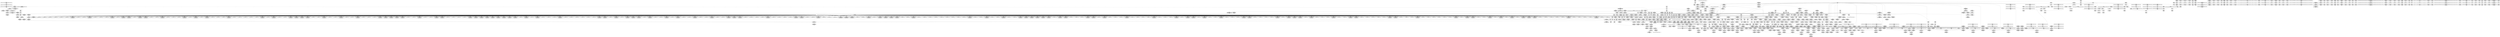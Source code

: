 digraph {
	CE0x479c980 [shape=record,shape=Mrecord,label="{CE0x479c980|selinux_xfrm_alloc_user:tmp8|security/selinux/xfrm.c,85}"]
	CE0x4758b40 [shape=record,shape=Mrecord,label="{CE0x4758b40|GLOBAL:get_current227|*Constant*|*SummSink*}"]
	CE0x4776920 [shape=record,shape=Mrecord,label="{CE0x4776920|selinux_xfrm_alloc_user:do.body|*SummSink*}"]
	CE0x4756d70 [shape=record,shape=Mrecord,label="{CE0x4756d70|i64_11|*Constant*|*SummSink*}"]
	CE0x4819990 [shape=record,shape=Mrecord,label="{CE0x4819990|4:_i32,_:_CR_8,12_|*MultipleSource*|security/selinux/xfrm.c,85|security/selinux/xfrm.c,85|security/selinux/xfrm.c,111}"]
	CE0x4823040 [shape=record,shape=Mrecord,label="{CE0x4823040|selinux_xfrm_alloc_user:tmp68|security/selinux/xfrm.c,113|*SummSource*}"]
	CE0x47b4de0 [shape=record,shape=Mrecord,label="{CE0x47b4de0|kmalloc222:size|Function::kmalloc222&Arg::size::}"]
	CE0x4734110 [shape=record,shape=Mrecord,label="{CE0x4734110|selinux_xfrm_alloc_user:tmp7|security/selinux/xfrm.c,85|*SummSink*}"]
	CE0x4749660 [shape=record,shape=Mrecord,label="{CE0x4749660|864:_%struct.xfrm_sec_ctx*,_:_CME_287,288_}"]
	CE0x4746ef0 [shape=record,shape=Mrecord,label="{CE0x4746ef0|864:_%struct.xfrm_sec_ctx*,_:_CME_300,304_|*MultipleSource*|Function::selinux_xfrm_state_alloc&Arg::x::|security/selinux/xfrm.c,337}"]
	CE0x4771ba0 [shape=record,shape=Mrecord,label="{CE0x4771ba0|selinux_xfrm_alloc_user:cmp7|security/selinux/xfrm.c,89|*SummSink*}"]
	CE0x474ba90 [shape=record,shape=Mrecord,label="{CE0x474ba90|864:_%struct.xfrm_sec_ctx*,_:_CME_384,392_|*MultipleSource*|Function::selinux_xfrm_state_alloc&Arg::x::|security/selinux/xfrm.c,337}"]
	CE0x47429f0 [shape=record,shape=Mrecord,label="{CE0x47429f0|864:_%struct.xfrm_sec_ctx*,_:_CME_744,752_|*MultipleSource*|Function::selinux_xfrm_state_alloc&Arg::x::|security/selinux/xfrm.c,337}"]
	CE0x47369d0 [shape=record,shape=Mrecord,label="{CE0x47369d0|864:_%struct.xfrm_sec_ctx*,_:_CME_128,129_}"]
	CE0x476e730 [shape=record,shape=Mrecord,label="{CE0x476e730|i8_1|*Constant*|*SummSource*}"]
	CE0x4733cc0 [shape=record,shape=Mrecord,label="{CE0x4733cc0|selinux_xfrm_state_alloc:tmp2|*SummSink*}"]
	CE0x474f980 [shape=record,shape=Mrecord,label="{CE0x474f980|864:_%struct.xfrm_sec_ctx*,_:_CME_548,552_|*MultipleSource*|Function::selinux_xfrm_state_alloc&Arg::x::|security/selinux/xfrm.c,337}"]
	CE0x48188b0 [shape=record,shape=Mrecord,label="{CE0x48188b0|selinux_xfrm_alloc_user:sid|security/selinux/xfrm.c,111}"]
	CE0x473c2c0 [shape=record,shape=Mrecord,label="{CE0x473c2c0|864:_%struct.xfrm_sec_ctx*,_:_CME_64,65_}"]
	CE0x4752280 [shape=record,shape=Mrecord,label="{CE0x4752280|_ret_i32_%call,_!dbg_!27715|security/selinux/xfrm.c,337}"]
	CE0x4743310 [shape=record,shape=Mrecord,label="{CE0x4743310|864:_%struct.xfrm_sec_ctx*,_:_CME_129,130_}"]
	CE0x47c6530 [shape=record,shape=Mrecord,label="{CE0x47c6530|i64_29|*Constant*|*SummSource*}"]
	CE0x47337b0 [shape=record,shape=Mrecord,label="{CE0x47337b0|selinux_xfrm_alloc_user:lor.lhs.false11|*SummSink*}"]
	CE0x481b850 [shape=record,shape=Mrecord,label="{CE0x481b850|selinux_xfrm_alloc_user:tmp65|security/selinux/xfrm.c,111}"]
	CE0x47339c0 [shape=record,shape=Mrecord,label="{CE0x47339c0|selinux_xfrm_alloc_user:if.end48|*SummSource*}"]
	CE0x482cff0 [shape=record,shape=Mrecord,label="{CE0x482cff0|selinux_xfrm_alloc_user:tmp74|security/selinux/xfrm.c,121|*SummSource*}"]
	CE0x4733b80 [shape=record,shape=Mrecord,label="{CE0x4733b80|864:_%struct.xfrm_sec_ctx*,_:_CME_17,18_}"]
	CE0x4745b90 [shape=record,shape=Mrecord,label="{CE0x4745b90|864:_%struct.xfrm_sec_ctx*,_:_CME_202,203_|*MultipleSource*|Function::selinux_xfrm_state_alloc&Arg::x::|security/selinux/xfrm.c,337}"]
	CE0x474ec20 [shape=record,shape=Mrecord,label="{CE0x474ec20|i32_85|*Constant*|*SummSink*}"]
	CE0x47ab980 [shape=record,shape=Mrecord,label="{CE0x47ab980|selinux_xfrm_alloc_user:tobool1|security/selinux/xfrm.c,85|*SummSource*}"]
	CE0x47569e0 [shape=record,shape=Mrecord,label="{CE0x47569e0|i64_10|*Constant*}"]
	CE0x4798ea0 [shape=record,shape=Mrecord,label="{CE0x4798ea0|selinux_xfrm_alloc_user:tmp28|security/selinux/xfrm.c,89|*SummSink*}"]
	CE0x477e890 [shape=record,shape=Mrecord,label="{CE0x477e890|i64_8|*Constant*|*SummSource*}"]
	CE0x481bf80 [shape=record,shape=Mrecord,label="{CE0x481bf80|selinux_xfrm_alloc_user:call45|security/selinux/xfrm.c,111}"]
	CE0x47335e0 [shape=record,shape=Mrecord,label="{CE0x47335e0|864:_%struct.xfrm_sec_ctx*,_:_CME_186,187_}"]
	CE0x4741dc0 [shape=record,shape=Mrecord,label="{CE0x4741dc0|864:_%struct.xfrm_sec_ctx*,_:_CME_708,709_}"]
	CE0x474c7b0 [shape=record,shape=Mrecord,label="{CE0x474c7b0|864:_%struct.xfrm_sec_ctx*,_:_CME_432,436_|*MultipleSource*|Function::selinux_xfrm_state_alloc&Arg::x::|security/selinux/xfrm.c,337}"]
	CE0x4742dd0 [shape=record,shape=Mrecord,label="{CE0x4742dd0|864:_%struct.xfrm_sec_ctx*,_:_CME_768,776_|*MultipleSource*|Function::selinux_xfrm_state_alloc&Arg::x::|security/selinux/xfrm.c,337}"]
	CE0x477fe70 [shape=record,shape=Mrecord,label="{CE0x477fe70|selinux_xfrm_alloc_user:tmp47|security/selinux/xfrm.c,96|*SummSink*}"]
	CE0x4772960 [shape=record,shape=Mrecord,label="{CE0x4772960|i64*_getelementptr_inbounds_(_34_x_i64_,_34_x_i64_*___llvm_gcov_ctr20,_i64_0,_i64_18)|*Constant*}"]
	CE0x4732c70 [shape=record,shape=Mrecord,label="{CE0x4732c70|864:_%struct.xfrm_sec_ctx*,_:_CME_136,137_}"]
	CE0x476d5d0 [shape=record,shape=Mrecord,label="{CE0x476d5d0|i64*_getelementptr_inbounds_(_2_x_i64_,_2_x_i64_*___llvm_gcov_ctr26,_i64_0,_i64_1)|*Constant*}"]
	CE0x4736790 [shape=record,shape=Mrecord,label="{CE0x4736790|864:_%struct.xfrm_sec_ctx*,_:_CME_125,126_}"]
	CE0x480d9c0 [shape=record,shape=Mrecord,label="{CE0x480d9c0|selinux_xfrm_alloc_user:ctx_str37|security/selinux/xfrm.c,106|*SummSource*}"]
	CE0x47744b0 [shape=record,shape=Mrecord,label="{CE0x47744b0|selinux_xfrm_alloc_user:cmp13|security/selinux/xfrm.c,91}"]
	CE0x4781420 [shape=record,shape=Mrecord,label="{CE0x4781420|GLOBAL:atomic_inc221|*Constant*|*SummSink*}"]
	CE0x47c8ed0 [shape=record,shape=Mrecord,label="{CE0x47c8ed0|i64_15|*Constant*|*SummSource*}"]
	CE0x4785a80 [shape=record,shape=Mrecord,label="{CE0x4785a80|selinux_xfrm_alloc_user:tmp53|security/selinux/xfrm.c,99}"]
	CE0x47497a0 [shape=record,shape=Mrecord,label="{CE0x47497a0|864:_%struct.xfrm_sec_ctx*,_:_CME_288,289_}"]
	CE0x664f930 [shape=record,shape=Mrecord,label="{CE0x664f930|864:_%struct.xfrm_sec_ctx*,_:_CME_80,81_}"]
	CE0x475c480 [shape=record,shape=Mrecord,label="{CE0x475c480|i64_19|*Constant*}"]
	CE0x4743490 [shape=record,shape=Mrecord,label="{CE0x4743490|864:_%struct.xfrm_sec_ctx*,_:_CME_133,134_}"]
	CE0x4775540 [shape=record,shape=Mrecord,label="{CE0x4775540|selinux_xfrm_alloc_user:tmp36|security/selinux/xfrm.c,89|*SummSink*}"]
	CE0x47a9b10 [shape=record,shape=Mrecord,label="{CE0x47a9b10|selinux_xfrm_alloc_user:tmp6|security/selinux/xfrm.c,85}"]
	CE0x4782230 [shape=record,shape=Mrecord,label="{CE0x4782230|_ret_void,_!dbg_!27715|./arch/x86/include/asm/atomic.h,94|*SummSink*}"]
	CE0x47a1570 [shape=record,shape=Mrecord,label="{CE0x47a1570|selinux_xfrm_alloc_user:if.then15}"]
	CE0x47389b0 [shape=record,shape=Mrecord,label="{CE0x47389b0|selinux_xfrm_alloc_user:if.then27|*SummSink*}"]
	CE0x4730c70 [shape=record,shape=Mrecord,label="{CE0x4730c70|864:_%struct.xfrm_sec_ctx*,_:_CME_368,376_|*MultipleSource*|Function::selinux_xfrm_state_alloc&Arg::x::|security/selinux/xfrm.c,337}"]
	CE0x47b4f00 [shape=record,shape=Mrecord,label="{CE0x47b4f00|get_current227:bb|*SummSource*}"]
	CE0x480ab50 [shape=record,shape=Mrecord,label="{CE0x480ab50|selinux_xfrm_alloc_user:conv34|security/selinux/xfrm.c,105|*SummSink*}"]
	CE0x47388b0 [shape=record,shape=Mrecord,label="{CE0x47388b0|selinux_xfrm_alloc_user:if.then27|*SummSource*}"]
	CE0x4746c20 [shape=record,shape=Mrecord,label="{CE0x4746c20|864:_%struct.xfrm_sec_ctx*,_:_CME_292,296_|*MultipleSource*|Function::selinux_xfrm_state_alloc&Arg::x::|security/selinux/xfrm.c,337}"]
	CE0x4784790 [shape=record,shape=Mrecord,label="{CE0x4784790|i64_23|*Constant*|*SummSource*}"]
	CE0x47b4730 [shape=record,shape=Mrecord,label="{CE0x47b4730|GLOBAL:kmalloc222|*Constant*|*SummSource*}"]
	CE0x477d060 [shape=record,shape=Mrecord,label="{CE0x477d060|i64*_getelementptr_inbounds_(_34_x_i64_,_34_x_i64_*___llvm_gcov_ctr20,_i64_0,_i64_21)|*Constant*}"]
	CE0x4751e40 [shape=record,shape=Mrecord,label="{CE0x4751e40|selinux_xfrm_alloc_user:gfp|Function::selinux_xfrm_alloc_user&Arg::gfp::|*SummSink*}"]
	CE0x47c9300 [shape=record,shape=Mrecord,label="{CE0x47c9300|i64_14|*Constant*}"]
	CE0x481ace0 [shape=record,shape=Mrecord,label="{CE0x481ace0|selinux_xfrm_alloc_user:tmp63|security/selinux/xfrm.c,109|*SummSink*}"]
	CE0x4782ed0 [shape=record,shape=Mrecord,label="{CE0x4782ed0|_ret_i8*_%call,_!dbg_!27714|include/linux/slab.h,429|*SummSource*}"]
	CE0x472c290 [shape=record,shape=Mrecord,label="{CE0x472c290|864:_%struct.xfrm_sec_ctx*,_:_CME_167,168_}"]
	CE0x475ecb0 [shape=record,shape=Mrecord,label="{CE0x475ecb0|selinux_xfrm_alloc_user:cred|security/selinux/xfrm.c,85|*SummSource*}"]
	CE0x4798de0 [shape=record,shape=Mrecord,label="{CE0x4798de0|selinux_xfrm_alloc_user:tmp28|security/selinux/xfrm.c,89|*SummSource*}"]
	CE0x47a4500 [shape=record,shape=Mrecord,label="{CE0x47a4500|kmalloc222:call|include/linux/slab.h,429|*SummSource*}"]
	CE0x5ab5110 [shape=record,shape=Mrecord,label="{CE0x5ab5110|864:_%struct.xfrm_sec_ctx*,_:_CME_77,78_}"]
	CE0x476fac0 [shape=record,shape=Mrecord,label="{CE0x476fac0|128:_i8*,_:_CR_128,136_|*MultipleSource*|security/selinux/xfrm.c,85|security/selinux/xfrm.c,85}"]
	CE0x47450a0 [shape=record,shape=Mrecord,label="{CE0x47450a0|864:_%struct.xfrm_sec_ctx*,_:_CME_95,96_}"]
	CE0x481d880 [shape=record,shape=Mrecord,label="{CE0x481d880|i16_39|*Constant*}"]
	CE0x47a45c0 [shape=record,shape=Mrecord,label="{CE0x47a45c0|_call_void_mcount()_#3|*SummSink*}"]
	CE0x47583b0 [shape=record,shape=Mrecord,label="{CE0x47583b0|selinux_xfrm_alloc_user:call4|security/selinux/xfrm.c,85|*SummSource*}"]
	CE0x4776820 [shape=record,shape=Mrecord,label="{CE0x4776820|selinux_xfrm_alloc_user:do.body|*SummSource*}"]
	CE0x47b2ae0 [shape=record,shape=Mrecord,label="{CE0x47b2ae0|selinux_xfrm_alloc_user:tmp75|security/selinux/xfrm.c,121}"]
	CE0x4785440 [shape=record,shape=Mrecord,label="{CE0x4785440|selinux_xfrm_alloc_user:tmp52|security/selinux/xfrm.c,99|*SummSource*}"]
	CE0x47304b0 [shape=record,shape=Mrecord,label="{CE0x47304b0|864:_%struct.xfrm_sec_ctx*,_:_CME_336,344_|*MultipleSource*|Function::selinux_xfrm_state_alloc&Arg::x::|security/selinux/xfrm.c,337}"]
	CE0x47aa280 [shape=record,shape=Mrecord,label="{CE0x47aa280|i64*_getelementptr_inbounds_(_2_x_i64_,_2_x_i64_*___llvm_gcov_ctr22,_i64_0,_i64_0)|*Constant*}"]
	CE0x479f180 [shape=record,shape=Mrecord,label="{CE0x479f180|get_current227:tmp|*SummSource*}"]
	CE0x4775100 [shape=record,shape=Mrecord,label="{CE0x4775100|i64_16|*Constant*}"]
	CE0x4787ee0 [shape=record,shape=Mrecord,label="{CE0x4787ee0|selinux_xfrm_alloc_user:ctx_len32|security/selinux/xfrm.c,104}"]
	CE0x4823540 [shape=record,shape=Mrecord,label="{CE0x4823540|selinux_xfrm_alloc_user:tmp69|security/selinux/xfrm.c,113|*SummSource*}"]
	CE0x478e7f0 [shape=record,shape=Mrecord,label="{CE0x478e7f0|i64*_getelementptr_inbounds_(_2_x_i64_,_2_x_i64_*___llvm_gcov_ctr26,_i64_0,_i64_0)|*Constant*}"]
	CE0x473e390 [shape=record,shape=Mrecord,label="{CE0x473e390|selinux_xfrm_alloc_user:tmp25|security/selinux/xfrm.c,89}"]
	CE0x4819cf0 [shape=record,shape=Mrecord,label="{CE0x4819cf0|4:_i32,_:_CR_16,20_|*MultipleSource*|security/selinux/xfrm.c,85|security/selinux/xfrm.c,85|security/selinux/xfrm.c,111}"]
	CE0x4729a10 [shape=record,shape=Mrecord,label="{CE0x4729a10|864:_%struct.xfrm_sec_ctx*,_:_CME_10,11_}"]
	CE0x47a7ca0 [shape=record,shape=Mrecord,label="{CE0x47a7ca0|get_current227:tmp3}"]
	CE0x472e860 [shape=record,shape=Mrecord,label="{CE0x472e860|864:_%struct.xfrm_sec_ctx*,_:_CME_22,23_}"]
	CE0x4797db0 [shape=record,shape=Mrecord,label="{CE0x4797db0|selinux_xfrm_alloc_user:tmp27|security/selinux/xfrm.c,89}"]
	CE0x480d540 [shape=record,shape=Mrecord,label="{CE0x480d540|selinux_xfrm_alloc_user:idxprom|security/selinux/xfrm.c,106|*SummSink*}"]
	CE0x4819460 [shape=record,shape=Mrecord,label="{CE0x4819460|selinux_xfrm_alloc_user:tmp64|security/selinux/xfrm.c,111}"]
	CE0x480b2a0 [shape=record,shape=Mrecord,label="{CE0x480b2a0|selinux_xfrm_alloc_user:ctx_str|security/selinux/xfrm.c,105|*SummSink*}"]
	CE0x4822b40 [shape=record,shape=Mrecord,label="{CE0x4822b40|selinux_xfrm_alloc_user:tmp67|security/selinux/xfrm.c,113|*SummSource*}"]
	CE0x48166a0 [shape=record,shape=Mrecord,label="{CE0x48166a0|selinux_xfrm_alloc_user:tmp58|security/selinux/xfrm.c,108|*SummSource*}"]
	CE0x471fea0 [shape=record,shape=Mrecord,label="{CE0x471fea0|864:_%struct.xfrm_sec_ctx*,_:_CME_15,16_}"]
	CE0x473e160 [shape=record,shape=Mrecord,label="{CE0x473e160|selinux_xfrm_alloc_user:tmp24|security/selinux/xfrm.c,89|*SummSource*}"]
	CE0x4743f60 [shape=record,shape=Mrecord,label="{CE0x4743f60|864:_%struct.xfrm_sec_ctx*,_:_CME_9,10_}"]
	CE0x48165d0 [shape=record,shape=Mrecord,label="{CE0x48165d0|selinux_xfrm_alloc_user:tmp58|security/selinux/xfrm.c,108}"]
	CE0x4762d00 [shape=record,shape=Mrecord,label="{CE0x4762d00|864:_%struct.xfrm_sec_ctx*,_:_CME_108,109_}"]
	CE0x4731cc0 [shape=record,shape=Mrecord,label="{CE0x4731cc0|864:_%struct.xfrm_sec_ctx*,_:_CME_116,117_}"]
	CE0x472f070 [shape=record,shape=Mrecord,label="{CE0x472f070|864:_%struct.xfrm_sec_ctx*,_:_CME_228,232_|*MultipleSource*|Function::selinux_xfrm_state_alloc&Arg::x::|security/selinux/xfrm.c,337}"]
	CE0x4731d80 [shape=record,shape=Mrecord,label="{CE0x4731d80|864:_%struct.xfrm_sec_ctx*,_:_CME_117,118_}"]
	CE0x47c6fe0 [shape=record,shape=Mrecord,label="{CE0x47c6fe0|kmalloc222:tmp2|*SummSink*}"]
	CE0x479fc00 [shape=record,shape=Mrecord,label="{CE0x479fc00|i64_3|*Constant*|*SummSource*}"]
	CE0x47a9a00 [shape=record,shape=Mrecord,label="{CE0x47a9a00|i64_0|*Constant*|*SummSink*}"]
	CE0x4731970 [shape=record,shape=Mrecord,label="{CE0x4731970|864:_%struct.xfrm_sec_ctx*,_:_CME_200,202_|*MultipleSource*|Function::selinux_xfrm_state_alloc&Arg::x::|security/selinux/xfrm.c,337}"]
	CE0x472c780 [shape=record,shape=Mrecord,label="{CE0x472c780|864:_%struct.xfrm_sec_ctx*,_:_CME_440,448_|*MultipleSource*|Function::selinux_xfrm_state_alloc&Arg::x::|security/selinux/xfrm.c,337}"]
	CE0x47383a0 [shape=record,shape=Mrecord,label="{CE0x47383a0|selinux_xfrm_alloc_user:if.end43|*SummSource*}"]
	CE0x4747970 [shape=record,shape=Mrecord,label="{CE0x4747970|864:_%struct.xfrm_sec_ctx*,_:_CME_122,123_}"]
	CE0x4815ef0 [shape=record,shape=Mrecord,label="{CE0x4815ef0|i64_25|*Constant*|*SummSource*}"]
	CE0x47a8850 [shape=record,shape=Mrecord,label="{CE0x47a8850|atomic_inc221:tmp1}"]
	CE0x47780c0 [shape=record,shape=Mrecord,label="{CE0x47780c0|selinux_xfrm_alloc_user:land.lhs.true}"]
	CE0x4747500 [shape=record,shape=Mrecord,label="{CE0x4747500|864:_%struct.xfrm_sec_ctx*,_:_CME_113,114_}"]
	CE0x47380c0 [shape=record,shape=Mrecord,label="{CE0x47380c0|864:_%struct.xfrm_sec_ctx*,_:_CME_264,268_|*MultipleSource*|Function::selinux_xfrm_state_alloc&Arg::x::|security/selinux/xfrm.c,337}"]
	CE0x4781a00 [shape=record,shape=Mrecord,label="{CE0x4781a00|GLOBAL:selinux_xfrm_refcount|Global_var:selinux_xfrm_refcount|*SummSource*}"]
	CE0x47bdb90 [shape=record,shape=Mrecord,label="{CE0x47bdb90|void_(i32*,_i32*)*_asm_sideeffect_.pushsection_.smp_locks,_22a_22_0A.balign_4_0A.long_671f_-_._0A.popsection_0A671:_0A_09lock_incl_$0_,_*m,*m,_dirflag_,_fpsr_,_flags_}"]
	CE0x47caff0 [shape=record,shape=Mrecord,label="{CE0x47caff0|selinux_xfrm_alloc_user:tmp35|*LoadInst*|security/selinux/xfrm.c,91}"]
	CE0x47a5e20 [shape=record,shape=Mrecord,label="{CE0x47a5e20|selinux_xfrm_alloc_user:err|*SummSink*}"]
	CE0x4753ba0 [shape=record,shape=Mrecord,label="{CE0x4753ba0|selinux_xfrm_alloc_user:tmp33|security/selinux/xfrm.c,90|*SummSource*}"]
	CE0x4737290 [shape=record,shape=Mrecord,label="{CE0x4737290|i32_0|*Constant*}"]
	CE0x4747120 [shape=record,shape=Mrecord,label="{CE0x4747120|864:_%struct.xfrm_sec_ctx*,_:_CME_65,66_}"]
	CE0x4740ec0 [shape=record,shape=Mrecord,label="{CE0x4740ec0|864:_%struct.xfrm_sec_ctx*,_:_CME_672,680_|*MultipleSource*|Function::selinux_xfrm_state_alloc&Arg::x::|security/selinux/xfrm.c,337}"]
	CE0x47844f0 [shape=record,shape=Mrecord,label="{CE0x47844f0|i64_23|*Constant*|*SummSink*}"]
	CE0x472a190 [shape=record,shape=Mrecord,label="{CE0x472a190|i32_40|*Constant*}"]
	CE0x4819eb0 [shape=record,shape=Mrecord,label="{CE0x4819eb0|4:_i32,_:_CR_20,24_|*MultipleSource*|security/selinux/xfrm.c,85|security/selinux/xfrm.c,85|security/selinux/xfrm.c,111}"]
	CE0x481c230 [shape=record,shape=Mrecord,label="{CE0x481c230|selinux_xfrm_alloc_user:call45|security/selinux/xfrm.c,111|*SummSink*}"]
	CE0x473db90 [shape=record,shape=Mrecord,label="{CE0x473db90|selinux_xfrm_alloc_user:tmp23|security/selinux/xfrm.c,89|*SummSource*}"]
	CE0x4769ac0 [shape=record,shape=Mrecord,label="{CE0x4769ac0|864:_%struct.xfrm_sec_ctx*,_:_CME_96,97_}"]
	CE0x4756fa0 [shape=record,shape=Mrecord,label="{CE0x4756fa0|i64_11|*Constant*}"]
	CE0x4745ee0 [shape=record,shape=Mrecord,label="{CE0x4745ee0|864:_%struct.xfrm_sec_ctx*,_:_CME_204,205_|*MultipleSource*|Function::selinux_xfrm_state_alloc&Arg::x::|security/selinux/xfrm.c,337}"]
	CE0x472c3c0 [shape=record,shape=Mrecord,label="{CE0x472c3c0|864:_%struct.xfrm_sec_ctx*,_:_CME_179,180_}"]
	CE0x4730890 [shape=record,shape=Mrecord,label="{CE0x4730890|864:_%struct.xfrm_sec_ctx*,_:_CME_352,360_|*MultipleSource*|Function::selinux_xfrm_state_alloc&Arg::x::|security/selinux/xfrm.c,337}"]
	CE0x473f960 [shape=record,shape=Mrecord,label="{CE0x473f960|i8*_getelementptr_inbounds_(_24_x_i8_,_24_x_i8_*_.str244,_i32_0,_i32_0)|*Constant*|*SummSink*}"]
	CE0x4747f80 [shape=record,shape=Mrecord,label="{CE0x4747f80|selinux_xfrm_alloc_user:tmp1|*SummSink*}"]
	CE0x4798440 [shape=record,shape=Mrecord,label="{CE0x4798440|selinux_xfrm_alloc_user:tmp26|security/selinux/xfrm.c,89|*SummSink*}"]
	CE0x47790d0 [shape=record,shape=Mrecord,label="{CE0x47790d0|selinux_xfrm_alloc_user:if.then21|*SummSink*}"]
	CE0x475ccd0 [shape=record,shape=Mrecord,label="{CE0x475ccd0|selinux_xfrm_alloc_user:tmp43|security/selinux/xfrm.c,95|*SummSink*}"]
	CE0x4759ba0 [shape=record,shape=Mrecord,label="{CE0x4759ba0|864:_%struct.xfrm_sec_ctx*,_:_CME_816,824_|*MultipleSource*|Function::selinux_xfrm_state_alloc&Arg::x::|security/selinux/xfrm.c,337}"]
	CE0x482b220 [shape=record,shape=Mrecord,label="{CE0x482b220|i64*_getelementptr_inbounds_(_34_x_i64_,_34_x_i64_*___llvm_gcov_ctr20,_i64_0,_i64_33)|*Constant*}"]
	CE0x48237b0 [shape=record,shape=Mrecord,label="{CE0x48237b0|i64*_getelementptr_inbounds_(_34_x_i64_,_34_x_i64_*___llvm_gcov_ctr20,_i64_0,_i64_30)|*Constant*}"]
	CE0x47b2170 [shape=record,shape=Mrecord,label="{CE0x47b2170|selinux_xfrm_alloc_user:rc.0|*SummSource*}"]
	CE0x47cb390 [shape=record,shape=Mrecord,label="{CE0x47cb390|selinux_xfrm_alloc_user:conv12|security/selinux/xfrm.c,91}"]
	CE0x4753840 [shape=record,shape=Mrecord,label="{CE0x4753840|selinux_xfrm_alloc_user:tmp33|security/selinux/xfrm.c,90}"]
	CE0x47a39b0 [shape=record,shape=Mrecord,label="{CE0x47a39b0|i64*_getelementptr_inbounds_(_34_x_i64_,_34_x_i64_*___llvm_gcov_ctr20,_i64_0,_i64_6)|*Constant*}"]
	CE0x479abf0 [shape=record,shape=Mrecord,label="{CE0x479abf0|selinux_xfrm_alloc_user:tmp42|*LoadInst*|security/selinux/xfrm.c,94|*SummSource*}"]
	CE0x479f660 [shape=record,shape=Mrecord,label="{CE0x479f660|i64_2|*Constant*}"]
	CE0x472d3b0 [shape=record,shape=Mrecord,label="{CE0x472d3b0|864:_%struct.xfrm_sec_ctx*,_:_CME_512,520_|*MultipleSource*|Function::selinux_xfrm_state_alloc&Arg::x::|security/selinux/xfrm.c,337}"]
	CE0x47c9e00 [shape=record,shape=Mrecord,label="{CE0x47c9e00|i32_2|*Constant*}"]
	CE0x47c5040 [shape=record,shape=Mrecord,label="{CE0x47c5040|kmalloc222:size|Function::kmalloc222&Arg::size::|*SummSource*}"]
	CE0x477ceb0 [shape=record,shape=Mrecord,label="{CE0x477ceb0|selinux_xfrm_alloc_user:tmp46|security/selinux/xfrm.c,95|*SummSink*}"]
	CE0x480bf80 [shape=record,shape=Mrecord,label="{CE0x480bf80|selinux_xfrm_alloc_user:arrayidx|security/selinux/xfrm.c,105|*SummSource*}"]
	CE0x478d340 [shape=record,shape=Mrecord,label="{CE0x478d340|GLOBAL:security_context_to_sid|*Constant*|*SummSource*}"]
	CE0x474d440 [shape=record,shape=Mrecord,label="{CE0x474d440|864:_%struct.xfrm_sec_ctx*,_:_CME_277,278_}"]
	CE0x482cb00 [shape=record,shape=Mrecord,label="{CE0x482cb00|selinux_xfrm_alloc_user:tmp78|security/selinux/xfrm.c,123|*SummSink*}"]
	CE0x473c830 [shape=record,shape=Mrecord,label="{CE0x473c830|864:_%struct.xfrm_sec_ctx*,_:_CME_172,173_}"]
	CE0x4741470 [shape=record,shape=Mrecord,label="{CE0x4741470|864:_%struct.xfrm_sec_ctx*,_:_CME_697,698_}"]
	CE0x479c9f0 [shape=record,shape=Mrecord,label="{CE0x479c9f0|selinux_xfrm_alloc_user:tmp8|security/selinux/xfrm.c,85|*SummSource*}"]
	CE0x47b4510 [shape=record,shape=Mrecord,label="{CE0x47b4510|GLOBAL:kmalloc222|*Constant*}"]
	CE0x4826c10 [shape=record,shape=Mrecord,label="{CE0x4826c10|selinux_xfrm_alloc_user:tmp71|security/selinux/xfrm.c,114|*SummSink*}"]
	CE0x4781e20 [shape=record,shape=Mrecord,label="{CE0x4781e20|atomic_inc221:v|Function::atomic_inc221&Arg::v::|*SummSource*}"]
	CE0x47a4e50 [shape=record,shape=Mrecord,label="{CE0x47a4e50|_call_void_mcount()_#3|*SummSink*}"]
	CE0x480c040 [shape=record,shape=Mrecord,label="{CE0x480c040|selinux_xfrm_alloc_user:arrayidx|security/selinux/xfrm.c,105|*SummSink*}"]
	CE0x473d480 [shape=record,shape=Mrecord,label="{CE0x473d480|864:_%struct.xfrm_sec_ctx*,_:_CME_121,122_}"]
	CE0x4744480 [shape=record,shape=Mrecord,label="{CE0x4744480|selinux_xfrm_state_alloc:tmp1}"]
	CE0x4741960 [shape=record,shape=Mrecord,label="{CE0x4741960|864:_%struct.xfrm_sec_ctx*,_:_CME_702,703_}"]
	"CONST[source:0(mediator),value:0(static)][purpose:{operation}]"
	CE0x475f2c0 [shape=record,shape=Mrecord,label="{CE0x475f2c0|selinux_xfrm_alloc_user:tmp19|security/selinux/xfrm.c,85}"]
	CE0x47a2420 [shape=record,shape=Mrecord,label="{CE0x47a2420|selinux_xfrm_alloc_user:tmp19|security/selinux/xfrm.c,85|*SummSink*}"]
	CE0x472c910 [shape=record,shape=Mrecord,label="{CE0x472c910|864:_%struct.xfrm_sec_ctx*,_:_CME_448,452_|*MultipleSource*|Function::selinux_xfrm_state_alloc&Arg::x::|security/selinux/xfrm.c,337}"]
	CE0x47ca1f0 [shape=record,shape=Mrecord,label="{CE0x47ca1f0|i32_2|*Constant*|*SummSource*}"]
	CE0x4823e10 [shape=record,shape=Mrecord,label="{CE0x4823e10|i64*_getelementptr_inbounds_(_34_x_i64_,_34_x_i64_*___llvm_gcov_ctr20,_i64_0,_i64_30)|*Constant*|*SummSink*}"]
	CE0x473c200 [shape=record,shape=Mrecord,label="{CE0x473c200|864:_%struct.xfrm_sec_ctx*,_:_CME_23,24_}"]
	CE0x47451d0 [shape=record,shape=Mrecord,label="{CE0x47451d0|864:_%struct.xfrm_sec_ctx*,_:_CME_72,73_}"]
	CE0x4736850 [shape=record,shape=Mrecord,label="{CE0x4736850|864:_%struct.xfrm_sec_ctx*,_:_CME_126,127_}"]
	CE0x474acf0 [shape=record,shape=Mrecord,label="{CE0x474acf0|i64*_getelementptr_inbounds_(_2_x_i64_,_2_x_i64_*___llvm_gcov_ctr10,_i64_0,_i64_1)|*Constant*}"]
	CE0x471f7e0 [shape=record,shape=Mrecord,label="{CE0x471f7e0|864:_%struct.xfrm_sec_ctx*,_:_CME_177,178_}"]
	CE0x472a0e0 [shape=record,shape=Mrecord,label="{CE0x472a0e0|selinux_xfrm_state_alloc:tmp|*SummSink*}"]
	CE0x47791f0 [shape=record,shape=Mrecord,label="{CE0x47791f0|selinux_xfrm_alloc_user:if.then42}"]
	CE0x4744e50 [shape=record,shape=Mrecord,label="{CE0x4744e50|selinux_xfrm_alloc_user:if.end|*SummSource*}"]
	CE0x4798040 [shape=record,shape=Mrecord,label="{CE0x4798040|i64_13|*Constant*|*SummSource*}"]
	CE0x475c5b0 [shape=record,shape=Mrecord,label="{CE0x475c5b0|i64_19|*Constant*|*SummSink*}"]
	CE0x4745d70 [shape=record,shape=Mrecord,label="{CE0x4745d70|864:_%struct.xfrm_sec_ctx*,_:_CME_203,204_|*MultipleSource*|Function::selinux_xfrm_state_alloc&Arg::x::|security/selinux/xfrm.c,337}"]
	CE0x47aabc0 [shape=record,shape=Mrecord,label="{CE0x47aabc0|COLLAPSED:_GCMRE___llvm_gcov_ctr26_internal_global_2_x_i64_zeroinitializer:_elem_0:default:}"]
	CE0x47b2ba0 [shape=record,shape=Mrecord,label="{CE0x47b2ba0|selinux_xfrm_alloc_user:tmp75|security/selinux/xfrm.c,121|*SummSource*}"]
	CE0x4773770 [shape=record,shape=Mrecord,label="{CE0x4773770|selinux_xfrm_alloc_user:tmp40|security/selinux/xfrm.c,92|*SummSource*}"]
	CE0x4824770 [shape=record,shape=Mrecord,label="{CE0x4824770|i64*_getelementptr_inbounds_(_34_x_i64_,_34_x_i64_*___llvm_gcov_ctr20,_i64_0,_i64_31)|*Constant*}"]
	CE0x47c2a80 [shape=record,shape=Mrecord,label="{CE0x47c2a80|atomic_inc221:tmp|*SummSource*}"]
	CE0x472b630 [shape=record,shape=Mrecord,label="{CE0x472b630|i64_1|*Constant*|*SummSink*}"]
	CE0x481aa70 [shape=record,shape=Mrecord,label="{CE0x481aa70|selinux_xfrm_alloc_user:tmp63|security/selinux/xfrm.c,109}"]
	CE0x4816c10 [shape=record,shape=Mrecord,label="{CE0x4816c10|selinux_xfrm_alloc_user:tmp59|security/selinux/xfrm.c,108|*SummSink*}"]
	CE0x4733ac0 [shape=record,shape=Mrecord,label="{CE0x4733ac0|selinux_xfrm_alloc_user:if.end48|*SummSink*}"]
	CE0x47498e0 [shape=record,shape=Mrecord,label="{CE0x47498e0|864:_%struct.xfrm_sec_ctx*,_:_CME_289,290_}"]
	CE0x481c7a0 [shape=record,shape=Mrecord,label="{CE0x481c7a0|i32_(i32,_i32,_i16,_i32,_%struct.common_audit_data.1017*)*_bitcast_(i32_(i32,_i32,_i16,_i32,_%struct.common_audit_data.495*)*_avc_has_perm_to_i32_(i32,_i32,_i16,_i32,_%struct.common_audit_data.1017*)*)|*Constant*|*SummSink*}"]
	CE0x47cd450 [shape=record,shape=Mrecord,label="{CE0x47cd450|get_current227:tmp3|*SummSink*}"]
	CE0x4746810 [shape=record,shape=Mrecord,label="{CE0x4746810|864:_%struct.xfrm_sec_ctx*,_:_CME_290,291_}"]
	CE0x4825ec0 [shape=record,shape=Mrecord,label="{CE0x4825ec0|_call_void_atomic_inc221(%struct.atomic_t*_selinux_xfrm_refcount)_#10,_!dbg_!27810|security/selinux/xfrm.c,117|*SummSource*}"]
	CE0x47469a0 [shape=record,shape=Mrecord,label="{CE0x47469a0|864:_%struct.xfrm_sec_ctx*,_:_CME_291,292_}"]
	CE0x480e530 [shape=record,shape=Mrecord,label="{CE0x480e530|i8_0|*Constant*|*SummSink*}"]
	CE0x4782d30 [shape=record,shape=Mrecord,label="{CE0x4782d30|_ret_i8*_%call,_!dbg_!27714|include/linux/slab.h,429}"]
	CE0x477eb90 [shape=record,shape=Mrecord,label="{CE0x477eb90|selinux_xfrm_alloc_user:add|security/selinux/xfrm.c,98|*SummSink*}"]
	CE0x63fddd0 [shape=record,shape=Mrecord,label="{CE0x63fddd0|864:_%struct.xfrm_sec_ctx*,_:_CME_88,89_}"]
	CE0x47664e0 [shape=record,shape=Mrecord,label="{CE0x47664e0|864:_%struct.xfrm_sec_ctx*,_:_CME_104,105_}"]
	CE0x47b2850 [shape=record,shape=Mrecord,label="{CE0x47b2850|i64*_getelementptr_inbounds_(_34_x_i64_,_34_x_i64_*___llvm_gcov_ctr20,_i64_0,_i64_32)|*Constant*|*SummSink*}"]
	CE0x4752e30 [shape=record,shape=Mrecord,label="{CE0x4752e30|selinux_xfrm_alloc_user:tobool46|security/selinux/xfrm.c,113}"]
	CE0x47aa440 [shape=record,shape=Mrecord,label="{CE0x47aa440|selinux_xfrm_alloc_user:tmp}"]
	CE0x4748190 [shape=record,shape=Mrecord,label="{CE0x4748190|i64*_getelementptr_inbounds_(_34_x_i64_,_34_x_i64_*___llvm_gcov_ctr20,_i64_0,_i64_1)|*Constant*|*SummSink*}"]
	CE0x475ddf0 [shape=record,shape=Mrecord,label="{CE0x475ddf0|_ret_i32_%call,_!dbg_!27715|security/selinux/xfrm.c,337|*SummSink*}"]
	CE0x474a980 [shape=record,shape=Mrecord,label="{CE0x474a980|COLLAPSED:_GCMRE___llvm_gcov_ctr10_internal_global_2_x_i64_zeroinitializer:_elem_0:default:}"]
	CE0x475c9a0 [shape=record,shape=Mrecord,label="{CE0x475c9a0|i64_20|*Constant*|*SummSink*}"]
	CE0x472beb0 [shape=record,shape=Mrecord,label="{CE0x472beb0|864:_%struct.xfrm_sec_ctx*,_:_CME_148,149_}"]
	CE0x476d860 [shape=record,shape=Mrecord,label="{CE0x476d860|selinux_xfrm_alloc_user:ctx_str39|security/selinux/xfrm.c,107|*SummSource*}"]
	CE0x4751840 [shape=record,shape=Mrecord,label="{CE0x4751840|i32_208|*Constant*}"]
	CE0x477f840 [shape=record,shape=Mrecord,label="{CE0x477f840|selinux_xfrm_alloc_user:call25|security/selinux/xfrm.c,98}"]
	CE0x47cd1a0 [shape=record,shape=Mrecord,label="{CE0x47cd1a0|selinux_xfrm_alloc_user:cmp9|security/selinux/xfrm.c,90|*SummSource*}"]
	CE0x479b560 [shape=record,shape=Mrecord,label="{CE0x479b560|selinux_xfrm_alloc_user:conv18|security/selinux/xfrm.c,95}"]
	CE0x481e680 [shape=record,shape=Mrecord,label="{CE0x481e680|%struct.common_audit_data.1017*_null|*Constant*|*SummSource*}"]
	CE0x479dbb0 [shape=record,shape=Mrecord,label="{CE0x479dbb0|selinux_xfrm_alloc_user:ctx_doi|security/selinux/xfrm.c,90}"]
	CE0x472bb00 [shape=record,shape=Mrecord,label="{CE0x472bb00|i64*_getelementptr_inbounds_(_2_x_i64_,_2_x_i64_*___llvm_gcov_ctr10,_i64_0,_i64_0)|*Constant*}"]
	CE0x4763f10 [shape=record,shape=Mrecord,label="{CE0x4763f10|864:_%struct.xfrm_sec_ctx*,_:_CME_110,111_}"]
	CE0x4826440 [shape=record,shape=Mrecord,label="{CE0x4826440|selinux_xfrm_alloc_user:tmp70|security/selinux/xfrm.c,114|*SummSink*}"]
	CE0x4785e10 [shape=record,shape=Mrecord,label="{CE0x4785e10|selinux_xfrm_alloc_user:tmp53|security/selinux/xfrm.c,99|*SummSink*}"]
	CE0x4734e70 [shape=record,shape=Mrecord,label="{CE0x4734e70|864:_%struct.xfrm_sec_ctx*,_:_CME_270,271_|*MultipleSource*|Function::selinux_xfrm_state_alloc&Arg::x::|security/selinux/xfrm.c,337}"]
	CE0x4775f10 [shape=record,shape=Mrecord,label="{CE0x4775f10|%struct.task_struct.1015**_bitcast_(%struct.task_struct**_current_task_to_%struct.task_struct.1015**)|*Constant*|*SummSource*}"]
	CE0x4776dc0 [shape=record,shape=Mrecord,label="{CE0x4776dc0|get_current227:tmp}"]
	CE0x478c9b0 [shape=record,shape=Mrecord,label="{CE0x478c9b0|kmalloc222:bb}"]
	CE0x474dd30 [shape=record,shape=Mrecord,label="{CE0x474dd30|selinux_xfrm_alloc_user:if.then47}"]
	CE0x4728ef0 [shape=record,shape=Mrecord,label="{CE0x4728ef0|i32_0|*Constant*|*SummSource*}"]
	CE0x47571e0 [shape=record,shape=Mrecord,label="{CE0x47571e0|selinux_xfrm_alloc_user:tmp22|security/selinux/xfrm.c,89}"]
	CE0x4735ce0 [shape=record,shape=Mrecord,label="{CE0x4735ce0|selinux_xfrm_state_alloc:tmp2|*SummSource*}"]
	CE0x476e400 [shape=record,shape=Mrecord,label="{CE0x476e400|i8_1|*Constant*}"]
	CE0x47abfc0 [shape=record,shape=Mrecord,label="{CE0x47abfc0|kmalloc222:tmp|*SummSink*}"]
	CE0x475d7d0 [shape=record,shape=Mrecord,label="{CE0x475d7d0|selinux_xfrm_alloc_user:tmp3|*SummSink*}"]
	CE0x47252f0 [shape=record,shape=Mrecord,label="{CE0x47252f0|selinux_xfrm_state_alloc:entry}"]
	CE0x482aef0 [shape=record,shape=Mrecord,label="{CE0x482aef0|i32_-22|*Constant*|*SummSource*}"]
	CE0x4799010 [shape=record,shape=Mrecord,label="{CE0x4799010|selinux_xfrm_alloc_user:tmp29|security/selinux/xfrm.c,89}"]
	CE0x47332c0 [shape=record,shape=Mrecord,label="{CE0x47332c0|864:_%struct.xfrm_sec_ctx*,_:_CME_182,183_}"]
	CE0x472d6d0 [shape=record,shape=Mrecord,label="{CE0x472d6d0|864:_%struct.xfrm_sec_ctx*,_:_CME_528,536_|*MultipleSource*|Function::selinux_xfrm_state_alloc&Arg::x::|security/selinux/xfrm.c,337}"]
	CE0x4815e80 [shape=record,shape=Mrecord,label="{CE0x4815e80|i64_25|*Constant*}"]
	CE0x4749d80 [shape=record,shape=Mrecord,label="{CE0x4749d80|selinux_xfrm_alloc_user:tmp2}"]
	CE0x47c65a0 [shape=record,shape=Mrecord,label="{CE0x47c65a0|i64_29|*Constant*|*SummSink*}"]
	CE0x4765250 [shape=record,shape=Mrecord,label="{CE0x4765250|864:_%struct.xfrm_sec_ctx*,_:_CME_83,84_}"]
	CE0x471f720 [shape=record,shape=Mrecord,label="{CE0x471f720|864:_%struct.xfrm_sec_ctx*,_:_CME_176,177_}"]
	CE0x477cb20 [shape=record,shape=Mrecord,label="{CE0x477cb20|selinux_xfrm_alloc_user:tmp46|security/selinux/xfrm.c,95}"]
	CE0x4731130 [shape=record,shape=Mrecord,label="{CE0x4731130|selinux_xfrm_alloc_user:tmp6|security/selinux/xfrm.c,85|*SummSink*}"]
	CE0x473b110 [shape=record,shape=Mrecord,label="{CE0x473b110|i64*_getelementptr_inbounds_(_34_x_i64_,_34_x_i64_*___llvm_gcov_ctr20,_i64_0,_i64_9)|*Constant*}"]
	CE0x4782b70 [shape=record,shape=Mrecord,label="{CE0x4782b70|kmalloc222:flags|Function::kmalloc222&Arg::flags::|*SummSink*}"]
	CE0x481b2f0 [shape=record,shape=Mrecord,label="{CE0x481b2f0|avc_has_perm:auditdata|Function::avc_has_perm&Arg::auditdata::}"]
	CE0x475c890 [shape=record,shape=Mrecord,label="{CE0x475c890|i64_20|*Constant*}"]
	CE0x474ccb0 [shape=record,shape=Mrecord,label="{CE0x474ccb0|864:_%struct.xfrm_sec_ctx*,_:_CME_271,272_|*MultipleSource*|Function::selinux_xfrm_state_alloc&Arg::x::|security/selinux/xfrm.c,337}"]
	CE0x4742260 [shape=record,shape=Mrecord,label="{CE0x4742260|selinux_xfrm_state_alloc:call|security/selinux/xfrm.c,337}"]
	CE0x4824f40 [shape=record,shape=Mrecord,label="{CE0x4824f40|selinux_xfrm_alloc_user:tmp72|security/selinux/xfrm.c,116|*SummSource*}"]
	CE0x471fe30 [shape=record,shape=Mrecord,label="{CE0x471fe30|864:_%struct.xfrm_sec_ctx*,_:_CME_13,14_}"]
	CE0x481e1f0 [shape=record,shape=Mrecord,label="{CE0x481e1f0|avc_has_perm:requested|Function::avc_has_perm&Arg::requested::}"]
	CE0x47a0770 [shape=record,shape=Mrecord,label="{CE0x47a0770|GLOBAL:__llvm_gcov_ctr20|Global_var:__llvm_gcov_ctr20}"]
	CE0x47a5600 [shape=record,shape=Mrecord,label="{CE0x47a5600|i64_5|*Constant*|*SummSource*}"]
	CE0x475cbc0 [shape=record,shape=Mrecord,label="{CE0x475cbc0|selinux_xfrm_alloc_user:tmp43|security/selinux/xfrm.c,95|*SummSource*}"]
	CE0x4816d30 [shape=record,shape=Mrecord,label="{CE0x4816d30|selinux_xfrm_alloc_user:tmp60|security/selinux/xfrm.c,108}"]
	CE0x4741d50 [shape=record,shape=Mrecord,label="{CE0x4741d50|864:_%struct.xfrm_sec_ctx*,_:_CME_706,707_}"]
	CE0x480b0f0 [shape=record,shape=Mrecord,label="{CE0x480b0f0|selinux_xfrm_alloc_user:ctx_str|security/selinux/xfrm.c,105|*SummSource*}"]
	CE0x4741590 [shape=record,shape=Mrecord,label="{CE0x4741590|864:_%struct.xfrm_sec_ctx*,_:_CME_701,702_}"]
	CE0x474c060 [shape=record,shape=Mrecord,label="{CE0x474c060|864:_%struct.xfrm_sec_ctx*,_:_CME_408,416_|*MultipleSource*|Function::selinux_xfrm_state_alloc&Arg::x::|security/selinux/xfrm.c,337}"]
	CE0x4781e90 [shape=record,shape=Mrecord,label="{CE0x4781e90|atomic_inc221:v|Function::atomic_inc221&Arg::v::|*SummSink*}"]
	CE0x475c4f0 [shape=record,shape=Mrecord,label="{CE0x475c4f0|i64_19|*Constant*|*SummSource*}"]
	CE0x480baa0 [shape=record,shape=Mrecord,label="{CE0x480baa0|selinux_xfrm_alloc_user:tmp56|security/selinux/xfrm.c,105|*SummSource*}"]
	CE0x4736530 [shape=record,shape=Mrecord,label="{CE0x4736530|864:_%struct.xfrm_sec_ctx*,_:_CME_32,40_|*MultipleSource*|Function::selinux_xfrm_state_alloc&Arg::x::|security/selinux/xfrm.c,337}"]
	CE0x4788920 [shape=record,shape=Mrecord,label="{CE0x4788920|selinux_xfrm_alloc_user:conv34|security/selinux/xfrm.c,105}"]
	CE0x4756250 [shape=record,shape=Mrecord,label="{CE0x4756250|selinux_xfrm_alloc_user:tmp21|security/selinux/xfrm.c,85}"]
	CE0x4824ed0 [shape=record,shape=Mrecord,label="{CE0x4824ed0|selinux_xfrm_alloc_user:tmp72|security/selinux/xfrm.c,116}"]
	CE0x4771f90 [shape=record,shape=Mrecord,label="{CE0x4771f90|kmalloc222:call|include/linux/slab.h,429|*SummSink*}"]
	CE0x47a4210 [shape=record,shape=Mrecord,label="{CE0x47a4210|GLOBAL:__kmalloc|*Constant*|*SummSource*}"]
	CE0x4737ed0 [shape=record,shape=Mrecord,label="{CE0x4737ed0|864:_%struct.xfrm_sec_ctx*,_:_CME_256,264_|*MultipleSource*|Function::selinux_xfrm_state_alloc&Arg::x::|security/selinux/xfrm.c,337}"]
	CE0x47a16d0 [shape=record,shape=Mrecord,label="{CE0x47a16d0|selinux_xfrm_alloc_user:if.then15|*SummSink*}"]
	CE0x47a50d0 [shape=record,shape=Mrecord,label="{CE0x47a50d0|get_current227:tmp2|*SummSink*}"]
	CE0x475caa0 [shape=record,shape=Mrecord,label="{CE0x475caa0|selinux_xfrm_alloc_user:tmp43|security/selinux/xfrm.c,95}"]
	CE0x47358a0 [shape=record,shape=Mrecord,label="{CE0x47358a0|selinux_xfrm_alloc_user:err|*SummSource*}"]
	CE0x4816460 [shape=record,shape=Mrecord,label="{CE0x4816460|i64_26|*Constant*|*SummSource*}"]
	CE0x474c630 [shape=record,shape=Mrecord,label="{CE0x474c630|864:_%struct.xfrm_sec_ctx*,_:_CME_428,432_|*MultipleSource*|Function::selinux_xfrm_state_alloc&Arg::x::|security/selinux/xfrm.c,337}"]
	CE0x47423a0 [shape=record,shape=Mrecord,label="{CE0x47423a0|864:_%struct.xfrm_sec_ctx*,_:_CME_712,720_|*MultipleSource*|Function::selinux_xfrm_state_alloc&Arg::x::|security/selinux/xfrm.c,337}"]
	CE0x472c0b0 [shape=record,shape=Mrecord,label="{CE0x472c0b0|864:_%struct.xfrm_sec_ctx*,_:_CME_164,165_}"]
	CE0x4731800 [shape=record,shape=Mrecord,label="{CE0x4731800|864:_%struct.xfrm_sec_ctx*,_:_CME_198,200_|*MultipleSource*|Function::selinux_xfrm_state_alloc&Arg::x::|security/selinux/xfrm.c,337}"]
	CE0x473ec70 [shape=record,shape=Mrecord,label="{CE0x473ec70|_call_void_mcount()_#3|*SummSink*}"]
	CE0x47c5660 [shape=record,shape=Mrecord,label="{CE0x47c5660|selinux_xfrm_alloc_user:tmp29|security/selinux/xfrm.c,89|*SummSink*}"]
	CE0x4740ae0 [shape=record,shape=Mrecord,label="{CE0x4740ae0|864:_%struct.xfrm_sec_ctx*,_:_CME_656,664_|*MultipleSource*|Function::selinux_xfrm_state_alloc&Arg::x::|security/selinux/xfrm.c,337}"]
	CE0x474b040 [shape=record,shape=Mrecord,label="{CE0x474b040|864:_%struct.xfrm_sec_ctx*,_:_CME_144,145_}"]
	CE0x481c5e0 [shape=record,shape=Mrecord,label="{CE0x481c5e0|i32_(i32,_i32,_i16,_i32,_%struct.common_audit_data.1017*)*_bitcast_(i32_(i32,_i32,_i16,_i32,_%struct.common_audit_data.495*)*_avc_has_perm_to_i32_(i32,_i32,_i16,_i32,_%struct.common_audit_data.1017*)*)|*Constant*|*SummSource*}"]
	CE0x4732f50 [shape=record,shape=Mrecord,label="{CE0x4732f50|864:_%struct.xfrm_sec_ctx*,_:_CME_75,76_}"]
	CE0x4770770 [shape=record,shape=Mrecord,label="{CE0x4770770|kmalloc222:tmp3|*SummSource*}"]
	CE0x475aca0 [shape=record,shape=Mrecord,label="{CE0x475aca0|GLOBAL:selinux_xfrm_alloc_user|*Constant*}"]
	CE0x476e7f0 [shape=record,shape=Mrecord,label="{CE0x476e7f0|i8_1|*Constant*|*SummSink*}"]
	CE0x4826a60 [shape=record,shape=Mrecord,label="{CE0x4826a60|selinux_xfrm_alloc_user:tmp71|security/selinux/xfrm.c,114|*SummSource*}"]
	CE0x47b26d0 [shape=record,shape=Mrecord,label="{CE0x47b26d0|i64*_getelementptr_inbounds_(_34_x_i64_,_34_x_i64_*___llvm_gcov_ctr20,_i64_0,_i64_32)|*Constant*|*SummSource*}"]
	CE0x4747610 [shape=record,shape=Mrecord,label="{CE0x4747610|864:_%struct.xfrm_sec_ctx*,_:_CME_114,115_}"]
	CE0x4824a50 [shape=record,shape=Mrecord,label="{CE0x4824a50|i64*_getelementptr_inbounds_(_34_x_i64_,_34_x_i64_*___llvm_gcov_ctr20,_i64_0,_i64_31)|*Constant*|*SummSink*}"]
	CE0x4772fc0 [shape=record,shape=Mrecord,label="{CE0x4772fc0|i64*_getelementptr_inbounds_(_34_x_i64_,_34_x_i64_*___llvm_gcov_ctr20,_i64_0,_i64_18)|*Constant*|*SummSink*}"]
	CE0x4770a00 [shape=record,shape=Mrecord,label="{CE0x4770a00|selinux_xfrm_alloc_user:tmp25|security/selinux/xfrm.c,89|*SummSink*}"]
	CE0x4783800 [shape=record,shape=Mrecord,label="{CE0x4783800|%struct.xfrm_sec_ctx*_null|*Constant*|*SummSource*}"]
	CE0x482b560 [shape=record,shape=Mrecord,label="{CE0x482b560|i32_-12|*Constant*}"]
	CE0x47b5170 [shape=record,shape=Mrecord,label="{CE0x47b5170|i64*_getelementptr_inbounds_(_2_x_i64_,_2_x_i64_*___llvm_gcov_ctr21,_i64_0,_i64_0)|*Constant*}"]
	CE0x4761bb0 [shape=record,shape=Mrecord,label="{CE0x4761bb0|864:_%struct.xfrm_sec_ctx*,_:_CME_111,112_}"]
	CE0x4778a10 [shape=record,shape=Mrecord,label="{CE0x4778a10|i64*_getelementptr_inbounds_(_34_x_i64_,_34_x_i64_*___llvm_gcov_ctr20,_i64_0,_i64_1)|*Constant*|*SummSource*}"]
	CE0x480e400 [shape=record,shape=Mrecord,label="{CE0x480e400|i8_0|*Constant*|*SummSource*}"]
	CE0x4729030 [shape=record,shape=Mrecord,label="{CE0x4729030|selinux_xfrm_state_alloc:x|Function::selinux_xfrm_state_alloc&Arg::x::|*SummSource*}"]
	CE0x4750bf0 [shape=record,shape=Mrecord,label="{CE0x4750bf0|selinux_xfrm_alloc_user:if.then|*SummSource*}"]
	CE0x4798810 [shape=record,shape=Mrecord,label="{CE0x4798810|selinux_xfrm_alloc_user:tmp27|security/selinux/xfrm.c,89|*SummSource*}"]
	CE0x472fdb0 [shape=record,shape=Mrecord,label="{CE0x472fdb0|864:_%struct.xfrm_sec_ctx*,_:_CME_304,312_|*MultipleSource*|Function::selinux_xfrm_state_alloc&Arg::x::|security/selinux/xfrm.c,337}"]
	CE0x472e020 [shape=record,shape=Mrecord,label="{CE0x472e020|selinux_xfrm_state_alloc:bb}"]
	CE0x4740320 [shape=record,shape=Mrecord,label="{CE0x4740320|864:_%struct.xfrm_sec_ctx*,_:_CME_628,632_|*MultipleSource*|Function::selinux_xfrm_state_alloc&Arg::x::|security/selinux/xfrm.c,337}"]
	CE0x47562c0 [shape=record,shape=Mrecord,label="{CE0x47562c0|selinux_xfrm_alloc_user:tmp21|security/selinux/xfrm.c,85|*SummSource*}"]
	CE0x4737990 [shape=record,shape=Mrecord,label="{CE0x4737990|864:_%struct.xfrm_sec_ctx*,_:_CME_496,504_|*MultipleSource*|Function::selinux_xfrm_state_alloc&Arg::x::|security/selinux/xfrm.c,337}"]
	CE0x664f9f0 [shape=record,shape=Mrecord,label="{CE0x664f9f0|864:_%struct.xfrm_sec_ctx*,_:_CME_81,82_}"]
	CE0x4761c70 [shape=record,shape=Mrecord,label="{CE0x4761c70|864:_%struct.xfrm_sec_ctx*,_:_CME_112,113_}"]
	CE0x482c2d0 [shape=record,shape=Mrecord,label="{CE0x482c2d0|selinux_xfrm_alloc_user:tmp77|security/selinux/xfrm.c,123}"]
	CE0x4775ff0 [shape=record,shape=Mrecord,label="{CE0x4775ff0|%struct.task_struct.1015**_bitcast_(%struct.task_struct**_current_task_to_%struct.task_struct.1015**)|*Constant*|*SummSink*}"]
	CE0x47b43c0 [shape=record,shape=Mrecord,label="{CE0x47b43c0|selinux_xfrm_alloc_user:call25|security/selinux/xfrm.c,98|*SummSink*}"]
	CE0x47c84b0 [shape=record,shape=Mrecord,label="{CE0x47c84b0|selinux_xfrm_alloc_user:tmp31|security/selinux/xfrm.c,90|*SummSink*}"]
	CE0x473d6e0 [shape=record,shape=Mrecord,label="{CE0x473d6e0|selinux_xfrm_alloc_user:tmp20|security/selinux/xfrm.c,85|*SummSource*}"]
	CE0x47c6f00 [shape=record,shape=Mrecord,label="{CE0x47c6f00|kmalloc222:tmp2}"]
	CE0x47a2750 [shape=record,shape=Mrecord,label="{CE0x47a2750|i32_22|*Constant*|*SummSource*}"]
	CE0x4797c00 [shape=record,shape=Mrecord,label="{CE0x4797c00|i64_12|*Constant*|*SummSink*}"]
	CE0x4798110 [shape=record,shape=Mrecord,label="{CE0x4798110|i64_13|*Constant*|*SummSink*}"]
	CE0x4773d40 [shape=record,shape=Mrecord,label="{CE0x4773d40|selinux_xfrm_alloc_user:tmp41|security/selinux/xfrm.c,92}"]
	CE0x47b4fc0 [shape=record,shape=Mrecord,label="{CE0x47b4fc0|get_current227:bb|*SummSink*}"]
	CE0x475dc20 [shape=record,shape=Mrecord,label="{CE0x475dc20|_ret_i32_%call,_!dbg_!27715|security/selinux/xfrm.c,337|*SummSource*}"]
	CE0x47cca60 [shape=record,shape=Mrecord,label="{CE0x47cca60|i32_1|*Constant*}"]
	CE0x4773f70 [shape=record,shape=Mrecord,label="{CE0x4773f70|get_current227:tmp4|./arch/x86/include/asm/current.h,14|*SummSink*}"]
	CE0x477e220 [shape=record,shape=Mrecord,label="{CE0x477e220|selinux_xfrm_alloc_user:conv23|security/selinux/xfrm.c,98|*SummSource*}"]
	CE0x4823ba0 [shape=record,shape=Mrecord,label="{CE0x4823ba0|i64*_getelementptr_inbounds_(_34_x_i64_,_34_x_i64_*___llvm_gcov_ctr20,_i64_0,_i64_30)|*Constant*|*SummSource*}"]
	CE0x474b8a0 [shape=record,shape=Mrecord,label="{CE0x474b8a0|864:_%struct.xfrm_sec_ctx*,_:_CME_376,384_|*MultipleSource*|Function::selinux_xfrm_state_alloc&Arg::x::|security/selinux/xfrm.c,337}"]
	CE0x4750140 [shape=record,shape=Mrecord,label="{CE0x4750140|864:_%struct.xfrm_sec_ctx*,_:_CME_584,600_|*MultipleSource*|Function::selinux_xfrm_state_alloc&Arg::x::|security/selinux/xfrm.c,337}"]
	CE0x47a5800 [shape=record,shape=Mrecord,label="{CE0x47a5800|selinux_xfrm_alloc_user:tmp9|security/selinux/xfrm.c,85}"]
	CE0x4771210 [shape=record,shape=Mrecord,label="{CE0x4771210|i64_12|*Constant*}"]
	CE0x47cccf0 [shape=record,shape=Mrecord,label="{CE0x47cccf0|i32_1|*Constant*|*SummSource*}"]
	CE0x479f6d0 [shape=record,shape=Mrecord,label="{CE0x479f6d0|i64_2|*Constant*|*SummSource*}"]
	CE0x4817bf0 [shape=record,shape=Mrecord,label="{CE0x4817bf0|i64*_getelementptr_inbounds_(_34_x_i64_,_34_x_i64_*___llvm_gcov_ctr20,_i64_0,_i64_27)|*Constant*|*SummSource*}"]
	CE0x475b620 [shape=record,shape=Mrecord,label="{CE0x475b620|selinux_xfrm_alloc_user:conv18|security/selinux/xfrm.c,95|*SummSource*}"]
	CE0x481c910 [shape=record,shape=Mrecord,label="{CE0x481c910|avc_has_perm:entry}"]
	CE0x4823270 [shape=record,shape=Mrecord,label="{CE0x4823270|selinux_xfrm_alloc_user:tmp69|security/selinux/xfrm.c,113}"]
	CE0x47a7dc0 [shape=record,shape=Mrecord,label="{CE0x47a7dc0|get_current227:tmp3|*SummSource*}"]
	CE0x473bea0 [shape=record,shape=Mrecord,label="{CE0x473bea0|selinux_xfrm_alloc_user:tmp18|security/selinux/xfrm.c,85|*SummSource*}"]
	CE0x4753040 [shape=record,shape=Mrecord,label="{CE0x4753040|i64_28|*Constant*}"]
	CE0x48195e0 [shape=record,shape=Mrecord,label="{CE0x48195e0|4:_i32,_:_CR_4,8_|*MultipleSource*|security/selinux/xfrm.c,85|security/selinux/xfrm.c,85|security/selinux/xfrm.c,111}"]
	CE0x47350c0 [shape=record,shape=Mrecord,label="{CE0x47350c0|selinux_xfrm_alloc_user:tmp6|security/selinux/xfrm.c,85|*SummSource*}"]
	CE0x477b7f0 [shape=record,shape=Mrecord,label="{CE0x477b7f0|selinux_xfrm_alloc_user:tmp|*SummSink*}"]
	CE0x4796930 [shape=record,shape=Mrecord,label="{CE0x4796930|selinux_xfrm_alloc_user:arraydecay|security/selinux/xfrm.c,107|*SummSink*}"]
	CE0x481be00 [shape=record,shape=Mrecord,label="{CE0x481be00|selinux_xfrm_alloc_user:tmp65|security/selinux/xfrm.c,111|*SummSink*}"]
	CE0x48255a0 [shape=record,shape=Mrecord,label="{CE0x48255a0|selinux_xfrm_alloc_user:tmp73|security/selinux/xfrm.c,116|*SummSource*}"]
	CE0x472c6a0 [shape=record,shape=Mrecord,label="{CE0x472c6a0|864:_%struct.xfrm_sec_ctx*,_:_CME_436,440_|*MultipleSource*|Function::selinux_xfrm_state_alloc&Arg::x::|security/selinux/xfrm.c,337}"]
	CE0x4751130 [shape=record,shape=Mrecord,label="{CE0x4751130|selinux_xfrm_alloc_user:ctxp|Function::selinux_xfrm_alloc_user&Arg::ctxp::|*SummSource*}"]
	CE0x4736470 [shape=record,shape=Mrecord,label="{CE0x4736470|864:_%struct.xfrm_sec_ctx*,_:_CME_24,32_|*MultipleSource*|Function::selinux_xfrm_state_alloc&Arg::x::|security/selinux/xfrm.c,337}"]
	CE0x482c340 [shape=record,shape=Mrecord,label="{CE0x482c340|selinux_xfrm_alloc_user:tmp77|security/selinux/xfrm.c,123|*SummSource*}"]
	CE0x474fd60 [shape=record,shape=Mrecord,label="{CE0x474fd60|864:_%struct.xfrm_sec_ctx*,_:_CME_560,576_|*MultipleSource*|Function::selinux_xfrm_state_alloc&Arg::x::|security/selinux/xfrm.c,337}"]
	CE0x474c250 [shape=record,shape=Mrecord,label="{CE0x474c250|864:_%struct.xfrm_sec_ctx*,_:_CME_416,424_|*MultipleSource*|Function::selinux_xfrm_state_alloc&Arg::x::|security/selinux/xfrm.c,337}"]
	CE0x47c50e0 [shape=record,shape=Mrecord,label="{CE0x47c50e0|kmalloc222:size|Function::kmalloc222&Arg::size::|*SummSink*}"]
	CE0x471f8a0 [shape=record,shape=Mrecord,label="{CE0x471f8a0|864:_%struct.xfrm_sec_ctx*,_:_CME_178,179_}"]
	CE0x47bfcb0 [shape=record,shape=Mrecord,label="{CE0x47bfcb0|atomic_inc221:tmp2|*SummSource*}"]
	CE0x47bdb20 [shape=record,shape=Mrecord,label="{CE0x47bdb20|void_(i32*,_i32*)*_asm_sideeffect_.pushsection_.smp_locks,_22a_22_0A.balign_4_0A.long_671f_-_._0A.popsection_0A671:_0A_09lock_incl_$0_,_*m,*m,_dirflag_,_fpsr_,_flags_|*SummSource*}"]
	CE0x474bc80 [shape=record,shape=Mrecord,label="{CE0x474bc80|864:_%struct.xfrm_sec_ctx*,_:_CME_392,400_|*MultipleSource*|Function::selinux_xfrm_state_alloc&Arg::x::|security/selinux/xfrm.c,337}"]
	CE0x4741ad0 [shape=record,shape=Mrecord,label="{CE0x4741ad0|864:_%struct.xfrm_sec_ctx*,_:_CME_704,705_}"]
	CE0x4789f70 [shape=record,shape=Mrecord,label="{CE0x4789f70|selinux_xfrm_alloc_user:ctx_doi29|security/selinux/xfrm.c,102|*SummSink*}"]
	CE0x480cad0 [shape=record,shape=Mrecord,label="{CE0x480cad0|i32_1|*Constant*}"]
	CE0x47a17a0 [shape=record,shape=Mrecord,label="{CE0x47a17a0|selinux_xfrm_alloc_user:bb}"]
	CE0x47ca2b0 [shape=record,shape=Mrecord,label="{CE0x47ca2b0|i32_2|*Constant*|*SummSink*}"]
	CE0x476ac60 [shape=record,shape=Mrecord,label="{CE0x476ac60|864:_%struct.xfrm_sec_ctx*,_:_CME_93,94_}"]
	CE0x4784720 [shape=record,shape=Mrecord,label="{CE0x4784720|i64_23|*Constant*}"]
	CE0x47a4aa0 [shape=record,shape=Mrecord,label="{CE0x47a4aa0|selinux_xfrm_alloc_user:call|security/selinux/xfrm.c,85|*SummSource*}"]
	CE0x473e220 [shape=record,shape=Mrecord,label="{CE0x473e220|selinux_xfrm_alloc_user:tmp24|security/selinux/xfrm.c,89|*SummSink*}"]
	CE0x47707e0 [shape=record,shape=Mrecord,label="{CE0x47707e0|kmalloc222:tmp3|*SummSink*}"]
	CE0x475d0a0 [shape=record,shape=Mrecord,label="{CE0x475d0a0|selinux_xfrm_alloc_user:tmp44|security/selinux/xfrm.c,95|*SummSource*}"]
	CE0x474ae30 [shape=record,shape=Mrecord,label="{CE0x474ae30|864:_%struct.xfrm_sec_ctx*,_:_CME_141,142_}"]
	CE0x47c2150 [shape=record,shape=Mrecord,label="{CE0x47c2150|_call_void_asm_sideeffect_.pushsection_.smp_locks,_22a_22_0A.balign_4_0A.long_671f_-_._0A.popsection_0A671:_0A_09lock_incl_$0_,_*m,*m,_dirflag_,_fpsr_,_flags_(i32*_%counter,_i32*_%counter)_#3,_!dbg_!27713,_!srcloc_!27714|./arch/x86/include/asm/atomic.h,92|*SummSource*}"]
	CE0x47803d0 [shape=record,shape=Mrecord,label="{CE0x47803d0|selinux_xfrm_alloc_user:tmp48|security/selinux/xfrm.c,96}"]
	CE0x47cc8e0 [shape=record,shape=Mrecord,label="{CE0x47cc8e0|selinux_xfrm_alloc_user:conv|security/selinux/xfrm.c,90|*SummSink*}"]
	CE0x482c020 [shape=record,shape=Mrecord,label="{CE0x482c020|i64*_getelementptr_inbounds_(_34_x_i64_,_34_x_i64_*___llvm_gcov_ctr20,_i64_0,_i64_33)|*Constant*|*SummSink*}"]
	CE0x47c9370 [shape=record,shape=Mrecord,label="{CE0x47c9370|i64_14|*Constant*|*SummSource*}"]
	CE0x47a35a0 [shape=record,shape=Mrecord,label="{CE0x47a35a0|%struct.task_struct.1015**_bitcast_(%struct.task_struct**_current_task_to_%struct.task_struct.1015**)|*Constant*}"]
	CE0x473c9b0 [shape=record,shape=Mrecord,label="{CE0x473c9b0|864:_%struct.xfrm_sec_ctx*,_:_CME_174,175_}"]
	CE0x480bbd0 [shape=record,shape=Mrecord,label="{CE0x480bbd0|selinux_xfrm_alloc_user:tmp56|security/selinux/xfrm.c,105|*SummSink*}"]
	CE0x479a710 [shape=record,shape=Mrecord,label="{CE0x479a710|selinux_xfrm_alloc_user:ctx_len|security/selinux/xfrm.c,94}"]
	CE0x4770bb0 [shape=record,shape=Mrecord,label="{CE0x4770bb0|%struct.xfrm_user_sec_ctx*_null|*Constant*}"]
	CE0x47361b0 [shape=record,shape=Mrecord,label="{CE0x47361b0|selinux_xfrm_alloc_user:lor.lhs.false11|*SummSource*}"]
	CE0x473fc80 [shape=record,shape=Mrecord,label="{CE0x473fc80|GLOBAL:lockdep_rcu_suspicious|*Constant*|*SummSink*}"]
	CE0x4729d70 [shape=record,shape=Mrecord,label="{CE0x4729d70|i64*_getelementptr_inbounds_(_2_x_i64_,_2_x_i64_*___llvm_gcov_ctr10,_i64_0,_i64_0)|*Constant*|*SummSource*}"]
	CE0x4780640 [shape=record,shape=Mrecord,label="{CE0x4780640|selinux_xfrm_alloc_user:tmp48|security/selinux/xfrm.c,96|*SummSink*}"]
	CE0x4825750 [shape=record,shape=Mrecord,label="{CE0x4825750|selinux_xfrm_alloc_user:tmp73|security/selinux/xfrm.c,116|*SummSink*}"]
	CE0x48194d0 [shape=record,shape=Mrecord,label="{CE0x48194d0|4:_i32,_:_CR_0,4_|*MultipleSource*|security/selinux/xfrm.c,85|security/selinux/xfrm.c,85|security/selinux/xfrm.c,111}"]
	CE0x47595d0 [shape=record,shape=Mrecord,label="{CE0x47595d0|864:_%struct.xfrm_sec_ctx*,_:_CME_792,800_|*MultipleSource*|Function::selinux_xfrm_state_alloc&Arg::x::|security/selinux/xfrm.c,337}"]
	CE0x477f650 [shape=record,shape=Mrecord,label="{CE0x477f650|selinux_xfrm_alloc_user:add24|security/selinux/xfrm.c,98|*SummSource*}"]
	CE0x472f340 [shape=record,shape=Mrecord,label="{CE0x472f340|864:_%struct.xfrm_sec_ctx*,_:_CME_187,188_}"]
	CE0x4743500 [shape=record,shape=Mrecord,label="{CE0x4743500|864:_%struct.xfrm_sec_ctx*,_:_CME_135,136_}"]
	CE0x4817650 [shape=record,shape=Mrecord,label="{CE0x4817650|selinux_xfrm_alloc_user:tmp61|security/selinux/xfrm.c,108|*SummSink*}"]
	CE0x47cc440 [shape=record,shape=Mrecord,label="{CE0x47cc440|selinux_xfrm_alloc_user:tmp30|*LoadInst*|security/selinux/xfrm.c,90|*SummSink*}"]
	CE0x472d8c0 [shape=record,shape=Mrecord,label="{CE0x472d8c0|864:_%struct.xfrm_sec_ctx*,_:_CME_536,544_|*MultipleSource*|Function::selinux_xfrm_state_alloc&Arg::x::|security/selinux/xfrm.c,337}"]
	CE0x4743420 [shape=record,shape=Mrecord,label="{CE0x4743420|864:_%struct.xfrm_sec_ctx*,_:_CME_130,131_}"]
	CE0x47b7040 [shape=record,shape=Mrecord,label="{CE0x47b7040|atomic_inc221:tmp3|*SummSink*}"]
	CE0x4788c70 [shape=record,shape=Mrecord,label="{CE0x4788c70|selinux_xfrm_alloc_user:tmp54|security/selinux/xfrm.c,100}"]
	CE0x4749520 [shape=record,shape=Mrecord,label="{CE0x4749520|864:_%struct.xfrm_sec_ctx*,_:_CME_286,287_}"]
	CE0x474d990 [shape=record,shape=Mrecord,label="{CE0x474d990|864:_%struct.xfrm_sec_ctx*,_:_CME_284,285_}"]
	CE0x474c440 [shape=record,shape=Mrecord,label="{CE0x474c440|864:_%struct.xfrm_sec_ctx*,_:_CME_424,428_|*MultipleSource*|Function::selinux_xfrm_state_alloc&Arg::x::|security/selinux/xfrm.c,337}"]
	CE0x479ff30 [shape=record,shape=Mrecord,label="{CE0x479ff30|i64*_getelementptr_inbounds_(_2_x_i64_,_2_x_i64_*___llvm_gcov_ctr21,_i64_0,_i64_1)|*Constant*|*SummSource*}"]
	CE0x4775430 [shape=record,shape=Mrecord,label="{CE0x4775430|selinux_xfrm_alloc_user:tmp36|security/selinux/xfrm.c,89|*SummSource*}"]
	CE0x481df30 [shape=record,shape=Mrecord,label="{CE0x481df30|avc_has_perm:tclass|Function::avc_has_perm&Arg::tclass::|*SummSink*}"]
	CE0x47828d0 [shape=record,shape=Mrecord,label="{CE0x47828d0|kmalloc222:flags|Function::kmalloc222&Arg::flags::}"]
	CE0x47a9de0 [shape=record,shape=Mrecord,label="{CE0x47a9de0|selinux_xfrm_alloc_user:tmp5|security/selinux/xfrm.c,85|*SummSource*}"]
	CE0x47514f0 [shape=record,shape=Mrecord,label="{CE0x47514f0|selinux_xfrm_alloc_user:uctx|Function::selinux_xfrm_alloc_user&Arg::uctx::}"]
	CE0x47a7840 [shape=record,shape=Mrecord,label="{CE0x47a7840|selinux_xfrm_alloc_user:tobool|security/selinux/xfrm.c,85|*SummSink*}"]
	CE0x4736680 [shape=record,shape=Mrecord,label="{CE0x4736680|i64_1|*Constant*}"]
	CE0x47841c0 [shape=record,shape=Mrecord,label="{CE0x47841c0|i64_22|*Constant*|*SummSource*}"]
	CE0x4743c90 [shape=record,shape=Mrecord,label="{CE0x4743c90|864:_%struct.xfrm_sec_ctx*,_:_CME_85,86_}"]
	CE0x475f820 [shape=record,shape=Mrecord,label="{CE0x475f820|selinux_xfrm_alloc_user:ctxp|Function::selinux_xfrm_alloc_user&Arg::ctxp::}"]
	CE0x4740190 [shape=record,shape=Mrecord,label="{CE0x4740190|864:_%struct.xfrm_sec_ctx*,_:_CME_624,628_|*MultipleSource*|Function::selinux_xfrm_state_alloc&Arg::x::|security/selinux/xfrm.c,337}"]
	CE0x4777a10 [shape=record,shape=Mrecord,label="{CE0x4777a10|selinux_xfrm_alloc_user:if.then21}"]
	CE0x474d220 [shape=record,shape=Mrecord,label="{CE0x474d220|864:_%struct.xfrm_sec_ctx*,_:_CME_274,276_|*MultipleSource*|Function::selinux_xfrm_state_alloc&Arg::x::|security/selinux/xfrm.c,337}"]
	CE0x4787ab0 [shape=record,shape=Mrecord,label="{CE0x4787ab0|selinux_xfrm_alloc_user:conv31|security/selinux/xfrm.c,104|*SummSink*}"]
	CE0x47ab090 [shape=record,shape=Mrecord,label="{CE0x47ab090|selinux_xfrm_alloc_user:lor.lhs.false8|*SummSink*}"]
	CE0x4720b50 [shape=record,shape=Mrecord,label="{CE0x4720b50|864:_%struct.xfrm_sec_ctx*,_:_CME_11,12_}"]
	CE0x474ff50 [shape=record,shape=Mrecord,label="{CE0x474ff50|864:_%struct.xfrm_sec_ctx*,_:_CME_576,584_|*MultipleSource*|Function::selinux_xfrm_state_alloc&Arg::x::|security/selinux/xfrm.c,337}"]
	CE0x4757300 [shape=record,shape=Mrecord,label="{CE0x4757300|selinux_xfrm_alloc_user:tmp22|security/selinux/xfrm.c,89|*SummSource*}"]
	CE0x472d540 [shape=record,shape=Mrecord,label="{CE0x472d540|864:_%struct.xfrm_sec_ctx*,_:_CME_520,528_|*MultipleSource*|Function::selinux_xfrm_state_alloc&Arg::x::|security/selinux/xfrm.c,337}"]
	CE0x473bb30 [shape=record,shape=Mrecord,label="{CE0x473bb30|selinux_xfrm_alloc_user:tmp17|security/selinux/xfrm.c,85|*SummSink*}"]
	CE0x477b060 [shape=record,shape=Mrecord,label="{CE0x477b060|selinux_xfrm_alloc_user:tmp2|*SummSink*}"]
	CE0x48163f0 [shape=record,shape=Mrecord,label="{CE0x48163f0|i64_26|*Constant*}"]
	CE0x479ea30 [shape=record,shape=Mrecord,label="{CE0x479ea30|i64*_getelementptr_inbounds_(_2_x_i64_,_2_x_i64_*___llvm_gcov_ctr22,_i64_0,_i64_1)|*Constant*|*SummSource*}"]
	CE0x47aa4b0 [shape=record,shape=Mrecord,label="{CE0x47aa4b0|COLLAPSED:_GCMRE___llvm_gcov_ctr20_internal_global_34_x_i64_zeroinitializer:_elem_0:default:}"]
	CE0x4771a90 [shape=record,shape=Mrecord,label="{CE0x4771a90|selinux_xfrm_alloc_user:cmp7|security/selinux/xfrm.c,89|*SummSource*}"]
	CE0x47c7bd0 [shape=record,shape=Mrecord,label="{CE0x47c7bd0|selinux_xfrm_alloc_user:tmp15|security/selinux/xfrm.c,85|*SummSink*}"]
	CE0x4774a40 [shape=record,shape=Mrecord,label="{CE0x4774a40|i64_17|*Constant*}"]
	CE0x47b31a0 [shape=record,shape=Mrecord,label="{CE0x47b31a0|selinux_xfrm_alloc_user:tmp76|security/selinux/xfrm.c,121|*SummSink*}"]
	CE0x47676a0 [shape=record,shape=Mrecord,label="{CE0x47676a0|864:_%struct.xfrm_sec_ctx*,_:_CME_101,102_}"]
	CE0x4751a90 [shape=record,shape=Mrecord,label="{CE0x4751a90|i32_208|*Constant*|*SummSource*}"]
	CE0x474dc10 [shape=record,shape=Mrecord,label="{CE0x474dc10|selinux_xfrm_alloc_user:if.end28|*SummSink*}"]
	CE0x479adb0 [shape=record,shape=Mrecord,label="{CE0x479adb0|selinux_xfrm_alloc_user:tmp42|*LoadInst*|security/selinux/xfrm.c,94|*SummSink*}"]
	CE0x4784380 [shape=record,shape=Mrecord,label="{CE0x4784380|i64_22|*Constant*|*SummSink*}"]
	CE0x47966e0 [shape=record,shape=Mrecord,label="{CE0x47966e0|selinux_xfrm_alloc_user:arraydecay|security/selinux/xfrm.c,107|*SummSource*}"]
	CE0x47a1850 [shape=record,shape=Mrecord,label="{CE0x47a1850|selinux_xfrm_alloc_user:bb|*SummSource*}"]
	CE0x47863b0 [shape=record,shape=Mrecord,label="{CE0x47863b0|i64*_getelementptr_inbounds_(_34_x_i64_,_34_x_i64_*___llvm_gcov_ctr20,_i64_0,_i64_24)|*Constant*|*SummSource*}"]
	CE0x47a5250 [shape=record,shape=Mrecord,label="{CE0x47a5250|i64_4|*Constant*|*SummSink*}"]
	CE0x476ad20 [shape=record,shape=Mrecord,label="{CE0x476ad20|864:_%struct.xfrm_sec_ctx*,_:_CME_94,95_}"]
	CE0x482bd80 [shape=record,shape=Mrecord,label="{CE0x482bd80|i64*_getelementptr_inbounds_(_34_x_i64_,_34_x_i64_*___llvm_gcov_ctr20,_i64_0,_i64_33)|*Constant*|*SummSource*}"]
	CE0x4730a80 [shape=record,shape=Mrecord,label="{CE0x4730a80|864:_%struct.xfrm_sec_ctx*,_:_CME_360,368_|*MultipleSource*|Function::selinux_xfrm_state_alloc&Arg::x::|security/selinux/xfrm.c,337}"]
	CE0x4784fc0 [shape=record,shape=Mrecord,label="{CE0x4784fc0|selinux_xfrm_alloc_user:tmp51|security/selinux/xfrm.c,99|*SummSink*}"]
	CE0x475e4b0 [shape=record,shape=Mrecord,label="{CE0x475e4b0|_ret_%struct.task_struct.1015*_%tmp4,_!dbg_!27714|./arch/x86/include/asm/current.h,14|*SummSource*}"]
	CE0x4743d50 [shape=record,shape=Mrecord,label="{CE0x4743d50|864:_%struct.xfrm_sec_ctx*,_:_CME_86,87_}"]
	CE0x47a3d70 [shape=record,shape=Mrecord,label="{CE0x47a3d70|i64*_getelementptr_inbounds_(_34_x_i64_,_34_x_i64_*___llvm_gcov_ctr20,_i64_0,_i64_6)|*Constant*|*SummSource*}"]
	CE0x47777e0 [shape=record,shape=Mrecord,label="{CE0x47777e0|selinux_xfrm_alloc_user:if.end22}"]
	CE0x4777890 [shape=record,shape=Mrecord,label="{CE0x4777890|selinux_xfrm_alloc_user:if.end22|*SummSource*}"]
	CE0x4816b50 [shape=record,shape=Mrecord,label="{CE0x4816b50|selinux_xfrm_alloc_user:tmp59|security/selinux/xfrm.c,108|*SummSource*}"]
	CE0x4749270 [shape=record,shape=Mrecord,label="{CE0x4749270|864:_%struct.xfrm_sec_ctx*,_:_CME_283,284_}"]
	CE0x478d960 [shape=record,shape=Mrecord,label="{CE0x478d960|selinux_xfrm_alloc_user:tobool41|security/selinux/xfrm.c,108|*SummSink*}"]
	CE0x4738be0 [shape=record,shape=Mrecord,label="{CE0x4738be0|864:_%struct.xfrm_sec_ctx*,_:_CME_19,20_}"]
	CE0x4745530 [shape=record,shape=Mrecord,label="{CE0x4745530|864:_%struct.xfrm_sec_ctx*,_:_CME_248,249_|*MultipleSource*|Function::selinux_xfrm_state_alloc&Arg::x::|security/selinux/xfrm.c,337}"]
	CE0x472e580 [shape=record,shape=Mrecord,label="{CE0x472e580|864:_%struct.xfrm_sec_ctx*,_:_CME_165,166_}"]
	CE0x4742be0 [shape=record,shape=Mrecord,label="{CE0x4742be0|864:_%struct.xfrm_sec_ctx*,_:_CME_752,768_|*MultipleSource*|Function::selinux_xfrm_state_alloc&Arg::x::|security/selinux/xfrm.c,337}"]
	CE0x482ae10 [shape=record,shape=Mrecord,label="{CE0x482ae10|GLOBAL:kfree|*Constant*|*SummSink*}"]
	CE0x4752b20 [shape=record,shape=Mrecord,label="{CE0x4752b20|selinux_xfrm_alloc_user:tobool46|security/selinux/xfrm.c,113|*SummSink*}"]
	CE0x472bdf0 [shape=record,shape=Mrecord,label="{CE0x472bdf0|864:_%struct.xfrm_sec_ctx*,_:_CME_147,148_}"]
	CE0x4816230 [shape=record,shape=Mrecord,label="{CE0x4816230|selinux_xfrm_alloc_user:tmp59|security/selinux/xfrm.c,108}"]
	CE0x47b5760 [shape=record,shape=Mrecord,label="{CE0x47b5760|_call_void_asm_sideeffect_.pushsection_.smp_locks,_22a_22_0A.balign_4_0A.long_671f_-_._0A.popsection_0A671:_0A_09lock_incl_$0_,_*m,*m,_dirflag_,_fpsr_,_flags_(i32*_%counter,_i32*_%counter)_#3,_!dbg_!27713,_!srcloc_!27714|./arch/x86/include/asm/atomic.h,92|*SummSink*}"]
	CE0x47a6720 [shape=record,shape=Mrecord,label="{CE0x47a6720|GLOBAL:selinux_xfrm_alloc_user.__warned|Global_var:selinux_xfrm_alloc_user.__warned|*SummSink*}"]
	CE0x48269a0 [shape=record,shape=Mrecord,label="{CE0x48269a0|selinux_xfrm_alloc_user:tmp71|security/selinux/xfrm.c,114}"]
	CE0x4750e40 [shape=record,shape=Mrecord,label="{CE0x4750e40|selinux_xfrm_alloc_user:land.lhs.true2}"]
	CE0x4744fa0 [shape=record,shape=Mrecord,label="{CE0x4744fa0|864:_%struct.xfrm_sec_ctx*,_:_CME_40,48_|*MultipleSource*|Function::selinux_xfrm_state_alloc&Arg::x::|security/selinux/xfrm.c,337}"]
	CE0x4734660 [shape=record,shape=Mrecord,label="{CE0x4734660|864:_%struct.xfrm_sec_ctx*,_:_CME_132,133_}"]
	CE0x477b860 [shape=record,shape=Mrecord,label="{CE0x477b860|i64_1|*Constant*}"]
	CE0x4759260 [shape=record,shape=Mrecord,label="{CE0x4759260|get_current227:tmp|*SummSink*}"]
	CE0x472adf0 [shape=record,shape=Mrecord,label="{CE0x472adf0|864:_%struct.xfrm_sec_ctx*,_:_CME_66,67_}"]
	CE0x47a72a0 [shape=record,shape=Mrecord,label="{CE0x47a72a0|selinux_xfrm_alloc_user:call|security/selinux/xfrm.c,85|*SummSink*}"]
	CE0x47cabe0 [shape=record,shape=Mrecord,label="{CE0x47cabe0|selinux_xfrm_alloc_user:ctx_alg|security/selinux/xfrm.c,91|*SummSource*}"]
	CE0x47461d0 [shape=record,shape=Mrecord,label="{CE0x47461d0|864:_%struct.xfrm_sec_ctx*,_:_CME_48,56_|*MultipleSource*|Function::selinux_xfrm_state_alloc&Arg::x::|security/selinux/xfrm.c,337}"]
	CE0x476deb0 [shape=record,shape=Mrecord,label="{CE0x476deb0|selinux_xfrm_alloc_user:tmp16|security/selinux/xfrm.c,85}"]
	CE0x47a9f20 [shape=record,shape=Mrecord,label="{CE0x47a9f20|atomic_inc221:bb}"]
	CE0x4783ed0 [shape=record,shape=Mrecord,label="{CE0x4783ed0|selinux_xfrm_alloc_user:tobool26|security/selinux/xfrm.c,99|*SummSink*}"]
	CE0x47c9c50 [shape=record,shape=Mrecord,label="{CE0x47c9c50|selinux_xfrm_alloc_user:tmp34|security/selinux/xfrm.c,90|*SummSink*}"]
	CE0x4745110 [shape=record,shape=Mrecord,label="{CE0x4745110|864:_%struct.xfrm_sec_ctx*,_:_CME_71,72_}"]
	CE0x47312a0 [shape=record,shape=Mrecord,label="{CE0x47312a0|selinux_xfrm_alloc_user:tmp7|security/selinux/xfrm.c,85}"]
	CE0x477c8f0 [shape=record,shape=Mrecord,label="{CE0x477c8f0|selinux_xfrm_alloc_user:tmp45|security/selinux/xfrm.c,95|*SummSource*}"]
	CE0x48172c0 [shape=record,shape=Mrecord,label="{CE0x48172c0|selinux_xfrm_alloc_user:tmp61|security/selinux/xfrm.c,108}"]
	CE0x47b75b0 [shape=record,shape=Mrecord,label="{CE0x47b75b0|_call_void_mcount()_#3}"]
	CE0x481e9c0 [shape=record,shape=Mrecord,label="{CE0x481e9c0|_ret_i32_%retval.0,_!dbg_!27728|security/selinux/avc.c,775}"]
	CE0x47417f0 [shape=record,shape=Mrecord,label="{CE0x47417f0|864:_%struct.xfrm_sec_ctx*,_:_CME_699,700_}"]
	CE0x47737e0 [shape=record,shape=Mrecord,label="{CE0x47737e0|selinux_xfrm_alloc_user:tmp40|security/selinux/xfrm.c,92|*SummSink*}"]
	"CONST[source:0(mediator),value:2(dynamic)][purpose:{subject}]"
	CE0x47c6880 [shape=record,shape=Mrecord,label="{CE0x47c6880|selinux_xfrm_alloc_user:tmp66|security/selinux/xfrm.c,113|*SummSink*}"]
	CE0x47516d0 [shape=record,shape=Mrecord,label="{CE0x47516d0|selinux_xfrm_alloc_user:uctx|Function::selinux_xfrm_alloc_user&Arg::uctx::|*SummSink*}"]
	CE0x4798210 [shape=record,shape=Mrecord,label="{CE0x4798210|selinux_xfrm_alloc_user:tmp26|security/selinux/xfrm.c,89}"]
	CE0x4785d50 [shape=record,shape=Mrecord,label="{CE0x4785d50|selinux_xfrm_alloc_user:tmp53|security/selinux/xfrm.c,99|*SummSource*}"]
	CE0x473b180 [shape=record,shape=Mrecord,label="{CE0x473b180|i64*_getelementptr_inbounds_(_34_x_i64_,_34_x_i64_*___llvm_gcov_ctr20,_i64_0,_i64_9)|*Constant*|*SummSource*}"]
	CE0x475ad10 [shape=record,shape=Mrecord,label="{CE0x475ad10|selinux_xfrm_state_alloc:call|security/selinux/xfrm.c,337|*SummSink*}"]
	CE0x47878f0 [shape=record,shape=Mrecord,label="{CE0x47878f0|selinux_xfrm_alloc_user:conv31|security/selinux/xfrm.c,104|*SummSource*}"]
	CE0x4822c00 [shape=record,shape=Mrecord,label="{CE0x4822c00|selinux_xfrm_alloc_user:tmp67|security/selinux/xfrm.c,113|*SummSink*}"]
	CE0x47aaf90 [shape=record,shape=Mrecord,label="{CE0x47aaf90|selinux_xfrm_alloc_user:lor.lhs.false8}"]
	CE0x4787880 [shape=record,shape=Mrecord,label="{CE0x4787880|selinux_xfrm_alloc_user:conv31|security/selinux/xfrm.c,104}"]
	CE0x4747af0 [shape=record,shape=Mrecord,label="{CE0x4747af0|864:_%struct.xfrm_sec_ctx*,_:_CME_124,125_}"]
	CE0x47cc2e0 [shape=record,shape=Mrecord,label="{CE0x47cc2e0|selinux_xfrm_alloc_user:conv|security/selinux/xfrm.c,90}"]
	CE0x48247e0 [shape=record,shape=Mrecord,label="{CE0x48247e0|i64*_getelementptr_inbounds_(_34_x_i64_,_34_x_i64_*___llvm_gcov_ctr20,_i64_0,_i64_31)|*Constant*|*SummSource*}"]
	CE0x479cb10 [shape=record,shape=Mrecord,label="{CE0x479cb10|selinux_xfrm_alloc_user:tobool1|security/selinux/xfrm.c,85}"]
	CE0x4773700 [shape=record,shape=Mrecord,label="{CE0x4773700|selinux_xfrm_alloc_user:tmp40|security/selinux/xfrm.c,92}"]
	CE0x47850e0 [shape=record,shape=Mrecord,label="{CE0x47850e0|selinux_xfrm_alloc_user:tmp52|security/selinux/xfrm.c,99}"]
	CE0x47b49f0 [shape=record,shape=Mrecord,label="{CE0x47b49f0|kmalloc222:entry}"]
	CE0x481b020 [shape=record,shape=Mrecord,label="{CE0x481b020|selinux_xfrm_alloc_user:ctx_sid44|security/selinux/xfrm.c,111|*SummSource*}"]
	CE0x475ed20 [shape=record,shape=Mrecord,label="{CE0x475ed20|selinux_xfrm_alloc_user:cred|security/selinux/xfrm.c,85}"]
	CE0x4743940 [shape=record,shape=Mrecord,label="{CE0x4743940|selinux_xfrm_alloc_user:land.lhs.true2|*SummSource*}"]
	CE0x481d320 [shape=record,shape=Mrecord,label="{CE0x481d320|avc_has_perm:ssid|Function::avc_has_perm&Arg::ssid::|*SummSink*}"]
	CE0x47c0450 [shape=record,shape=Mrecord,label="{CE0x47c0450|atomic_inc221:counter|./arch/x86/include/asm/atomic.h,93|*SummSource*}"]
	CE0x473af90 [shape=record,shape=Mrecord,label="{CE0x473af90|selinux_xfrm_state_alloc:tmp3}"]
	CE0x47663d0 [shape=record,shape=Mrecord,label="{CE0x47663d0|864:_%struct.xfrm_sec_ctx*,_:_CME_103,104_}"]
	CE0x47a0040 [shape=record,shape=Mrecord,label="{CE0x47a0040|i64*_getelementptr_inbounds_(_2_x_i64_,_2_x_i64_*___llvm_gcov_ctr21,_i64_0,_i64_0)|*Constant*|*SummSource*}"]
	CE0x4774080 [shape=record,shape=Mrecord,label="{CE0x4774080|%struct.task_struct.1015*_(%struct.task_struct.1015**)*_asm_movq_%gs:$_1:P_,$0_,_r,im,_dirflag_,_fpsr_,_flags_}"]
	CE0x47357a0 [shape=record,shape=Mrecord,label="{CE0x47357a0|selinux_xfrm_alloc_user:err}"]
	CE0x4728e40 [shape=record,shape=Mrecord,label="{CE0x4728e40|selinux_xfrm_state_alloc:bb|*SummSink*}"]
	CE0x4732df0 [shape=record,shape=Mrecord,label="{CE0x4732df0|864:_%struct.xfrm_sec_ctx*,_:_CME_138,139_}"]
	CE0x47ca460 [shape=record,shape=Mrecord,label="{CE0x47ca460|selinux_xfrm_alloc_user:ctx_alg|security/selinux/xfrm.c,91|*SummSink*}"]
	CE0x4784b90 [shape=record,shape=Mrecord,label="{CE0x4784b90|selinux_xfrm_alloc_user:tmp50|security/selinux/xfrm.c,99|*SummSink*}"]
	CE0x47354e0 [shape=record,shape=Mrecord,label="{CE0x47354e0|864:_%struct.xfrm_sec_ctx*,_:_CME_152,156_|*MultipleSource*|Function::selinux_xfrm_state_alloc&Arg::x::|security/selinux/xfrm.c,337}"]
	CE0x478d700 [shape=record,shape=Mrecord,label="{CE0x478d700|selinux_xfrm_alloc_user:tobool41|security/selinux/xfrm.c,108}"]
	CE0x47c51d0 [shape=record,shape=Mrecord,label="{CE0x47c51d0|i64*_getelementptr_inbounds_(_2_x_i64_,_2_x_i64_*___llvm_gcov_ctr26,_i64_0,_i64_1)|*Constant*|*SummSource*}"]
	CE0x47ccdb0 [shape=record,shape=Mrecord,label="{CE0x47ccdb0|i32_1|*Constant*|*SummSink*}"]
	CE0x480ba30 [shape=record,shape=Mrecord,label="{CE0x480ba30|selinux_xfrm_alloc_user:tmp56|security/selinux/xfrm.c,105}"]
	CE0x4777ef0 [shape=record,shape=Mrecord,label="{CE0x4777ef0|selinux_xfrm_alloc_user:if.then42|*SummSource*}"]
	CE0x4783000 [shape=record,shape=Mrecord,label="{CE0x4783000|_ret_i8*_%call,_!dbg_!27714|include/linux/slab.h,429|*SummSink*}"]
	CE0x4774e20 [shape=record,shape=Mrecord,label="{CE0x4774e20|i64_17|*Constant*|*SummSink*}"]
	CE0x47675e0 [shape=record,shape=Mrecord,label="{CE0x47675e0|864:_%struct.xfrm_sec_ctx*,_:_CME_105,106_}"]
	CE0x47b4e90 [shape=record,shape=Mrecord,label="{CE0x47b4e90|get_current227:bb}"]
	CE0x4741fe0 [shape=record,shape=Mrecord,label="{CE0x4741fe0|864:_%struct.xfrm_sec_ctx*,_:_CME_710,711_}"]
	CE0x4750500 [shape=record,shape=Mrecord,label="{CE0x4750500|864:_%struct.xfrm_sec_ctx*,_:_CME_608,612_|*MultipleSource*|Function::selinux_xfrm_state_alloc&Arg::x::|security/selinux/xfrm.c,337}"]
	CE0x47599b0 [shape=record,shape=Mrecord,label="{CE0x47599b0|864:_%struct.xfrm_sec_ctx*,_:_CME_808,816_|*MultipleSource*|Function::selinux_xfrm_state_alloc&Arg::x::|security/selinux/xfrm.c,337}"]
	CE0x47cab70 [shape=record,shape=Mrecord,label="{CE0x47cab70|selinux_xfrm_alloc_user:ctx_alg|security/selinux/xfrm.c,91}"]
	CE0x477b630 [shape=record,shape=Mrecord,label="{CE0x477b630|atomic_inc221:tmp2|*SummSink*}"]
	CE0x4738760 [shape=record,shape=Mrecord,label="{CE0x4738760|selinux_xfrm_alloc_user:if.then27}"]
	CE0x4739390 [shape=record,shape=Mrecord,label="{CE0x4739390|864:_%struct.xfrm_sec_ctx*,_:_CME_216,220_|*MultipleSource*|Function::selinux_xfrm_state_alloc&Arg::x::|security/selinux/xfrm.c,337}"]
	CE0x47316b0 [shape=record,shape=Mrecord,label="{CE0x47316b0|864:_%struct.xfrm_sec_ctx*,_:_CME_196,198_|*MultipleSource*|Function::selinux_xfrm_state_alloc&Arg::x::|security/selinux/xfrm.c,337}"]
	CE0x477fb50 [shape=record,shape=Mrecord,label="{CE0x477fb50|selinux_xfrm_alloc_user:call25|security/selinux/xfrm.c,98|*SummSource*}"]
	CE0x47c8880 [shape=record,shape=Mrecord,label="{CE0x47c8880|selinux_xfrm_alloc_user:tmp32|security/selinux/xfrm.c,90|*SummSource*}"]
	CE0x4735680 [shape=record,shape=Mrecord,label="{CE0x4735680|selinux_xfrm_alloc_user:lor.lhs.false|*SummSink*}"]
	CE0x4776690 [shape=record,shape=Mrecord,label="{CE0x4776690|selinux_xfrm_alloc_user:land.lhs.true|*SummSink*}"]
	CE0x473fc10 [shape=record,shape=Mrecord,label="{CE0x473fc10|GLOBAL:lockdep_rcu_suspicious|*Constant*|*SummSource*}"]
	CE0x5be8610 [shape=record,shape=Mrecord,label="{CE0x5be8610|864:_%struct.xfrm_sec_ctx*,_:_CME_14,15_}"]
	CE0x4733010 [shape=record,shape=Mrecord,label="{CE0x4733010|864:_%struct.xfrm_sec_ctx*,_:_CME_76,77_}"]
	CE0x4772d50 [shape=record,shape=Mrecord,label="{CE0x4772d50|i64*_getelementptr_inbounds_(_34_x_i64_,_34_x_i64_*___llvm_gcov_ctr20,_i64_0,_i64_18)|*Constant*|*SummSource*}"]
	CE0x472d050 [shape=record,shape=Mrecord,label="{CE0x472d050|864:_%struct.xfrm_sec_ctx*,_:_CME_472,480_|*MultipleSource*|Function::selinux_xfrm_state_alloc&Arg::x::|security/selinux/xfrm.c,337}"]
	CE0x474aea0 [shape=record,shape=Mrecord,label="{CE0x474aea0|864:_%struct.xfrm_sec_ctx*,_:_CME_143,144_}"]
	CE0x47aac30 [shape=record,shape=Mrecord,label="{CE0x47aac30|kmalloc222:tmp|*SummSource*}"]
	CE0x472e390 [shape=record,shape=Mrecord,label="{CE0x472e390|864:_%struct.xfrm_sec_ctx*,_:_CME_156,157_|*MultipleSource*|Function::selinux_xfrm_state_alloc&Arg::x::|security/selinux/xfrm.c,337}"]
	CE0x480cbe0 [shape=record,shape=Mrecord,label="{CE0x480cbe0|selinux_xfrm_alloc_user:idxprom|security/selinux/xfrm.c,106}"]
	CE0x47c9410 [shape=record,shape=Mrecord,label="{CE0x47c9410|i64_14|*Constant*|*SummSink*}"]
	CE0x475d930 [shape=record,shape=Mrecord,label="{CE0x475d930|_call_void_mcount()_#3}"]
	CE0x47c6770 [shape=record,shape=Mrecord,label="{CE0x47c6770|selinux_xfrm_alloc_user:tmp66|security/selinux/xfrm.c,113|*SummSource*}"]
	CE0x4735f80 [shape=record,shape=Mrecord,label="{CE0x4735f80|selinux_xfrm_alloc_user:if.end|*SummSink*}"]
	CE0x4751210 [shape=record,shape=Mrecord,label="{CE0x4751210|selinux_xfrm_state_alloc:uctx|Function::selinux_xfrm_state_alloc&Arg::uctx::}"]
	CE0x4758470 [shape=record,shape=Mrecord,label="{CE0x4758470|selinux_xfrm_alloc_user:call4|security/selinux/xfrm.c,85|*SummSink*}"]
	CE0x478cf90 [shape=record,shape=Mrecord,label="{CE0x478cf90|selinux_xfrm_alloc_user:call40|security/selinux/xfrm.c,107|*SummSink*}"]
	CE0x4767760 [shape=record,shape=Mrecord,label="{CE0x4767760|864:_%struct.xfrm_sec_ctx*,_:_CME_102,103_}"]
	CE0x47491d0 [shape=record,shape=Mrecord,label="{CE0x47491d0|864:_%struct.xfrm_sec_ctx*,_:_CME_0,8_|*MultipleSource*|Function::selinux_xfrm_state_alloc&Arg::x::|security/selinux/xfrm.c,337}"]
	CE0x4789520 [shape=record,shape=Mrecord,label="{CE0x4789520|selinux_xfrm_alloc_user:tmp55|security/selinux/xfrm.c,100|*SummSink*}"]
	CE0x48254e0 [shape=record,shape=Mrecord,label="{CE0x48254e0|selinux_xfrm_alloc_user:tmp73|security/selinux/xfrm.c,116}"]
	CE0x471f910 [shape=record,shape=Mrecord,label="{CE0x471f910|864:_%struct.xfrm_sec_ctx*,_:_CME_180,181_}"]
	CE0x4736c40 [shape=record,shape=Mrecord,label="{CE0x4736c40|selinux_xfrm_state_alloc:security|security/selinux/xfrm.c,337|*SummSink*}"]
	CE0x47a73b0 [shape=record,shape=Mrecord,label="{CE0x47a73b0|i32_0|*Constant*}"]
	CE0x480e6b0 [shape=record,shape=Mrecord,label="{CE0x480e6b0|selinux_xfrm_alloc_user:ctx_str39|security/selinux/xfrm.c,107|*SummSink*}"]
	CE0x47c8f90 [shape=record,shape=Mrecord,label="{CE0x47c8f90|i64_15|*Constant*|*SummSink*}"]
	CE0x480ca10 [shape=record,shape=Mrecord,label="{CE0x480ca10|selinux_xfrm_alloc_user:tmp57|security/selinux/xfrm.c,105}"]
	CE0x47295a0 [shape=record,shape=Mrecord,label="{CE0x47295a0|selinux_xfrm_state_alloc:bb|*SummSource*}"]
	CE0x4799b70 [shape=record,shape=Mrecord,label="{CE0x4799b70|selinux_xfrm_alloc_user:tmp41|security/selinux/xfrm.c,92|*SummSource*}"]
	CE0x474af10 [shape=record,shape=Mrecord,label="{CE0x474af10|864:_%struct.xfrm_sec_ctx*,_:_CME_142,143_}"]
	CE0x4784960 [shape=record,shape=Mrecord,label="{CE0x4784960|selinux_xfrm_alloc_user:tmp50|security/selinux/xfrm.c,99}"]
	CE0x47441e0 [shape=record,shape=Mrecord,label="{CE0x47441e0|_call_void_mcount()_#3|*SummSink*}"]
	CE0x479f9d0 [shape=record,shape=Mrecord,label="{CE0x479f9d0|i64_0|*Constant*}"]
	CE0x4774f40 [shape=record,shape=Mrecord,label="{CE0x4774f40|selinux_xfrm_alloc_user:tmp37|security/selinux/xfrm.c,89}"]
	CE0x4746ae0 [shape=record,shape=Mrecord,label="{CE0x4746ae0|864:_%struct.xfrm_sec_ctx*,_:_CME_696,697_}"]
	CE0x47a8040 [shape=record,shape=Mrecord,label="{CE0x47a8040|selinux_xfrm_alloc_user:tmp11|security/selinux/xfrm.c,85|*SummSink*}"]
	CE0x4729f80 [shape=record,shape=Mrecord,label="{CE0x4729f80|i64*_getelementptr_inbounds_(_2_x_i64_,_2_x_i64_*___llvm_gcov_ctr10,_i64_0,_i64_1)|*Constant*|*SummSource*}"]
	CE0x47b3b50 [shape=record,shape=Mrecord,label="{CE0x47b3b50|GLOBAL:kfree|*Constant*|*SummSource*}"]
	CE0x473f060 [shape=record,shape=Mrecord,label="{CE0x473f060|_call_void_lockdep_rcu_suspicious(i8*_getelementptr_inbounds_(_24_x_i8_,_24_x_i8_*_.str244,_i32_0,_i32_0),_i32_85,_i8*_getelementptr_inbounds_(_45_x_i8_,_45_x_i8_*_.str1245,_i32_0,_i32_0))_#10,_!dbg_!27731|security/selinux/xfrm.c,85|*SummSink*}"]
	CE0x477b700 [shape=record,shape=Mrecord,label="{CE0x477b700|atomic_inc221:tmp3}"]
	CE0x47370f0 [shape=record,shape=Mrecord,label="{CE0x47370f0|i64*_getelementptr_inbounds_(_2_x_i64_,_2_x_i64_*___llvm_gcov_ctr21,_i64_0,_i64_1)|*Constant*}"]
	CE0x4782a60 [shape=record,shape=Mrecord,label="{CE0x4782a60|kmalloc222:flags|Function::kmalloc222&Arg::flags::|*SummSource*}"]
	CE0x479ec80 [shape=record,shape=Mrecord,label="{CE0x479ec80|selinux_xfrm_alloc_user:return|*SummSource*}"]
	CE0x4744c00 [shape=record,shape=Mrecord,label="{CE0x4744c00|selinux_xfrm_alloc_user:if.then47|*SummSink*}"]
	CE0x4782420 [shape=record,shape=Mrecord,label="{CE0x4782420|selinux_xfrm_alloc_user:rc.0}"]
	CE0x47391a0 [shape=record,shape=Mrecord,label="{CE0x47391a0|864:_%struct.xfrm_sec_ctx*,_:_CME_212,216_|*MultipleSource*|Function::selinux_xfrm_state_alloc&Arg::x::|security/selinux/xfrm.c,337}"]
	CE0x482b760 [shape=record,shape=Mrecord,label="{CE0x482b760|selinux_xfrm_alloc_user:retval.0}"]
	CE0x4735420 [shape=record,shape=Mrecord,label="{CE0x4735420|864:_%struct.xfrm_sec_ctx*,_:_CME_160,161_}"]
	CE0x47333a0 [shape=record,shape=Mrecord,label="{CE0x47333a0|864:_%struct.xfrm_sec_ctx*,_:_CME_183,184_}"]
	CE0x4823600 [shape=record,shape=Mrecord,label="{CE0x4823600|selinux_xfrm_alloc_user:tmp69|security/selinux/xfrm.c,113|*SummSink*}"]
	CE0x477d450 [shape=record,shape=Mrecord,label="{CE0x477d450|i64*_getelementptr_inbounds_(_34_x_i64_,_34_x_i64_*___llvm_gcov_ctr20,_i64_0,_i64_21)|*Constant*|*SummSource*}"]
	CE0x4776180 [shape=record,shape=Mrecord,label="{CE0x4776180|kmalloc222:bb|*SummSink*}"]
	CE0x476e190 [shape=record,shape=Mrecord,label="{CE0x476e190|selinux_xfrm_alloc_user:tmp16|security/selinux/xfrm.c,85|*SummSource*}"]
	CE0x4770480 [shape=record,shape=Mrecord,label="{CE0x4770480|selinux_xfrm_alloc_user:tmp20|security/selinux/xfrm.c,85}"]
	CE0x4775910 [shape=record,shape=Mrecord,label="{CE0x4775910|selinux_xfrm_alloc_user:tmp37|security/selinux/xfrm.c,89|*SummSource*}"]
	CE0x479e3b0 [shape=record,shape=Mrecord,label="{CE0x479e3b0|selinux_xfrm_alloc_user:tmp10|security/selinux/xfrm.c,85|*SummSource*}"]
	CE0x474d5c0 [shape=record,shape=Mrecord,label="{CE0x474d5c0|864:_%struct.xfrm_sec_ctx*,_:_CME_281,282_}"]
	CE0x472f580 [shape=record,shape=Mrecord,label="{CE0x472f580|864:_%struct.xfrm_sec_ctx*,_:_CME_190,191_}"]
	CE0x47a2d10 [shape=record,shape=Mrecord,label="{CE0x47a2d10|selinux_xfrm_alloc_user:security|security/selinux/xfrm.c,85}"]
	CE0x4768900 [shape=record,shape=Mrecord,label="{CE0x4768900|864:_%struct.xfrm_sec_ctx*,_:_CME_99,100_}"]
	CE0x472c120 [shape=record,shape=Mrecord,label="{CE0x472c120|864:_%struct.xfrm_sec_ctx*,_:_CME_163,164_}"]
	CE0x4783a90 [shape=record,shape=Mrecord,label="{CE0x4783a90|i64_22|*Constant*}"]
	CE0x4729700 [shape=record,shape=Mrecord,label="{CE0x4729700|864:_%struct.xfrm_sec_ctx*,_:_CME_56,60_|*MultipleSource*|Function::selinux_xfrm_state_alloc&Arg::x::|security/selinux/xfrm.c,337}"]
	CE0x479e470 [shape=record,shape=Mrecord,label="{CE0x479e470|selinux_xfrm_alloc_user:tmp10|security/selinux/xfrm.c,85|*SummSink*}"]
	CE0x4817090 [shape=record,shape=Mrecord,label="{CE0x4817090|selinux_xfrm_alloc_user:tmp60|security/selinux/xfrm.c,108|*SummSource*}"]
	CE0x474fb70 [shape=record,shape=Mrecord,label="{CE0x474fb70|864:_%struct.xfrm_sec_ctx*,_:_CME_552,560_|*MultipleSource*|Function::selinux_xfrm_state_alloc&Arg::x::|security/selinux/xfrm.c,337}"]
	CE0x475ae90 [shape=record,shape=Mrecord,label="{CE0x475ae90|GLOBAL:selinux_xfrm_alloc_user|*Constant*|*SummSink*}"]
	CE0x473a920 [shape=record,shape=Mrecord,label="{CE0x473a920|selinux_xfrm_alloc_user:tmp13|security/selinux/xfrm.c,85|*SummSource*}"]
	CE0x475be10 [shape=record,shape=Mrecord,label="{CE0x475be10|selinux_xfrm_alloc_user:cmp19|security/selinux/xfrm.c,95|*SummSink*}"]
	CE0x47366f0 [shape=record,shape=Mrecord,label="{CE0x47366f0|get_current227:tmp1}"]
	CE0x473d300 [shape=record,shape=Mrecord,label="{CE0x473d300|864:_%struct.xfrm_sec_ctx*,_:_CME_119,120_}"]
	CE0x4752120 [shape=record,shape=Mrecord,label="{CE0x4752120|_ret_i32_%retval.0,_!dbg_!27815|security/selinux/xfrm.c,123|*SummSink*}"]
	CE0x4796f50 [shape=record,shape=Mrecord,label="{CE0x4796f50|selinux_xfrm_alloc_user:call40|security/selinux/xfrm.c,107}"]
	CE0x475bc30 [shape=record,shape=Mrecord,label="{CE0x475bc30|i64_4096|*Constant*|*SummSink*}"]
	CE0x481d3e0 [shape=record,shape=Mrecord,label="{CE0x481d3e0|avc_has_perm:tsid|Function::avc_has_perm&Arg::tsid::}"]
	CE0x481a510 [shape=record,shape=Mrecord,label="{CE0x481a510|selinux_xfrm_alloc_user:tmp62|security/selinux/xfrm.c,109|*SummSink*}"]
	CE0x479a0b0 [shape=record,shape=Mrecord,label="{CE0x479a0b0|i32_4|*Constant*}"]
	CE0x474f370 [shape=record,shape=Mrecord,label="{CE0x474f370|i8*_getelementptr_inbounds_(_45_x_i8_,_45_x_i8_*_.str1245,_i32_0,_i32_0)|*Constant*|*SummSink*}"]
	CE0x482b160 [shape=record,shape=Mrecord,label="{CE0x482b160|i32_-22|*Constant*|*SummSink*}"]
	CE0x4784a80 [shape=record,shape=Mrecord,label="{CE0x4784a80|selinux_xfrm_alloc_user:tmp50|security/selinux/xfrm.c,99|*SummSource*}"]
	CE0x47315a0 [shape=record,shape=Mrecord,label="{CE0x47315a0|864:_%struct.xfrm_sec_ctx*,_:_CME_194,196_|*MultipleSource*|Function::selinux_xfrm_state_alloc&Arg::x::|security/selinux/xfrm.c,337}"]
	CE0x479cb80 [shape=record,shape=Mrecord,label="{CE0x479cb80|selinux_xfrm_alloc_user:tmp8|security/selinux/xfrm.c,85|*SummSink*}"]
	CE0x4755fa0 [shape=record,shape=Mrecord,label="{CE0x4755fa0|selinux_xfrm_alloc_user:cmp|security/selinux/xfrm.c,89|*SummSink*}"]
	CE0x480afc0 [shape=record,shape=Mrecord,label="{CE0x480afc0|selinux_xfrm_alloc_user:ctx_str|security/selinux/xfrm.c,105}"]
	CE0x472f400 [shape=record,shape=Mrecord,label="{CE0x472f400|864:_%struct.xfrm_sec_ctx*,_:_CME_188,189_}"]
	CE0x47c76b0 [shape=record,shape=Mrecord,label="{CE0x47c76b0|i64*_getelementptr_inbounds_(_34_x_i64_,_34_x_i64_*___llvm_gcov_ctr20,_i64_0,_i64_8)|*Constant*}"]
	CE0x4781710 [shape=record,shape=Mrecord,label="{CE0x4781710|atomic_inc221:entry|*SummSink*}"]
	CE0x475c020 [shape=record,shape=Mrecord,label="{CE0x475c020|selinux_xfrm_alloc_user:cmp19|security/selinux/xfrm.c,95}"]
	CE0x473fef0 [shape=record,shape=Mrecord,label="{CE0x473fef0|selinux_xfrm_alloc_user:if.end16}"]
	CE0x481de90 [shape=record,shape=Mrecord,label="{CE0x481de90|avc_has_perm:tclass|Function::avc_has_perm&Arg::tclass::|*SummSource*}"]
	CE0x474be70 [shape=record,shape=Mrecord,label="{CE0x474be70|864:_%struct.xfrm_sec_ctx*,_:_CME_400,408_|*MultipleSource*|Function::selinux_xfrm_state_alloc&Arg::x::|security/selinux/xfrm.c,337}"]
	CE0x47aa020 [shape=record,shape=Mrecord,label="{CE0x47aa020|atomic_inc221:bb|*SummSource*}"]
	CE0x4796dd0 [shape=record,shape=Mrecord,label="{CE0x4796dd0|selinux_xfrm_alloc_user:ctx_sid|security/selinux/xfrm.c,107|*SummSink*}"]
	CE0x47b4c80 [shape=record,shape=Mrecord,label="{CE0x47b4c80|kmalloc222:entry|*SummSink*}"]
	CE0x47a8540 [shape=record,shape=Mrecord,label="{CE0x47a8540|selinux_xfrm_alloc_user:tmp12|security/selinux/xfrm.c,85|*SummSink*}"]
	CE0x478d100 [shape=record,shape=Mrecord,label="{CE0x478d100|GLOBAL:security_context_to_sid|*Constant*}"]
	CE0x472f7c0 [shape=record,shape=Mrecord,label="{CE0x472f7c0|864:_%struct.xfrm_sec_ctx*,_:_CME_192,194_|*MultipleSource*|Function::selinux_xfrm_state_alloc&Arg::x::|security/selinux/xfrm.c,337}"]
	CE0x47cd510 [shape=record,shape=Mrecord,label="{CE0x47cd510|_call_void_mcount()_#3}"]
	CE0x4796ca0 [shape=record,shape=Mrecord,label="{CE0x4796ca0|selinux_xfrm_alloc_user:ctx_sid|security/selinux/xfrm.c,107|*SummSource*}"]
	CE0x474e560 [shape=record,shape=Mrecord,label="{CE0x474e560|i1_true|*Constant*}"]
	CE0x4781200 [shape=record,shape=Mrecord,label="{CE0x4781200|atomic_inc221:entry}"]
	CE0x47351b0 [shape=record,shape=Mrecord,label="{CE0x47351b0|i32_0|*Constant*|*SummSink*}"]
	CE0x4750d20 [shape=record,shape=Mrecord,label="{CE0x4750d20|selinux_xfrm_alloc_user:if.then|*SummSink*}"]
	CE0x481a4a0 [shape=record,shape=Mrecord,label="{CE0x481a4a0|selinux_xfrm_alloc_user:tmp62|security/selinux/xfrm.c,109|*SummSource*}"]
	CE0x4818b20 [shape=record,shape=Mrecord,label="{CE0x4818b20|selinux_xfrm_alloc_user:sid|security/selinux/xfrm.c,111|*SummSink*}"]
	CE0x47a6040 [shape=record,shape=Mrecord,label="{CE0x47a6040|selinux_xfrm_alloc_user:do.end|*SummSource*}"]
	CE0x47338d0 [shape=record,shape=Mrecord,label="{CE0x47338d0|selinux_xfrm_alloc_user:if.end48}"]
	CE0x472cb00 [shape=record,shape=Mrecord,label="{CE0x472cb00|864:_%struct.xfrm_sec_ctx*,_:_CME_452,456_|*MultipleSource*|Function::selinux_xfrm_state_alloc&Arg::x::|security/selinux/xfrm.c,337}"]
	CE0x478a930 [shape=record,shape=Mrecord,label="{CE0x478a930|selinux_xfrm_alloc_user:ctx_str39|security/selinux/xfrm.c,107}"]
	CE0x473d7c0 [shape=record,shape=Mrecord,label="{CE0x473d7c0|selinux_xfrm_alloc_user:tmp22|security/selinux/xfrm.c,89|*SummSink*}"]
	CE0x475e440 [shape=record,shape=Mrecord,label="{CE0x475e440|_ret_%struct.task_struct.1015*_%tmp4,_!dbg_!27714|./arch/x86/include/asm/current.h,14}"]
	CE0x47abb60 [shape=record,shape=Mrecord,label="{CE0x47abb60|i64_4|*Constant*}"]
	CE0x47436d0 [shape=record,shape=Mrecord,label="{CE0x47436d0|864:_%struct.xfrm_sec_ctx*,_:_CME_73,74_}"]
	CE0x47a76f0 [shape=record,shape=Mrecord,label="{CE0x47a76f0|selinux_xfrm_alloc_user:tobool|security/selinux/xfrm.c,85}"]
	CE0x473ba50 [shape=record,shape=Mrecord,label="{CE0x473ba50|selinux_xfrm_alloc_user:tmp17|security/selinux/xfrm.c,85}"]
	CE0x4783170 [shape=record,shape=Mrecord,label="{CE0x4783170|%struct.xfrm_sec_ctx*_null|*Constant*}"]
	CE0x481d5e0 [shape=record,shape=Mrecord,label="{CE0x481d5e0|avc_has_perm:tsid|Function::avc_has_perm&Arg::tsid::|*SummSource*}"]
	CE0x47a1b00 [shape=record,shape=Mrecord,label="{CE0x47a1b00|COLLAPSED:_GCMRE___llvm_gcov_ctr21_internal_global_2_x_i64_zeroinitializer:_elem_0:default:}"]
	CE0x47708b0 [shape=record,shape=Mrecord,label="{CE0x47708b0|_call_void_mcount()_#3}"]
	CE0x4798330 [shape=record,shape=Mrecord,label="{CE0x4798330|selinux_xfrm_alloc_user:tmp26|security/selinux/xfrm.c,89|*SummSource*}"]
	CE0x4791140 [shape=record,shape=Mrecord,label="{CE0x4791140|i64*_getelementptr_inbounds_(_2_x_i64_,_2_x_i64_*___llvm_gcov_ctr22,_i64_0,_i64_0)|*Constant*|*SummSource*}"]
	CE0x47410b0 [shape=record,shape=Mrecord,label="{CE0x47410b0|864:_%struct.xfrm_sec_ctx*,_:_CME_680,688_|*MultipleSource*|Function::selinux_xfrm_state_alloc&Arg::x::|security/selinux/xfrm.c,337}"]
	CE0x4781680 [shape=record,shape=Mrecord,label="{CE0x4781680|atomic_inc221:entry|*SummSource*}"]
	CE0x479e850 [shape=record,shape=Mrecord,label="{CE0x479e850|i64*_getelementptr_inbounds_(_2_x_i64_,_2_x_i64_*___llvm_gcov_ctr22,_i64_0,_i64_1)|*Constant*|*SummSink*}"]
	CE0x4743e10 [shape=record,shape=Mrecord,label="{CE0x4743e10|864:_%struct.xfrm_sec_ctx*,_:_CME_87,88_}"]
	CE0x472e5f0 [shape=record,shape=Mrecord,label="{CE0x472e5f0|864:_%struct.xfrm_sec_ctx*,_:_CME_162,163_}"]
	CE0x475ef00 [shape=record,shape=Mrecord,label="{CE0x475ef00|selinux_xfrm_alloc_user:cred|security/selinux/xfrm.c,85|*SummSink*}"]
	CE0x475f6a0 [shape=record,shape=Mrecord,label="{CE0x475f6a0|selinux_xfrm_alloc_user:entry|*SummSource*}"]
	CE0x477fd90 [shape=record,shape=Mrecord,label="{CE0x477fd90|selinux_xfrm_alloc_user:tmp47|security/selinux/xfrm.c,96}"]
	CE0x4745890 [shape=record,shape=Mrecord,label="{CE0x4745890|864:_%struct.xfrm_sec_ctx*,_:_CME_250,251_|*MultipleSource*|Function::selinux_xfrm_state_alloc&Arg::x::|security/selinux/xfrm.c,337}"]
	CE0x479c810 [shape=record,shape=Mrecord,label="{CE0x479c810|0:_i8,_:_GCMR_selinux_xfrm_alloc_user.__warned_internal_global_i8_0,_section_.data.unlikely_,_align_1:_elem_0:default:}"]
	CE0x478e060 [shape=record,shape=Mrecord,label="{CE0x478e060|selinux_xfrm_alloc_user:security|security/selinux/xfrm.c,85|*SummSink*}"]
	CE0x480c440 [shape=record,shape=Mrecord,label="{CE0x480c440|selinux_xfrm_alloc_user:tmp57|security/selinux/xfrm.c,105|*SummSource*}"]
	CE0x4756c20 [shape=record,shape=Mrecord,label="{CE0x4756c20|i64_10|*Constant*|*SummSink*}"]
	CE0x47a5560 [shape=record,shape=Mrecord,label="{CE0x47a5560|i64_5|*Constant*}"]
	CE0x4747ca0 [shape=record,shape=Mrecord,label="{CE0x4747ca0|selinux_xfrm_state_alloc:entry|*SummSource*}"]
	CE0x481c310 [shape=record,shape=Mrecord,label="{CE0x481c310|i32_(i32,_i32,_i16,_i32,_%struct.common_audit_data.1017*)*_bitcast_(i32_(i32,_i32,_i16,_i32,_%struct.common_audit_data.495*)*_avc_has_perm_to_i32_(i32,_i32,_i16,_i32,_%struct.common_audit_data.1017*)*)|*Constant*}"]
	CE0x481cd80 [shape=record,shape=Mrecord,label="{CE0x481cd80|avc_has_perm:entry|*SummSink*}"]
	CE0x47a02b0 [shape=record,shape=Mrecord,label="{CE0x47a02b0|selinux_xfrm_alloc_user:tmp4|security/selinux/xfrm.c,85|*SummSource*}"]
	CE0x47a5900 [shape=record,shape=Mrecord,label="{CE0x47a5900|selinux_xfrm_alloc_user:tmp9|security/selinux/xfrm.c,85|*SummSource*}"]
	CE0x47b36c0 [shape=record,shape=Mrecord,label="{CE0x47b36c0|_call_void_kfree(i8*_%tmp76)_#10,_!dbg_!27813|security/selinux/xfrm.c,121}"]
	CE0x482b690 [shape=record,shape=Mrecord,label="{CE0x482b690|i32_-12|*Constant*|*SummSink*}"]
	CE0x4772070 [shape=record,shape=Mrecord,label="{CE0x4772070|GLOBAL:__kmalloc|*Constant*}"]
	CE0x47a9330 [shape=record,shape=Mrecord,label="{CE0x47a9330|i64*_getelementptr_inbounds_(_2_x_i64_,_2_x_i64_*___llvm_gcov_ctr26,_i64_0,_i64_0)|*Constant*|*SummSource*}"]
	CE0x4753dd0 [shape=record,shape=Mrecord,label="{CE0x4753dd0|selinux_xfrm_alloc_user:tmp34|security/selinux/xfrm.c,90}"]
	CE0x47cb220 [shape=record,shape=Mrecord,label="{CE0x47cb220|selinux_xfrm_alloc_user:tmp35|*LoadInst*|security/selinux/xfrm.c,91|*SummSink*}"]
	CE0x47352a0 [shape=record,shape=Mrecord,label="{CE0x47352a0|864:_%struct.xfrm_sec_ctx*,_:_CME_150,151_}"]
	CE0x472df70 [shape=record,shape=Mrecord,label="{CE0x472df70|selinux_xfrm_state_alloc:tmp1|*SummSink*}"]
	CE0x4742800 [shape=record,shape=Mrecord,label="{CE0x4742800|864:_%struct.xfrm_sec_ctx*,_:_CME_736,740_|*MultipleSource*|Function::selinux_xfrm_state_alloc&Arg::x::|security/selinux/xfrm.c,337}"]
	CE0x480de60 [shape=record,shape=Mrecord,label="{CE0x480de60|selinux_xfrm_alloc_user:arrayidx38|security/selinux/xfrm.c,106}"]
	CE0x473d3c0 [shape=record,shape=Mrecord,label="{CE0x473d3c0|864:_%struct.xfrm_sec_ctx*,_:_CME_120,121_}"]
	CE0x477aff0 [shape=record,shape=Mrecord,label="{CE0x477aff0|selinux_xfrm_alloc_user:tmp2|*SummSource*}"]
	CE0x479a170 [shape=record,shape=Mrecord,label="{CE0x479a170|i32_4|*Constant*|*SummSource*}"]
	"CONST[source:1(input),value:2(dynamic)][purpose:{object}][SrcIdx:0]"
	CE0x4738ad0 [shape=record,shape=Mrecord,label="{CE0x4738ad0|selinux_xfrm_alloc_user:if.end28}"]
	CE0x4774330 [shape=record,shape=Mrecord,label="{CE0x4774330|selinux_xfrm_alloc_user:conv12|security/selinux/xfrm.c,91|*SummSink*}"]
	CE0x4825ff0 [shape=record,shape=Mrecord,label="{CE0x4825ff0|GLOBAL:atomic_inc221|*Constant*|*SummSource*}"]
	CE0x47b3070 [shape=record,shape=Mrecord,label="{CE0x47b3070|selinux_xfrm_alloc_user:tmp76|security/selinux/xfrm.c,121}"]
	CE0x47a53c0 [shape=record,shape=Mrecord,label="{CE0x47a53c0|selinux_xfrm_alloc_user:tmp10|security/selinux/xfrm.c,85}"]
	CE0x4736ea0 [shape=record,shape=Mrecord,label="{CE0x4736ea0|selinux_xfrm_state_alloc:security|security/selinux/xfrm.c,337|*SummSource*}"]
	CE0x475b770 [shape=record,shape=Mrecord,label="{CE0x475b770|selinux_xfrm_alloc_user:conv18|security/selinux/xfrm.c,95|*SummSink*}"]
	CE0x474da90 [shape=record,shape=Mrecord,label="{CE0x474da90|selinux_xfrm_alloc_user:if.end28|*SummSource*}"]
	CE0x4763fd0 [shape=record,shape=Mrecord,label="{CE0x4763fd0|864:_%struct.xfrm_sec_ctx*,_:_CME_106,107_}"]
	CE0x475f760 [shape=record,shape=Mrecord,label="{CE0x475f760|selinux_xfrm_alloc_user:entry|*SummSink*}"]
	CE0x475a550 [shape=record,shape=Mrecord,label="{CE0x475a550|864:_%struct.xfrm_sec_ctx*,_:_CME_856,864_|*MultipleSource*|Function::selinux_xfrm_state_alloc&Arg::x::|security/selinux/xfrm.c,337}"]
	CE0x48164d0 [shape=record,shape=Mrecord,label="{CE0x48164d0|i64_26|*Constant*|*SummSink*}"]
	CE0x4797fd0 [shape=record,shape=Mrecord,label="{CE0x4797fd0|i64_13|*Constant*}"]
	CE0x48263d0 [shape=record,shape=Mrecord,label="{CE0x48263d0|selinux_xfrm_alloc_user:tmp70|security/selinux/xfrm.c,114|*SummSource*}"]
	CE0x478cbd0 [shape=record,shape=Mrecord,label="{CE0x478cbd0|kmalloc222:bb|*SummSource*}"]
	CE0x4744370 [shape=record,shape=Mrecord,label="{CE0x4744370|selinux_xfrm_state_alloc:entry|*SummSink*}"]
	CE0x4724aa0 [shape=record,shape=Mrecord,label="{CE0x4724aa0|selinux_xfrm_state_alloc:tmp3|*SummSource*}"]
	CE0x473f890 [shape=record,shape=Mrecord,label="{CE0x473f890|i8*_getelementptr_inbounds_(_24_x_i8_,_24_x_i8_*_.str244,_i32_0,_i32_0)|*Constant*|*SummSource*}"]
	CE0x47b3350 [shape=record,shape=Mrecord,label="{CE0x47b3350|GLOBAL:kfree|*Constant*}"]
	CE0x4789dc0 [shape=record,shape=Mrecord,label="{CE0x4789dc0|selinux_xfrm_alloc_user:ctx_doi29|security/selinux/xfrm.c,102|*SummSource*}"]
	CE0x47cbb30 [shape=record,shape=Mrecord,label="{CE0x47cbb30|selinux_xfrm_alloc_user:ctx_doi|security/selinux/xfrm.c,90|*SummSource*}"]
	CE0x47a5d00 [shape=record,shape=Mrecord,label="{CE0x47a5d00|i64*_getelementptr_inbounds_(_2_x_i64_,_2_x_i64_*___llvm_gcov_ctr21,_i64_0,_i64_1)|*Constant*|*SummSink*}"]
	CE0x4799ce0 [shape=record,shape=Mrecord,label="{CE0x4799ce0|selinux_xfrm_alloc_user:tmp41|security/selinux/xfrm.c,92|*SummSink*}"]
	CE0x479af20 [shape=record,shape=Mrecord,label="{CE0x479af20|selinux_xfrm_alloc_user:conv17|security/selinux/xfrm.c,94}"]
	CE0x4751dd0 [shape=record,shape=Mrecord,label="{CE0x4751dd0|selinux_xfrm_alloc_user:gfp|Function::selinux_xfrm_alloc_user&Arg::gfp::|*SummSource*}"]
	CE0x47cd100 [shape=record,shape=Mrecord,label="{CE0x47cd100|selinux_xfrm_alloc_user:cmp9|security/selinux/xfrm.c,90}"]
	CE0x47817f0 [shape=record,shape=Mrecord,label="{CE0x47817f0|GLOBAL:selinux_xfrm_refcount|Global_var:selinux_xfrm_refcount}"]
	"CONST[source:0(mediator),value:2(dynamic)][purpose:{subject}][SrcIdx:3]"
	CE0x4764090 [shape=record,shape=Mrecord,label="{CE0x4764090|864:_%struct.xfrm_sec_ctx*,_:_CME_107,108_}"]
	CE0x4826360 [shape=record,shape=Mrecord,label="{CE0x4826360|selinux_xfrm_alloc_user:tmp70|security/selinux/xfrm.c,114}"]
	CE0x47a88c0 [shape=record,shape=Mrecord,label="{CE0x47a88c0|atomic_inc221:tmp1|*SummSource*}"]
	CE0x481d000 [shape=record,shape=Mrecord,label="{CE0x481d000|avc_has_perm:ssid|Function::avc_has_perm&Arg::ssid::}"]
	CE0x47c6cb0 [shape=record,shape=Mrecord,label="{CE0x47c6cb0|i32_3|*Constant*|*SummSource*}"]
	CE0x47c6300 [shape=record,shape=Mrecord,label="{CE0x47c6300|selinux_xfrm_alloc_user:tmp67|security/selinux/xfrm.c,113}"]
	CE0x47c7b60 [shape=record,shape=Mrecord,label="{CE0x47c7b60|selinux_xfrm_alloc_user:tmp15|security/selinux/xfrm.c,85|*SummSource*}"]
	CE0x47c5be0 [shape=record,shape=Mrecord,label="{CE0x47c5be0|i32_3|*Constant*}"]
	CE0x472c220 [shape=record,shape=Mrecord,label="{CE0x472c220|864:_%struct.xfrm_sec_ctx*,_:_CME_169,170_}"]
	CE0x4737420 [shape=record,shape=Mrecord,label="{CE0x4737420|864:_%struct.xfrm_sec_ctx*,_:_CME_480,484_|*MultipleSource*|Function::selinux_xfrm_state_alloc&Arg::x::|security/selinux/xfrm.c,337}"]
	CE0x47aba40 [shape=record,shape=Mrecord,label="{CE0x47aba40|selinux_xfrm_alloc_user:tobool1|security/selinux/xfrm.c,85|*SummSink*}"]
	CE0x4789370 [shape=record,shape=Mrecord,label="{CE0x4789370|selinux_xfrm_alloc_user:tmp55|security/selinux/xfrm.c,100|*SummSource*}"]
	CE0x4788010 [shape=record,shape=Mrecord,label="{CE0x4788010|selinux_xfrm_alloc_user:ctx_len32|security/selinux/xfrm.c,104|*SummSource*}"]
	CE0x474e3c0 [shape=record,shape=Mrecord,label="{CE0x474e3c0|selinux_xfrm_alloc_user:tmp14|security/selinux/xfrm.c,85|*SummSink*}"]
	CE0x4823100 [shape=record,shape=Mrecord,label="{CE0x4823100|selinux_xfrm_alloc_user:tmp68|security/selinux/xfrm.c,113|*SummSink*}"]
	CE0x474ded0 [shape=record,shape=Mrecord,label="{CE0x474ded0|864:_%struct.xfrm_sec_ctx*,_:_CME_16,17_}"]
	CE0x481cb30 [shape=record,shape=Mrecord,label="{CE0x481cb30|avc_has_perm:entry|*SummSource*}"]
	CE0x47b6d10 [shape=record,shape=Mrecord,label="{CE0x47b6d10|void_(i32*,_i32*)*_asm_sideeffect_.pushsection_.smp_locks,_22a_22_0A.balign_4_0A.long_671f_-_._0A.popsection_0A671:_0A_09lock_incl_$0_,_*m,*m,_dirflag_,_fpsr_,_flags_|*SummSink*}"]
	CE0x47418f0 [shape=record,shape=Mrecord,label="{CE0x47418f0|864:_%struct.xfrm_sec_ctx*,_:_CME_707,708_}"]
	CE0x479a840 [shape=record,shape=Mrecord,label="{CE0x479a840|selinux_xfrm_alloc_user:ctx_len|security/selinux/xfrm.c,94|*SummSink*}"]
	CE0x47cc7b0 [shape=record,shape=Mrecord,label="{CE0x47cc7b0|selinux_xfrm_alloc_user:conv|security/selinux/xfrm.c,90|*SummSource*}"]
	CE0x475a930 [shape=record,shape=Mrecord,label="{CE0x475a930|864:_%struct.xfrm_sec_ctx*,_:_CME_872,880_|*MultipleSource*|Function::selinux_xfrm_state_alloc&Arg::x::|security/selinux/xfrm.c,337}"]
	CE0x473de00 [shape=record,shape=Mrecord,label="{CE0x473de00|selinux_xfrm_alloc_user:tmp24|security/selinux/xfrm.c,89}"]
	CE0x4736080 [shape=record,shape=Mrecord,label="{CE0x4736080|selinux_xfrm_alloc_user:lor.lhs.false11}"]
	CE0x4752940 [shape=record,shape=Mrecord,label="{CE0x4752940|_ret_i32_%retval.0,_!dbg_!27728|security/selinux/avc.c,775|*SummSink*}"]
	CE0x4786dc0 [shape=record,shape=Mrecord,label="{CE0x4786dc0|selinux_xfrm_alloc_user:ctx_alg30|security/selinux/xfrm.c,103|*SummSource*}"]
	CE0x473fad0 [shape=record,shape=Mrecord,label="{CE0x473fad0|GLOBAL:lockdep_rcu_suspicious|*Constant*}"]
	CE0x475c110 [shape=record,shape=Mrecord,label="{CE0x475c110|selinux_xfrm_alloc_user:cmp19|security/selinux/xfrm.c,95|*SummSource*}"]
	CE0x481a430 [shape=record,shape=Mrecord,label="{CE0x481a430|selinux_xfrm_alloc_user:tmp62|security/selinux/xfrm.c,109}"]
	CE0x4751b70 [shape=record,shape=Mrecord,label="{CE0x4751b70|_ret_i32_%retval.0,_!dbg_!27815|security/selinux/xfrm.c,123}"]
	CE0x4740510 [shape=record,shape=Mrecord,label="{CE0x4740510|864:_%struct.xfrm_sec_ctx*,_:_CME_632,636_|*MultipleSource*|Function::selinux_xfrm_state_alloc&Arg::x::|security/selinux/xfrm.c,337}"]
	CE0x4732c00 [shape=record,shape=Mrecord,label="{CE0x4732c00|864:_%struct.xfrm_sec_ctx*,_:_CME_139,140_}"]
	CE0x4742120 [shape=record,shape=Mrecord,label="{CE0x4742120|864:_%struct.xfrm_sec_ctx*,_:_CME_711,712_}"]
	CE0x47727b0 [shape=record,shape=Mrecord,label="{CE0x47727b0|selinux_xfrm_alloc_user:tmp39|security/selinux/xfrm.c,89|*SummSink*}"]
	CE0x47424e0 [shape=record,shape=Mrecord,label="{CE0x47424e0|864:_%struct.xfrm_sec_ctx*,_:_CME_720,728_|*MultipleSource*|Function::selinux_xfrm_state_alloc&Arg::x::|security/selinux/xfrm.c,337}"]
	CE0x479e030 [shape=record,shape=Mrecord,label="{CE0x479e030|selinux_xfrm_alloc_user:tmp9|security/selinux/xfrm.c,85|*SummSink*}"]
	CE0x473d240 [shape=record,shape=Mrecord,label="{CE0x473d240|864:_%struct.xfrm_sec_ctx*,_:_CME_118,119_}"]
	CE0x47726f0 [shape=record,shape=Mrecord,label="{CE0x47726f0|selinux_xfrm_alloc_user:tmp39|security/selinux/xfrm.c,89|*SummSource*}"]
	CE0x4738b70 [shape=record,shape=Mrecord,label="{CE0x4738b70|864:_%struct.xfrm_sec_ctx*,_:_CME_18,19_}"]
	CE0x4743b90 [shape=record,shape=Mrecord,label="{CE0x4743b90|selinux_xfrm_alloc_user:return}"]
	CE0x4796ab0 [shape=record,shape=Mrecord,label="{CE0x4796ab0|selinux_xfrm_alloc_user:ctx_sid|security/selinux/xfrm.c,107}"]
	CE0x47510c0 [shape=record,shape=Mrecord,label="{CE0x47510c0|selinux_xfrm_alloc_user:ctxp|Function::selinux_xfrm_alloc_user&Arg::ctxp::|*SummSink*}"]
	CE0x47b4880 [shape=record,shape=Mrecord,label="{CE0x47b4880|GLOBAL:kmalloc222|*Constant*|*SummSink*}"]
	CE0x47306a0 [shape=record,shape=Mrecord,label="{CE0x47306a0|864:_%struct.xfrm_sec_ctx*,_:_CME_344,352_|*MultipleSource*|Function::selinux_xfrm_state_alloc&Arg::x::|security/selinux/xfrm.c,337}"]
	CE0x4762e10 [shape=record,shape=Mrecord,label="{CE0x4762e10|864:_%struct.xfrm_sec_ctx*,_:_CME_109,110_}"]
	CE0x473c8f0 [shape=record,shape=Mrecord,label="{CE0x473c8f0|864:_%struct.xfrm_sec_ctx*,_:_CME_173,174_}"]
	CE0x4778fc0 [shape=record,shape=Mrecord,label="{CE0x4778fc0|selinux_xfrm_alloc_user:if.then21|*SummSource*}"]
	CE0x4734840 [shape=record,shape=Mrecord,label="{CE0x4734840|864:_%struct.xfrm_sec_ctx*,_:_CME_70,71_}"]
	CE0x4751fc0 [shape=record,shape=Mrecord,label="{CE0x4751fc0|_ret_i32_%retval.0,_!dbg_!27815|security/selinux/xfrm.c,123|*SummSource*}"]
	CE0x47c52e0 [shape=record,shape=Mrecord,label="{CE0x47c52e0|i64*_getelementptr_inbounds_(_2_x_i64_,_2_x_i64_*___llvm_gcov_ctr26,_i64_0,_i64_1)|*Constant*|*SummSink*}"]
	CE0x472f4c0 [shape=record,shape=Mrecord,label="{CE0x472f4c0|864:_%struct.xfrm_sec_ctx*,_:_CME_189,190_}"]
	CE0x472eee0 [shape=record,shape=Mrecord,label="{CE0x472eee0|864:_%struct.xfrm_sec_ctx*,_:_CME_224,228_|*MultipleSource*|Function::selinux_xfrm_state_alloc&Arg::x::|security/selinux/xfrm.c,337}"]
	CE0x47a3fe0 [shape=record,shape=Mrecord,label="{CE0x47a3fe0|i64*_getelementptr_inbounds_(_34_x_i64_,_34_x_i64_*___llvm_gcov_ctr20,_i64_0,_i64_6)|*Constant*|*SummSink*}"]
	CE0x4772420 [shape=record,shape=Mrecord,label="{CE0x4772420|selinux_xfrm_alloc_user:tmp39|security/selinux/xfrm.c,89}"]
	CE0x4788990 [shape=record,shape=Mrecord,label="{CE0x4788990|selinux_xfrm_alloc_user:conv34|security/selinux/xfrm.c,105|*SummSource*}"]
	CE0x482b620 [shape=record,shape=Mrecord,label="{CE0x482b620|i32_-12|*Constant*|*SummSource*}"]
	CE0x477f5e0 [shape=record,shape=Mrecord,label="{CE0x477f5e0|selinux_xfrm_alloc_user:add24|security/selinux/xfrm.c,98}"]
	CE0x47aab50 [shape=record,shape=Mrecord,label="{CE0x47aab50|kmalloc222:tmp}"]
	CE0x4743a70 [shape=record,shape=Mrecord,label="{CE0x4743a70|selinux_xfrm_alloc_user:land.lhs.true2|*SummSink*}"]
	CE0x47384d0 [shape=record,shape=Mrecord,label="{CE0x47384d0|selinux_xfrm_alloc_user:if.end43|*SummSink*}"]
	CE0x4730320 [shape=record,shape=Mrecord,label="{CE0x4730320|864:_%struct.xfrm_sec_ctx*,_:_CME_328,336_|*MultipleSource*|Function::selinux_xfrm_state_alloc&Arg::x::|security/selinux/xfrm.c,337}"]
	CE0x481c170 [shape=record,shape=Mrecord,label="{CE0x481c170|selinux_xfrm_alloc_user:call45|security/selinux/xfrm.c,111|*SummSource*}"]
	CE0x472e230 [shape=record,shape=Mrecord,label="{CE0x472e230|selinux_xfrm_state_alloc:tmp1|*SummSource*}"]
	CE0x4774890 [shape=record,shape=Mrecord,label="{CE0x4774890|selinux_xfrm_alloc_user:cmp13|security/selinux/xfrm.c,91|*SummSink*}"]
	CE0x47a5060 [shape=record,shape=Mrecord,label="{CE0x47a5060|get_current227:tmp2|*SummSource*}"]
	CE0x477b560 [shape=record,shape=Mrecord,label="{CE0x477b560|i64*_getelementptr_inbounds_(_2_x_i64_,_2_x_i64_*___llvm_gcov_ctr22,_i64_0,_i64_0)|*Constant*|*SummSink*}"]
	CE0x475b8e0 [shape=record,shape=Mrecord,label="{CE0x475b8e0|i64_4096|*Constant*}"]
	CE0x47a7a90 [shape=record,shape=Mrecord,label="{CE0x47a7a90|atomic_inc221:counter|./arch/x86/include/asm/atomic.h,93}"]
	CE0x472e4a0 [shape=record,shape=Mrecord,label="{CE0x472e4a0|864:_%struct.xfrm_sec_ctx*,_:_CME_161,162_}"]
	CE0x473bc80 [shape=record,shape=Mrecord,label="{CE0x473bc80|selinux_xfrm_alloc_user:tmp18|security/selinux/xfrm.c,85}"]
	CE0x3fcd160 [shape=record,shape=Mrecord,label="{CE0x3fcd160|864:_%struct.xfrm_sec_ctx*,_:_CME_92,93_}"]
	CE0x477fe00 [shape=record,shape=Mrecord,label="{CE0x477fe00|selinux_xfrm_alloc_user:tmp47|security/selinux/xfrm.c,96|*SummSource*}"]
	CE0x473ae40 [shape=record,shape=Mrecord,label="{CE0x473ae40|i1_true|*Constant*|*SummSink*}"]
	CE0x472cec0 [shape=record,shape=Mrecord,label="{CE0x472cec0|864:_%struct.xfrm_sec_ctx*,_:_CME_464,472_|*MultipleSource*|Function::selinux_xfrm_state_alloc&Arg::x::|security/selinux/xfrm.c,337}"]
	CE0x4785910 [shape=record,shape=Mrecord,label="{CE0x4785910|selinux_xfrm_alloc_user:tmp52|security/selinux/xfrm.c,99|*SummSink*}"]
	CE0x477b2d0 [shape=record,shape=Mrecord,label="{CE0x477b2d0|selinux_xfrm_alloc_user:tmp3}"]
	CE0x4788d50 [shape=record,shape=Mrecord,label="{CE0x4788d50|selinux_xfrm_alloc_user:tmp54|security/selinux/xfrm.c,100|*SummSink*}"]
	CE0x4730190 [shape=record,shape=Mrecord,label="{CE0x4730190|864:_%struct.xfrm_sec_ctx*,_:_CME_320,328_|*MultipleSource*|Function::selinux_xfrm_state_alloc&Arg::x::|security/selinux/xfrm.c,337}"]
	CE0x4780820 [shape=record,shape=Mrecord,label="{CE0x4780820|GLOBAL:atomic_inc221|*Constant*}"]
	CE0x47a4310 [shape=record,shape=Mrecord,label="{CE0x47a4310|GLOBAL:__kmalloc|*Constant*|*SummSink*}"]
	CE0x4728810 [shape=record,shape=Mrecord,label="{CE0x4728810|selinux_xfrm_state_alloc:tmp}"]
	CE0x4747a30 [shape=record,shape=Mrecord,label="{CE0x4747a30|864:_%struct.xfrm_sec_ctx*,_:_CME_123,124_}"]
	CE0x479eb80 [shape=record,shape=Mrecord,label="{CE0x479eb80|get_current227:tmp1|*SummSink*}"]
	CE0x3fccfe0 [shape=record,shape=Mrecord,label="{CE0x3fccfe0|864:_%struct.xfrm_sec_ctx*,_:_CME_90,91_}"]
	CE0x4741c10 [shape=record,shape=Mrecord,label="{CE0x4741c10|864:_%struct.xfrm_sec_ctx*,_:_CME_705,706_}"]
	CE0x473a8b0 [shape=record,shape=Mrecord,label="{CE0x473a8b0|selinux_xfrm_alloc_user:tmp13|security/selinux/xfrm.c,85}"]
	CE0x4750330 [shape=record,shape=Mrecord,label="{CE0x4750330|864:_%struct.xfrm_sec_ctx*,_:_CME_600,608_|*MultipleSource*|Function::selinux_xfrm_state_alloc&Arg::x::|security/selinux/xfrm.c,337}"]
	CE0x475a740 [shape=record,shape=Mrecord,label="{CE0x475a740|864:_%struct.xfrm_sec_ctx*,_:_CME_864,872_|*MultipleSource*|Function::selinux_xfrm_state_alloc&Arg::x::|security/selinux/xfrm.c,337}"]
	CE0x47a9c80 [shape=record,shape=Mrecord,label="{CE0x47a9c80|selinux_xfrm_alloc_user:tmp5|security/selinux/xfrm.c,85}"]
	CE0x4734ce0 [shape=record,shape=Mrecord,label="{CE0x4734ce0|864:_%struct.xfrm_sec_ctx*,_:_CME_269,270_|*MultipleSource*|Function::selinux_xfrm_state_alloc&Arg::x::|security/selinux/xfrm.c,337}"]
	CE0x472f700 [shape=record,shape=Mrecord,label="{CE0x472f700|864:_%struct.xfrm_sec_ctx*,_:_CME_276,277_}"]
	CE0x47593e0 [shape=record,shape=Mrecord,label="{CE0x47593e0|864:_%struct.xfrm_sec_ctx*,_:_CME_784,788_|*MultipleSource*|Function::selinux_xfrm_state_alloc&Arg::x::|security/selinux/xfrm.c,337}"]
	CE0x4758ea0 [shape=record,shape=Mrecord,label="{CE0x4758ea0|get_current227:entry|*SummSource*}"]
	CE0x475e200 [shape=record,shape=Mrecord,label="{CE0x475e200|i32_78|*Constant*}"]
	CE0x47b38f0 [shape=record,shape=Mrecord,label="{CE0x47b38f0|_call_void_kfree(i8*_%tmp76)_#10,_!dbg_!27813|security/selinux/xfrm.c,121|*SummSink*}"]
	CE0x4825f30 [shape=record,shape=Mrecord,label="{CE0x4825f30|_call_void_atomic_inc221(%struct.atomic_t*_selinux_xfrm_refcount)_#10,_!dbg_!27810|security/selinux/xfrm.c,117|*SummSink*}"]
	CE0x664fab0 [shape=record,shape=Mrecord,label="{CE0x664fab0|864:_%struct.xfrm_sec_ctx*,_:_CME_82,83_}"]
	CE0x473ff60 [shape=record,shape=Mrecord,label="{CE0x473ff60|selinux_xfrm_alloc_user:if.end16|*SummSource*}"]
	CE0x47a03c0 [shape=record,shape=Mrecord,label="{CE0x47a03c0|selinux_xfrm_alloc_user:tmp4|security/selinux/xfrm.c,85|*SummSink*}"]
	CE0x47c8b00 [shape=record,shape=Mrecord,label="{CE0x47c8b00|selinux_xfrm_alloc_user:tmp14|security/selinux/xfrm.c,85}"]
	CE0x47bfc40 [shape=record,shape=Mrecord,label="{CE0x47bfc40|atomic_inc221:tmp2}"]
	CE0x4746d60 [shape=record,shape=Mrecord,label="{CE0x4746d60|864:_%struct.xfrm_sec_ctx*,_:_CME_296,300_|*MultipleSource*|Function::selinux_xfrm_state_alloc&Arg::x::|security/selinux/xfrm.c,337}"]
	CE0x479a780 [shape=record,shape=Mrecord,label="{CE0x479a780|selinux_xfrm_alloc_user:ctx_len|security/selinux/xfrm.c,94|*SummSource*}"]
	CE0x47a7f80 [shape=record,shape=Mrecord,label="{CE0x47a7f80|selinux_xfrm_alloc_user:tmp11|security/selinux/xfrm.c,85|*SummSource*}"]
	CE0x3fcd0a0 [shape=record,shape=Mrecord,label="{CE0x3fcd0a0|864:_%struct.xfrm_sec_ctx*,_:_CME_91,92_}"]
	CE0x47988d0 [shape=record,shape=Mrecord,label="{CE0x47988d0|selinux_xfrm_alloc_user:tmp27|security/selinux/xfrm.c,89|*SummSink*}"]
	CE0x47ccf60 [shape=record,shape=Mrecord,label="{CE0x47ccf60|i64_15|*Constant*}"]
	CE0x4751280 [shape=record,shape=Mrecord,label="{CE0x4751280|selinux_xfrm_state_alloc:uctx|Function::selinux_xfrm_state_alloc&Arg::uctx::|*SummSource*}"]
	CE0x476dcc0 [shape=record,shape=Mrecord,label="{CE0x476dcc0|_call_void_mcount()_#3|*SummSource*}"]
	CE0x47cbfb0 [shape=record,shape=Mrecord,label="{CE0x47cbfb0|selinux_xfrm_alloc_user:tmp30|*LoadInst*|security/selinux/xfrm.c,90}"]
	CE0x4750ac0 [shape=record,shape=Mrecord,label="{CE0x4750ac0|selinux_xfrm_alloc_user:if.then}"]
	CE0x4751d60 [shape=record,shape=Mrecord,label="{CE0x4751d60|selinux_xfrm_alloc_user:gfp|Function::selinux_xfrm_alloc_user&Arg::gfp::}"]
	CE0x47c2af0 [shape=record,shape=Mrecord,label="{CE0x47c2af0|COLLAPSED:_GCMRE___llvm_gcov_ctr22_internal_global_2_x_i64_zeroinitializer:_elem_0:default:}"]
	CE0x4797b40 [shape=record,shape=Mrecord,label="{CE0x4797b40|i64_12|*Constant*|*SummSource*}"]
	CE0x480ded0 [shape=record,shape=Mrecord,label="{CE0x480ded0|selinux_xfrm_alloc_user:arrayidx38|security/selinux/xfrm.c,106|*SummSource*}"]
	CE0x47721f0 [shape=record,shape=Mrecord,label="{CE0x47721f0|selinux_xfrm_alloc_user:tmp38|security/selinux/xfrm.c,89|*SummSource*}"]
	CE0x481d710 [shape=record,shape=Mrecord,label="{CE0x481d710|avc_has_perm:tsid|Function::avc_has_perm&Arg::tsid::|*SummSink*}"]
	CE0x475af00 [shape=record,shape=Mrecord,label="{CE0x475af00|GLOBAL:selinux_xfrm_alloc_user|*Constant*|*SummSource*}"]
	CE0x472aea0 [shape=record,shape=Mrecord,label="{CE0x472aea0|i64_1|*Constant*|*SummSource*}"]
	CE0x481dcc0 [shape=record,shape=Mrecord,label="{CE0x481dcc0|%struct.common_audit_data.1017*_null|*Constant*}"]
	CE0x4781bb0 [shape=record,shape=Mrecord,label="{CE0x4781bb0|atomic_inc221:v|Function::atomic_inc221&Arg::v::}"]
	CE0x47821c0 [shape=record,shape=Mrecord,label="{CE0x47821c0|_ret_void,_!dbg_!27715|./arch/x86/include/asm/atomic.h,94|*SummSource*}"]
	CE0x47a81b0 [shape=record,shape=Mrecord,label="{CE0x47a81b0|selinux_xfrm_alloc_user:tmp12|security/selinux/xfrm.c,85}"]
	CE0x4783d70 [shape=record,shape=Mrecord,label="{CE0x4783d70|selinux_xfrm_alloc_user:tobool26|security/selinux/xfrm.c,99|*SummSource*}"]
	"CONST[source:0(mediator),value:0(static)][purpose:{object}][SrcIdx:2]"
	CE0x47a6660 [shape=record,shape=Mrecord,label="{CE0x47a6660|GLOBAL:selinux_xfrm_alloc_user.__warned|Global_var:selinux_xfrm_alloc_user.__warned|*SummSource*}"]
	CE0x4741ea0 [shape=record,shape=Mrecord,label="{CE0x4741ea0|864:_%struct.xfrm_sec_ctx*,_:_CME_709,710_}"]
	CE0x475e5c0 [shape=record,shape=Mrecord,label="{CE0x475e5c0|_ret_%struct.task_struct.1015*_%tmp4,_!dbg_!27714|./arch/x86/include/asm/current.h,14|*SummSink*}"]
	CE0x4746050 [shape=record,shape=Mrecord,label="{CE0x4746050|864:_%struct.xfrm_sec_ctx*,_:_CME_208,212_|*MultipleSource*|Function::selinux_xfrm_state_alloc&Arg::x::|security/selinux/xfrm.c,337}"]
	CE0x4745700 [shape=record,shape=Mrecord,label="{CE0x4745700|864:_%struct.xfrm_sec_ctx*,_:_CME_249,250_|*MultipleSource*|Function::selinux_xfrm_state_alloc&Arg::x::|security/selinux/xfrm.c,337}"]
	CE0x482ae80 [shape=record,shape=Mrecord,label="{CE0x482ae80|i32_-22|*Constant*}"]
	CE0x47a5a30 [shape=record,shape=Mrecord,label="{CE0x47a5a30|get_current227:tmp4|./arch/x86/include/asm/current.h,14}"]
	CE0x480ce10 [shape=record,shape=Mrecord,label="{CE0x480ce10|selinux_xfrm_alloc_user:idxprom|security/selinux/xfrm.c,106|*SummSource*}"]
	CE0x4775f80 [shape=record,shape=Mrecord,label="{CE0x4775f80|%struct.task_struct.1015*_(%struct.task_struct.1015**)*_asm_movq_%gs:$_1:P_,$0_,_r,im,_dirflag_,_fpsr_,_flags_|*SummSink*}"]
	CE0x47ac0a0 [shape=record,shape=Mrecord,label="{CE0x47ac0a0|kmalloc222:tmp1|*SummSource*}"]
	CE0x479b3e0 [shape=record,shape=Mrecord,label="{CE0x479b3e0|selinux_xfrm_alloc_user:conv17|security/selinux/xfrm.c,94|*SummSink*}"]
	CE0x47705b0 [shape=record,shape=Mrecord,label="{CE0x47705b0|kmalloc222:tmp3}"]
	CE0x472d220 [shape=record,shape=Mrecord,label="{CE0x472d220|864:_%struct.xfrm_sec_ctx*,_:_CME_504,512_|*MultipleSource*|Function::selinux_xfrm_state_alloc&Arg::x::|security/selinux/xfrm.c,337}"]
	CE0x479d0a0 [shape=record,shape=Mrecord,label="{CE0x479d0a0|i64*_getelementptr_inbounds_(_2_x_i64_,_2_x_i64_*___llvm_gcov_ctr21,_i64_0,_i64_0)|*Constant*|*SummSink*}"]
	CE0x481db50 [shape=record,shape=Mrecord,label="{CE0x481db50|i16_39|*Constant*|*SummSink*}"]
	CE0x47248c0 [shape=record,shape=Mrecord,label="{CE0x47248c0|i32_40|*Constant*|*SummSource*}"]
	CE0x4740700 [shape=record,shape=Mrecord,label="{CE0x4740700|864:_%struct.xfrm_sec_ctx*,_:_CME_640,648_|*MultipleSource*|Function::selinux_xfrm_state_alloc&Arg::x::|security/selinux/xfrm.c,337}"]
	CE0x47a56d0 [shape=record,shape=Mrecord,label="{CE0x47a56d0|i64_5|*Constant*|*SummSink*}"]
	CE0x4822ce0 [shape=record,shape=Mrecord,label="{CE0x4822ce0|selinux_xfrm_alloc_user:tmp68|security/selinux/xfrm.c,113}"]
	CE0x4758d10 [shape=record,shape=Mrecord,label="{CE0x4758d10|get_current227:entry}"]
	CE0x4740cd0 [shape=record,shape=Mrecord,label="{CE0x4740cd0|864:_%struct.xfrm_sec_ctx*,_:_CME_664,672_|*MultipleSource*|Function::selinux_xfrm_state_alloc&Arg::x::|security/selinux/xfrm.c,337}"]
	CE0x47cc170 [shape=record,shape=Mrecord,label="{CE0x47cc170|selinux_xfrm_alloc_user:tmp30|*LoadInst*|security/selinux/xfrm.c,90|*SummSource*}"]
	CE0x47751e0 [shape=record,shape=Mrecord,label="{CE0x47751e0|i64_16|*Constant*|*SummSink*}"]
	CE0x4775b80 [shape=record,shape=Mrecord,label="{CE0x4775b80|selinux_xfrm_alloc_user:tmp38|security/selinux/xfrm.c,89}"]
	CE0x63fde90 [shape=record,shape=Mrecord,label="{CE0x63fde90|864:_%struct.xfrm_sec_ctx*,_:_CME_89,90_}"]
	CE0x47c66a0 [shape=record,shape=Mrecord,label="{CE0x47c66a0|selinux_xfrm_alloc_user:tmp66|security/selinux/xfrm.c,113}"]
	CE0x477e490 [shape=record,shape=Mrecord,label="{CE0x477e490|i64_8|*Constant*}"]
	CE0x4798a80 [shape=record,shape=Mrecord,label="{CE0x4798a80|selinux_xfrm_alloc_user:tmp28|security/selinux/xfrm.c,89}"]
	CE0x4817e60 [shape=record,shape=Mrecord,label="{CE0x4817e60|i64*_getelementptr_inbounds_(_34_x_i64_,_34_x_i64_*___llvm_gcov_ctr20,_i64_0,_i64_27)|*Constant*|*SummSink*}"]
	CE0x47b4b80 [shape=record,shape=Mrecord,label="{CE0x47b4b80|kmalloc222:entry|*SummSource*}"]
	CE0x4747340 [shape=record,shape=Mrecord,label="{CE0x4747340|_call_void_mcount()_#3|*SummSource*}"]
	CE0x47a7ba0 [shape=record,shape=Mrecord,label="{CE0x47a7ba0|atomic_inc221:counter|./arch/x86/include/asm/atomic.h,93|*SummSink*}"]
	CE0x47362d0 [shape=record,shape=Mrecord,label="{CE0x47362d0|i64*_getelementptr_inbounds_(_2_x_i64_,_2_x_i64_*___llvm_gcov_ctr10,_i64_0,_i64_0)|*Constant*|*SummSink*}"]
	CE0x4744250 [shape=record,shape=Mrecord,label="{CE0x4744250|selinux_xfrm_state_alloc:x|Function::selinux_xfrm_state_alloc&Arg::x::}"]
	CE0x474f240 [shape=record,shape=Mrecord,label="{CE0x474f240|i8*_getelementptr_inbounds_(_45_x_i8_,_45_x_i8_*_.str1245,_i32_0,_i32_0)|*Constant*}"]
	CE0x479a6a0 [shape=record,shape=Mrecord,label="{CE0x479a6a0|selinux_xfrm_alloc_user:tmp42|*LoadInst*|security/selinux/xfrm.c,94}"]
	CE0x479d460 [shape=record,shape=Mrecord,label="{CE0x479d460|i32_3|*Constant*|*SummSink*}"]
	CE0x4769b80 [shape=record,shape=Mrecord,label="{CE0x4769b80|864:_%struct.xfrm_sec_ctx*,_:_CME_97,98_}"]
	CE0x481a070 [shape=record,shape=Mrecord,label="{CE0x481a070|selinux_xfrm_alloc_user:tmp64|security/selinux/xfrm.c,111|*SummSource*}"]
	CE0x472ffa0 [shape=record,shape=Mrecord,label="{CE0x472ffa0|864:_%struct.xfrm_sec_ctx*,_:_CME_312,320_|*MultipleSource*|Function::selinux_xfrm_state_alloc&Arg::x::|security/selinux/xfrm.c,337}"]
	CE0x4741780 [shape=record,shape=Mrecord,label="{CE0x4741780|864:_%struct.xfrm_sec_ctx*,_:_CME_700,701_}"]
	CE0x482b960 [shape=record,shape=Mrecord,label="{CE0x482b960|selinux_xfrm_alloc_user:retval.0|*SummSink*}"]
	CE0x47a4de0 [shape=record,shape=Mrecord,label="{CE0x47a4de0|_call_void_mcount()_#3|*SummSource*}"]
	CE0x47a1500 [shape=record,shape=Mrecord,label="{CE0x47a1500|selinux_xfrm_alloc_user:if.end16|*SummSink*}"]
	CE0x4752fd0 [shape=record,shape=Mrecord,label="{CE0x4752fd0|selinux_xfrm_alloc_user:tobool46|security/selinux/xfrm.c,113|*SummSource*}"]
	CE0x47a2300 [shape=record,shape=Mrecord,label="{CE0x47a2300|i32_22|*Constant*}"]
	CE0x4777980 [shape=record,shape=Mrecord,label="{CE0x4777980|selinux_xfrm_alloc_user:if.end22|*SummSink*}"]
	CE0x472bd30 [shape=record,shape=Mrecord,label="{CE0x472bd30|864:_%struct.xfrm_sec_ctx*,_:_CME_146,147_}"]
	CE0x475db30 [shape=record,shape=Mrecord,label="{CE0x475db30|_call_void_mcount()_#3|*SummSource*}"]
	CE0x47c7720 [shape=record,shape=Mrecord,label="{CE0x47c7720|i64*_getelementptr_inbounds_(_34_x_i64_,_34_x_i64_*___llvm_gcov_ctr20,_i64_0,_i64_8)|*Constant*|*SummSource*}"]
	CE0x4786b70 [shape=record,shape=Mrecord,label="{CE0x4786b70|selinux_xfrm_alloc_user:ctx_alg30|security/selinux/xfrm.c,103}"]
	CE0x481e6f0 [shape=record,shape=Mrecord,label="{CE0x481e6f0|%struct.common_audit_data.1017*_null|*Constant*|*SummSink*}"]
	CE0x475ab20 [shape=record,shape=Mrecord,label="{CE0x475ab20|selinux_xfrm_state_alloc:call|security/selinux/xfrm.c,337|*SummSource*}"]
	CE0x481e840 [shape=record,shape=Mrecord,label="{CE0x481e840|avc_has_perm:auditdata|Function::avc_has_perm&Arg::auditdata::|*SummSink*}"]
	CE0x4736910 [shape=record,shape=Mrecord,label="{CE0x4736910|864:_%struct.xfrm_sec_ctx*,_:_CME_127,128_}"]
	CE0x473c6b0 [shape=record,shape=Mrecord,label="{CE0x473c6b0|864:_%struct.xfrm_sec_ctx*,_:_CME_170,171_}"]
	CE0x482d060 [shape=record,shape=Mrecord,label="{CE0x482d060|selinux_xfrm_alloc_user:tmp74|security/selinux/xfrm.c,121|*SummSink*}"]
	CE0x478cdd0 [shape=record,shape=Mrecord,label="{CE0x478cdd0|selinux_xfrm_alloc_user:call40|security/selinux/xfrm.c,107|*SummSource*}"]
	CE0x4758a80 [shape=record,shape=Mrecord,label="{CE0x4758a80|GLOBAL:get_current227|*Constant*|*SummSource*}"]
	CE0x47a9e50 [shape=record,shape=Mrecord,label="{CE0x47a9e50|selinux_xfrm_alloc_user:tmp5|security/selinux/xfrm.c,85|*SummSink*}"]
	CE0x47ab2a0 [shape=record,shape=Mrecord,label="{CE0x47ab2a0|selinux_xfrm_alloc_user:lor.lhs.false|*SummSource*}"]
	CE0x47c64c0 [shape=record,shape=Mrecord,label="{CE0x47c64c0|i64_29|*Constant*}"]
	CE0x475e9c0 [shape=record,shape=Mrecord,label="{CE0x475e9c0|i32_78|*Constant*|*SummSource*}"]
	CE0x4741600 [shape=record,shape=Mrecord,label="{CE0x4741600|864:_%struct.xfrm_sec_ctx*,_:_CME_698,699_}"]
	CE0x4744ad0 [shape=record,shape=Mrecord,label="{CE0x4744ad0|selinux_xfrm_alloc_user:if.then47|*SummSource*}"]
	CE0x473e870 [shape=record,shape=Mrecord,label="{CE0x473e870|selinux_xfrm_alloc_user:cmp|security/selinux/xfrm.c,89}"]
	CE0x472a710 [shape=record,shape=Mrecord,label="{CE0x472a710|i64_1|*Constant*}"]
	CE0x47a5f40 [shape=record,shape=Mrecord,label="{CE0x47a5f40|selinux_xfrm_alloc_user:do.end}"]
	CE0x4770940 [shape=record,shape=Mrecord,label="{CE0x4770940|selinux_xfrm_alloc_user:tmp25|security/selinux/xfrm.c,89|*SummSource*}"]
	CE0x47759d0 [shape=record,shape=Mrecord,label="{CE0x47759d0|selinux_xfrm_alloc_user:tmp37|security/selinux/xfrm.c,89|*SummSink*}"]
	CE0x47ab1b0 [shape=record,shape=Mrecord,label="{CE0x47ab1b0|selinux_xfrm_alloc_user:lor.lhs.false}"]
	CE0x472bf70 [shape=record,shape=Mrecord,label="{CE0x472bf70|864:_%struct.xfrm_sec_ctx*,_:_CME_149,150_}"]
	CE0x48160b0 [shape=record,shape=Mrecord,label="{CE0x48160b0|i64_25|*Constant*|*SummSink*}"]
	CE0x47447b0 [shape=record,shape=Mrecord,label="{CE0x47447b0|i64*_getelementptr_inbounds_(_2_x_i64_,_2_x_i64_*___llvm_gcov_ctr10,_i64_0,_i64_1)|*Constant*|*SummSink*}"]
	CE0x47722b0 [shape=record,shape=Mrecord,label="{CE0x47722b0|selinux_xfrm_alloc_user:tmp38|security/selinux/xfrm.c,89|*SummSink*}"]
	CE0x4738220 [shape=record,shape=Mrecord,label="{CE0x4738220|selinux_xfrm_alloc_user:if.end43}"]
	CE0x479ed80 [shape=record,shape=Mrecord,label="{CE0x479ed80|selinux_xfrm_alloc_user:return|*SummSink*}"]
	CE0x4769a00 [shape=record,shape=Mrecord,label="{CE0x4769a00|864:_%struct.xfrm_sec_ctx*,_:_CME_100,101_}"]
	CE0x47c7210 [shape=record,shape=Mrecord,label="{CE0x47c7210|i1_true|*Constant*|*SummSource*}"]
	CE0x47776d0 [shape=record,shape=Mrecord,label="{CE0x47776d0|selinux_xfrm_alloc_user:bb|*SummSink*}"]
	CE0x47b6f70 [shape=record,shape=Mrecord,label="{CE0x47b6f70|atomic_inc221:tmp3|*SummSource*}"]
	CE0x4770fa0 [shape=record,shape=Mrecord,label="{CE0x4770fa0|%struct.xfrm_user_sec_ctx*_null|*Constant*|*SummSource*}"]
	CE0x47a15e0 [shape=record,shape=Mrecord,label="{CE0x47a15e0|selinux_xfrm_alloc_user:if.then15|*SummSource*}"]
	CE0x477f760 [shape=record,shape=Mrecord,label="{CE0x477f760|selinux_xfrm_alloc_user:add24|security/selinux/xfrm.c,98|*SummSink*}"]
	CE0x480c120 [shape=record,shape=Mrecord,label="{CE0x480c120|selinux_xfrm_alloc_user:tmp57|security/selinux/xfrm.c,105}"]
	CE0x4774740 [shape=record,shape=Mrecord,label="{CE0x4774740|selinux_xfrm_alloc_user:cmp13|security/selinux/xfrm.c,91|*SummSource*}"]
	CE0x473bf60 [shape=record,shape=Mrecord,label="{CE0x473bf60|selinux_xfrm_alloc_user:tmp18|security/selinux/xfrm.c,85|*SummSink*}"]
	CE0x47abe00 [shape=record,shape=Mrecord,label="{CE0x47abe00|i64_4|*Constant*|*SummSource*}"]
	CE0x478d410 [shape=record,shape=Mrecord,label="{CE0x478d410|GLOBAL:security_context_to_sid|*Constant*|*SummSink*}"]
	CE0x480d890 [shape=record,shape=Mrecord,label="{CE0x480d890|selinux_xfrm_alloc_user:ctx_str37|security/selinux/xfrm.c,106}"]
	CE0x477e1b0 [shape=record,shape=Mrecord,label="{CE0x477e1b0|selinux_xfrm_alloc_user:conv23|security/selinux/xfrm.c,98}"]
	CE0x4743790 [shape=record,shape=Mrecord,label="{CE0x4743790|864:_%struct.xfrm_sec_ctx*,_:_CME_74,75_}"]
	CE0x47781c0 [shape=record,shape=Mrecord,label="{CE0x47781c0|selinux_xfrm_alloc_user:land.lhs.true|*SummSource*}"]
	CE0x473ed40 [shape=record,shape=Mrecord,label="{CE0x473ed40|kmalloc222:call|include/linux/slab.h,429}"]
	CE0x479e590 [shape=record,shape=Mrecord,label="{CE0x479e590|selinux_xfrm_alloc_user:tmp11|security/selinux/xfrm.c,85}"]
	CE0x474d920 [shape=record,shape=Mrecord,label="{CE0x474d920|864:_%struct.xfrm_sec_ctx*,_:_CME_282,283_}"]
	CE0x480bd40 [shape=record,shape=Mrecord,label="{CE0x480bd40|selinux_xfrm_alloc_user:arrayidx|security/selinux/xfrm.c,105}"]
	CE0x4817590 [shape=record,shape=Mrecord,label="{CE0x4817590|selinux_xfrm_alloc_user:tmp61|security/selinux/xfrm.c,108|*SummSource*}"]
	CE0x4824fb0 [shape=record,shape=Mrecord,label="{CE0x4824fb0|selinux_xfrm_alloc_user:tmp72|security/selinux/xfrm.c,116|*SummSink*}"]
	CE0x473b2e0 [shape=record,shape=Mrecord,label="{CE0x473b2e0|i64*_getelementptr_inbounds_(_34_x_i64_,_34_x_i64_*___llvm_gcov_ctr20,_i64_0,_i64_9)|*Constant*|*SummSink*}"]
	CE0x481bbb0 [shape=record,shape=Mrecord,label="{CE0x481bbb0|selinux_xfrm_alloc_user:tmp65|security/selinux/xfrm.c,111|*SummSource*}"]
	CE0x475d6f0 [shape=record,shape=Mrecord,label="{CE0x475d6f0|selinux_xfrm_alloc_user:tmp3|*SummSource*}"]
	CE0x479a320 [shape=record,shape=Mrecord,label="{CE0x479a320|i32_4|*Constant*|*SummSink*}"]
	CE0x4757010 [shape=record,shape=Mrecord,label="{CE0x4757010|i64_11|*Constant*|*SummSource*}"]
	CE0x47c82b0 [shape=record,shape=Mrecord,label="{CE0x47c82b0|selinux_xfrm_alloc_user:tmp31|security/selinux/xfrm.c,90}"]
	CE0x47567b0 [shape=record,shape=Mrecord,label="{CE0x47567b0|%struct.xfrm_sec_ctx**_null|*Constant*|*SummSource*}"]
	CE0x47832d0 [shape=record,shape=Mrecord,label="{CE0x47832d0|selinux_xfrm_alloc_user:tmp49|security/selinux/xfrm.c,98}"]
	CE0x473f640 [shape=record,shape=Mrecord,label="{CE0x473f640|i8*_getelementptr_inbounds_(_24_x_i8_,_24_x_i8_*_.str244,_i32_0,_i32_0)|*Constant*}"]
	CE0x476e250 [shape=record,shape=Mrecord,label="{CE0x476e250|selinux_xfrm_alloc_user:tmp16|security/selinux/xfrm.c,85|*SummSink*}"]
	CE0x482b850 [shape=record,shape=Mrecord,label="{CE0x482b850|selinux_xfrm_alloc_user:retval.0|*SummSource*}"]
	CE0x472f200 [shape=record,shape=Mrecord,label="{CE0x472f200|864:_%struct.xfrm_sec_ctx*,_:_CME_232,240_|*MultipleSource*|Function::selinux_xfrm_state_alloc&Arg::x::|security/selinux/xfrm.c,337}"]
	CE0x475f630 [shape=record,shape=Mrecord,label="{CE0x475f630|selinux_xfrm_alloc_user:entry}"]
	CE0x472c300 [shape=record,shape=Mrecord,label="{CE0x472c300|864:_%struct.xfrm_sec_ctx*,_:_CME_168,169_}"]
	CE0x471f980 [shape=record,shape=Mrecord,label="{CE0x471f980|864:_%struct.xfrm_sec_ctx*,_:_CME_181,182_}"]
	CE0x477e9e0 [shape=record,shape=Mrecord,label="{CE0x477e9e0|i64_8|*Constant*|*SummSink*}"]
	CE0x4817800 [shape=record,shape=Mrecord,label="{CE0x4817800|i64*_getelementptr_inbounds_(_34_x_i64_,_34_x_i64_*___llvm_gcov_ctr20,_i64_0,_i64_27)|*Constant*}"]
	CE0x479db40 [shape=record,shape=Mrecord,label="{CE0x479db40|COLLAPSED:_CMRE:_elem_0::|security/selinux/xfrm.c,90}"]
	CE0x481ab30 [shape=record,shape=Mrecord,label="{CE0x481ab30|selinux_xfrm_alloc_user:tmp63|security/selinux/xfrm.c,109|*SummSource*}"]
	CE0x4780490 [shape=record,shape=Mrecord,label="{CE0x4780490|selinux_xfrm_alloc_user:tmp48|security/selinux/xfrm.c,96|*SummSource*}"]
	CE0x47c6140 [shape=record,shape=Mrecord,label="{CE0x47c6140|i64_28|*Constant*|*SummSink*}"]
	CE0x471f660 [shape=record,shape=Mrecord,label="{CE0x471f660|864:_%struct.xfrm_sec_ctx*,_:_CME_175,176_}"]
	CE0x471fd80 [shape=record,shape=Mrecord,label="{CE0x471fd80|864:_%struct.xfrm_sec_ctx*,_:_CME_12,13_}"]
	CE0x4818970 [shape=record,shape=Mrecord,label="{CE0x4818970|selinux_xfrm_alloc_user:sid|security/selinux/xfrm.c,111|*SummSource*}"]
	CE0x4817150 [shape=record,shape=Mrecord,label="{CE0x4817150|selinux_xfrm_alloc_user:tmp60|security/selinux/xfrm.c,108|*SummSink*}"]
	CE0x474e300 [shape=record,shape=Mrecord,label="{CE0x474e300|selinux_xfrm_alloc_user:tmp14|security/selinux/xfrm.c,85|*SummSource*}"]
	CE0x482c990 [shape=record,shape=Mrecord,label="{CE0x482c990|selinux_xfrm_alloc_user:tmp78|security/selinux/xfrm.c,123|*SummSource*}"]
	CE0x47597c0 [shape=record,shape=Mrecord,label="{CE0x47597c0|864:_%struct.xfrm_sec_ctx*,_:_CME_800,808_|*MultipleSource*|Function::selinux_xfrm_state_alloc&Arg::x::|security/selinux/xfrm.c,337}"]
	CE0x4771930 [shape=record,shape=Mrecord,label="{CE0x4771930|selinux_xfrm_alloc_user:cmp7|security/selinux/xfrm.c,89}"]
	CE0x47a79c0 [shape=record,shape=Mrecord,label="{CE0x47a79c0|selinux_xfrm_alloc_user:tobool|security/selinux/xfrm.c,85|*SummSource*}"]
	CE0x47419d0 [shape=record,shape=Mrecord,label="{CE0x47419d0|864:_%struct.xfrm_sec_ctx*,_:_CME_703,704_}"]
	CE0x47b3780 [shape=record,shape=Mrecord,label="{CE0x47b3780|_call_void_kfree(i8*_%tmp76)_#10,_!dbg_!27813|security/selinux/xfrm.c,121|*SummSource*}"]
	CE0x47c6f70 [shape=record,shape=Mrecord,label="{CE0x47c6f70|kmalloc222:tmp2|*SummSource*}"]
	CE0x48167b0 [shape=record,shape=Mrecord,label="{CE0x48167b0|selinux_xfrm_alloc_user:tmp58|security/selinux/xfrm.c,108|*SummSink*}"]
	CE0x481da20 [shape=record,shape=Mrecord,label="{CE0x481da20|i16_39|*Constant*|*SummSource*}"]
	CE0x474d7b0 [shape=record,shape=Mrecord,label="{CE0x474d7b0|864:_%struct.xfrm_sec_ctx*,_:_CME_280,281_}"]
	CE0x47377a0 [shape=record,shape=Mrecord,label="{CE0x47377a0|864:_%struct.xfrm_sec_ctx*,_:_CME_488,492_|*MultipleSource*|Function::selinux_xfrm_state_alloc&Arg::x::|security/selinux/xfrm.c,337}"]
	CE0x474f300 [shape=record,shape=Mrecord,label="{CE0x474f300|i8*_getelementptr_inbounds_(_45_x_i8_,_45_x_i8_*_.str1245,_i32_0,_i32_0)|*Constant*|*SummSource*}"]
	CE0x477d6c0 [shape=record,shape=Mrecord,label="{CE0x477d6c0|i64*_getelementptr_inbounds_(_34_x_i64_,_34_x_i64_*___llvm_gcov_ctr20,_i64_0,_i64_21)|*Constant*|*SummSink*}"]
	CE0x481e2d0 [shape=record,shape=Mrecord,label="{CE0x481e2d0|avc_has_perm:requested|Function::avc_has_perm&Arg::requested::|*SummSource*}"]
	CE0x47a2d80 [shape=record,shape=Mrecord,label="{CE0x47a2d80|selinux_xfrm_alloc_user:security|security/selinux/xfrm.c,85|*SummSource*}"]
	CE0x477eea0 [shape=record,shape=Mrecord,label="{CE0x477eea0|selinux_xfrm_alloc_user:add|security/selinux/xfrm.c,98|*SummSource*}"]
	CE0x47408f0 [shape=record,shape=Mrecord,label="{CE0x47408f0|864:_%struct.xfrm_sec_ctx*,_:_CME_648,656_|*MultipleSource*|Function::selinux_xfrm_state_alloc&Arg::x::|security/selinux/xfrm.c,337}"]
	CE0x47412a0 [shape=record,shape=Mrecord,label="{CE0x47412a0|864:_%struct.xfrm_sec_ctx*,_:_CME_688,696_|*MultipleSource*|Function::selinux_xfrm_state_alloc&Arg::x::|security/selinux/xfrm.c,337}"]
	CE0x47aa330 [shape=record,shape=Mrecord,label="{CE0x47aa330|i64*_getelementptr_inbounds_(_34_x_i64_,_34_x_i64_*___llvm_gcov_ctr20,_i64_0,_i64_0)|*Constant*|*SummSink*}"]
	CE0x47b80e0 [shape=record,shape=Mrecord,label="{CE0x47b80e0|atomic_inc221:tmp}"]
	CE0x4774200 [shape=record,shape=Mrecord,label="{CE0x4774200|selinux_xfrm_alloc_user:conv12|security/selinux/xfrm.c,91|*SummSource*}"]
	CE0x474a7a0 [shape=record,shape=Mrecord,label="{CE0x474a7a0|_call_void_mcount()_#3}"]
	CE0x476d500 [shape=record,shape=Mrecord,label="{CE0x476d500|kmalloc222:tmp1|*SummSink*}"]
	CE0x475a170 [shape=record,shape=Mrecord,label="{CE0x475a170|864:_%struct.xfrm_sec_ctx*,_:_CME_840,848_|*MultipleSource*|Function::selinux_xfrm_state_alloc&Arg::x::|security/selinux/xfrm.c,337}"]
	CE0x481a230 [shape=record,shape=Mrecord,label="{CE0x481a230|selinux_xfrm_alloc_user:tmp64|security/selinux/xfrm.c,111|*SummSink*}"]
	CE0x474e7f0 [shape=record,shape=Mrecord,label="{CE0x474e7f0|i32_85|*Constant*}"]
	CE0x475c6d0 [shape=record,shape=Mrecord,label="{CE0x475c6d0|selinux_xfrm_alloc_user:tmp44|security/selinux/xfrm.c,95}"]
	CE0x472ccf0 [shape=record,shape=Mrecord,label="{CE0x472ccf0|864:_%struct.xfrm_sec_ctx*,_:_CME_456,460_|*MultipleSource*|Function::selinux_xfrm_state_alloc&Arg::x::|security/selinux/xfrm.c,337}"]
	CE0x47528d0 [shape=record,shape=Mrecord,label="{CE0x47528d0|_ret_i32_%retval.0,_!dbg_!27728|security/selinux/avc.c,775|*SummSource*}"]
	CE0x47a2810 [shape=record,shape=Mrecord,label="{CE0x47a2810|i32_22|*Constant*|*SummSink*}"]
	CE0x4753c60 [shape=record,shape=Mrecord,label="{CE0x4753c60|selinux_xfrm_alloc_user:tmp33|security/selinux/xfrm.c,90|*SummSink*}"]
	CE0x47c9b90 [shape=record,shape=Mrecord,label="{CE0x47c9b90|selinux_xfrm_alloc_user:tmp34|security/selinux/xfrm.c,90|*SummSource*}"]
	CE0x479b2b0 [shape=record,shape=Mrecord,label="{CE0x479b2b0|selinux_xfrm_alloc_user:conv17|security/selinux/xfrm.c,94|*SummSource*}"]
	CE0x47848f0 [shape=record,shape=Mrecord,label="{CE0x47848f0|selinux_xfrm_alloc_user:tmp51|security/selinux/xfrm.c,99}"]
	CE0x4786620 [shape=record,shape=Mrecord,label="{CE0x4786620|i64*_getelementptr_inbounds_(_34_x_i64_,_34_x_i64_*___llvm_gcov_ctr20,_i64_0,_i64_24)|*Constant*|*SummSink*}"]
	CE0x474d030 [shape=record,shape=Mrecord,label="{CE0x474d030|864:_%struct.xfrm_sec_ctx*,_:_CME_273,274_|*MultipleSource*|Function::selinux_xfrm_state_alloc&Arg::x::|security/selinux/xfrm.c,337}"]
	CE0x4771060 [shape=record,shape=Mrecord,label="{CE0x4771060|%struct.xfrm_user_sec_ctx*_null|*Constant*|*SummSink*}"]
	CE0x47493e0 [shape=record,shape=Mrecord,label="{CE0x47493e0|864:_%struct.xfrm_sec_ctx*,_:_CME_285,286_}"]
	CE0x4759f80 [shape=record,shape=Mrecord,label="{CE0x4759f80|864:_%struct.xfrm_sec_ctx*,_:_CME_832,840_|*MultipleSource*|Function::selinux_xfrm_state_alloc&Arg::x::|security/selinux/xfrm.c,337}"]
	CE0x4735db0 [shape=record,shape=Mrecord,label="{CE0x4735db0|get_current227:tmp1|*SummSource*}"]
	CE0x47c83a0 [shape=record,shape=Mrecord,label="{CE0x47c83a0|selinux_xfrm_alloc_user:tmp31|security/selinux/xfrm.c,90|*SummSource*}"]
	CE0x4788ce0 [shape=record,shape=Mrecord,label="{CE0x4788ce0|selinux_xfrm_alloc_user:tmp54|security/selinux/xfrm.c,100|*SummSource*}"]
	CE0x47b30e0 [shape=record,shape=Mrecord,label="{CE0x47b30e0|selinux_xfrm_alloc_user:tmp76|security/selinux/xfrm.c,121|*SummSource*}"]
	CE0x479eea0 [shape=record,shape=Mrecord,label="{CE0x479eea0|selinux_xfrm_alloc_user:lor.lhs.false8|*SummSource*}"]
	CE0x476dd90 [shape=record,shape=Mrecord,label="{CE0x476dd90|_call_void_mcount()_#3|*SummSink*}"]
	CE0x475eb50 [shape=record,shape=Mrecord,label="{CE0x475eb50|i32_78|*Constant*|*SummSink*}"]
	CE0x4773f00 [shape=record,shape=Mrecord,label="{CE0x4773f00|get_current227:tmp4|./arch/x86/include/asm/current.h,14|*SummSource*}"]
	CE0x47aa170 [shape=record,shape=Mrecord,label="{CE0x47aa170|atomic_inc221:bb|*SummSink*}"]
	CE0x4751b00 [shape=record,shape=Mrecord,label="{CE0x4751b00|i32_208|*Constant*|*SummSink*}"]
	CE0x4734050 [shape=record,shape=Mrecord,label="{CE0x4734050|selinux_xfrm_alloc_user:tmp7|security/selinux/xfrm.c,85|*SummSource*}"]
	CE0x4796670 [shape=record,shape=Mrecord,label="{CE0x4796670|selinux_xfrm_alloc_user:arraydecay|security/selinux/xfrm.c,107}"]
	CE0x475a360 [shape=record,shape=Mrecord,label="{CE0x475a360|864:_%struct.xfrm_sec_ctx*,_:_CME_848,856_|*MultipleSource*|Function::selinux_xfrm_state_alloc&Arg::x::|security/selinux/xfrm.c,337}"]
	CE0x475eae0 [shape=record,shape=Mrecord,label="{CE0x475eae0|COLLAPSED:_GCMRE_current_task_external_global_%struct.task_struct*:_elem_0::|security/selinux/xfrm.c,85}"]
	CE0x472e7a0 [shape=record,shape=Mrecord,label="{CE0x472e7a0|864:_%struct.xfrm_sec_ctx*,_:_CME_21,22_}"]
	CE0x47687f0 [shape=record,shape=Mrecord,label="{CE0x47687f0|864:_%struct.xfrm_sec_ctx*,_:_CME_98,99_}"]
	CE0x474d820 [shape=record,shape=Mrecord,label="{CE0x474d820|864:_%struct.xfrm_sec_ctx*,_:_CME_279,280_}"]
	CE0x481d280 [shape=record,shape=Mrecord,label="{CE0x481d280|avc_has_perm:ssid|Function::avc_has_perm&Arg::ssid::|*SummSource*}"]
	CE0x4734af0 [shape=record,shape=Mrecord,label="{CE0x4734af0|864:_%struct.xfrm_sec_ctx*,_:_CME_268,269_|*MultipleSource*|Function::selinux_xfrm_state_alloc&Arg::x::|security/selinux/xfrm.c,337}"]
	CE0x47cb060 [shape=record,shape=Mrecord,label="{CE0x47cb060|selinux_xfrm_alloc_user:tmp35|*LoadInst*|security/selinux/xfrm.c,91|*SummSource*}"]
	CE0x47c9140 [shape=record,shape=Mrecord,label="{CE0x47c9140|selinux_xfrm_alloc_user:tmp32|security/selinux/xfrm.c,90}"]
	CE0x5ab5180 [shape=record,shape=Mrecord,label="{CE0x5ab5180|864:_%struct.xfrm_sec_ctx*,_:_CME_78,79_}"]
	CE0x47c7af0 [shape=record,shape=Mrecord,label="{CE0x47c7af0|selinux_xfrm_alloc_user:tmp15|security/selinux/xfrm.c,85}"]
	CE0x473a990 [shape=record,shape=Mrecord,label="{CE0x473a990|selinux_xfrm_alloc_user:tmp13|security/selinux/xfrm.c,85|*SummSink*}"]
	CE0x4761af0 [shape=record,shape=Mrecord,label="{CE0x4761af0|864:_%struct.xfrm_sec_ctx*,_:_CME_115,116_}"]
	CE0x47834f0 [shape=record,shape=Mrecord,label="{CE0x47834f0|selinux_xfrm_alloc_user:tmp49|security/selinux/xfrm.c,98|*SummSink*}"]
	CE0x474b100 [shape=record,shape=Mrecord,label="{CE0x474b100|864:_%struct.xfrm_sec_ctx*,_:_CME_145,146_}"]
	CE0x4776770 [shape=record,shape=Mrecord,label="{CE0x4776770|selinux_xfrm_alloc_user:do.body}"]
	CE0x4782070 [shape=record,shape=Mrecord,label="{CE0x4782070|_ret_void,_!dbg_!27715|./arch/x86/include/asm/atomic.h,94}"]
	CE0x477c9b0 [shape=record,shape=Mrecord,label="{CE0x477c9b0|selinux_xfrm_alloc_user:tmp45|security/selinux/xfrm.c,95|*SummSink*}"]
	CE0x472da40 [shape=record,shape=Mrecord,label="{CE0x472da40|864:_%struct.xfrm_sec_ctx*,_:_CME_544,548_|*MultipleSource*|Function::selinux_xfrm_state_alloc&Arg::x::|security/selinux/xfrm.c,337}"]
	CE0x4778880 [shape=record,shape=Mrecord,label="{CE0x4778880|selinux_xfrm_alloc_user:tmp1|*SummSource*}"]
	CE0x473ec00 [shape=record,shape=Mrecord,label="{CE0x473ec00|_call_void_mcount()_#3|*SummSource*}"]
	CE0x47a4710 [shape=record,shape=Mrecord,label="{CE0x47a4710|selinux_xfrm_alloc_user:call|security/selinux/xfrm.c,85}"]
	CE0x4756380 [shape=record,shape=Mrecord,label="{CE0x4756380|selinux_xfrm_alloc_user:tmp21|security/selinux/xfrm.c,85|*SummSink*}"]
	CE0x4744d20 [shape=record,shape=Mrecord,label="{CE0x4744d20|selinux_xfrm_alloc_user:if.end}"]
	CE0x473eff0 [shape=record,shape=Mrecord,label="{CE0x473eff0|_call_void_lockdep_rcu_suspicious(i8*_getelementptr_inbounds_(_24_x_i8_,_24_x_i8_*_.str244,_i32_0,_i32_0),_i32_85,_i8*_getelementptr_inbounds_(_45_x_i8_,_45_x_i8_*_.str1245,_i32_0,_i32_0))_#10,_!dbg_!27731|security/selinux/xfrm.c,85|*SummSource*}"]
	CE0x473ef80 [shape=record,shape=Mrecord,label="{CE0x473ef80|_call_void_lockdep_rcu_suspicious(i8*_getelementptr_inbounds_(_24_x_i8_,_24_x_i8_*_.str244,_i32_0,_i32_0),_i32_85,_i8*_getelementptr_inbounds_(_45_x_i8_,_45_x_i8_*_.str1245,_i32_0,_i32_0))_#10,_!dbg_!27731|security/selinux/xfrm.c,85}"]
	CE0x4720380 [shape=record,shape=Mrecord,label="{CE0x4720380|selinux_xfrm_state_alloc:tmp|*SummSource*}"]
	CE0x47a01b0 [shape=record,shape=Mrecord,label="{CE0x47a01b0|selinux_xfrm_alloc_user:tmp4|security/selinux/xfrm.c,85}"]
	CE0x480c690 [shape=record,shape=Mrecord,label="{CE0x480c690|selinux_xfrm_alloc_user:tmp57|security/selinux/xfrm.c,105|*SummSink*}"]
	CE0x4733520 [shape=record,shape=Mrecord,label="{CE0x4733520|864:_%struct.xfrm_sec_ctx*,_:_CME_185,186_}"]
	CE0x474e650 [shape=record,shape=Mrecord,label="{CE0x474e650|selinux_xfrm_state_alloc:tmp3|*SummSink*}"]
	CE0x47a9990 [shape=record,shape=Mrecord,label="{CE0x47a9990|i64_0|*Constant*|*SummSource*}"]
	CE0x4738660 [shape=record,shape=Mrecord,label="{CE0x4738660|864:_%struct.xfrm_sec_ctx*,_:_CME_8,9_}"]
	CE0x47b5680 [shape=record,shape=Mrecord,label="{CE0x47b5680|_call_void_asm_sideeffect_.pushsection_.smp_locks,_22a_22_0A.balign_4_0A.long_671f_-_._0A.popsection_0A671:_0A_09lock_incl_$0_,_*m,*m,_dirflag_,_fpsr_,_flags_(i32*_%counter,_i32*_%counter)_#3,_!dbg_!27713,_!srcloc_!27714|./arch/x86/include/asm/atomic.h,92}"]
	CE0x47881c0 [shape=record,shape=Mrecord,label="{CE0x47881c0|selinux_xfrm_alloc_user:ctx_len32|security/selinux/xfrm.c,104|*SummSink*}"]
	CE0x47a8f90 [shape=record,shape=Mrecord,label="{CE0x47a8f90|i64*_getelementptr_inbounds_(_34_x_i64_,_34_x_i64_*___llvm_gcov_ctr20,_i64_0,_i64_0)|*Constant*}"]
	CE0x480db70 [shape=record,shape=Mrecord,label="{CE0x480db70|selinux_xfrm_alloc_user:ctx_str37|security/selinux/xfrm.c,106|*SummSink*}"]
	CE0x4765310 [shape=record,shape=Mrecord,label="{CE0x4765310|864:_%struct.xfrm_sec_ctx*,_:_CME_84,85_}"]
	CE0x47aa520 [shape=record,shape=Mrecord,label="{CE0x47aa520|selinux_xfrm_alloc_user:tmp|*SummSource*}"]
	CE0x4786f40 [shape=record,shape=Mrecord,label="{CE0x4786f40|selinux_xfrm_alloc_user:ctx_alg30|security/selinux/xfrm.c,103|*SummSink*}"]
	CE0x477e2e0 [shape=record,shape=Mrecord,label="{CE0x477e2e0|selinux_xfrm_alloc_user:conv23|security/selinux/xfrm.c,98|*SummSink*}"]
	CE0x5ab5240 [shape=record,shape=Mrecord,label="{CE0x5ab5240|864:_%struct.xfrm_sec_ctx*,_:_CME_79,80_}"]
	CE0x475c900 [shape=record,shape=Mrecord,label="{CE0x475c900|i64_20|*Constant*|*SummSource*}"]
	CE0x47c5f80 [shape=record,shape=Mrecord,label="{CE0x47c5f80|i64_28|*Constant*|*SummSource*}"]
	CE0x4759d90 [shape=record,shape=Mrecord,label="{CE0x4759d90|864:_%struct.xfrm_sec_ctx*,_:_CME_824,832_|*MultipleSource*|Function::selinux_xfrm_state_alloc&Arg::x::|security/selinux/xfrm.c,337}"]
	CE0x4758620 [shape=record,shape=Mrecord,label="{CE0x4758620|GLOBAL:get_current227|*Constant*}"]
	CE0x4756870 [shape=record,shape=Mrecord,label="{CE0x4756870|%struct.xfrm_sec_ctx**_null|*Constant*|*SummSink*}"]
	CE0x47207e0 [shape=record,shape=Mrecord,label="{CE0x47207e0|864:_%struct.xfrm_sec_ctx*,_:_CME_140,141_}"]
	CE0x47833e0 [shape=record,shape=Mrecord,label="{CE0x47833e0|selinux_xfrm_alloc_user:tmp49|security/selinux/xfrm.c,98|*SummSource*}"]
	CE0x4784f00 [shape=record,shape=Mrecord,label="{CE0x4784f00|selinux_xfrm_alloc_user:tmp51|security/selinux/xfrm.c,99|*SummSource*}"]
	CE0x475d160 [shape=record,shape=Mrecord,label="{CE0x475d160|selinux_xfrm_alloc_user:tmp44|security/selinux/xfrm.c,95|*SummSink*}"]
	CE0x47b4350 [shape=record,shape=Mrecord,label="{CE0x47b4350|_call_void_atomic_inc221(%struct.atomic_t*_selinux_xfrm_refcount)_#10,_!dbg_!27810|security/selinux/xfrm.c,117}"]
	CE0x4778710 [shape=record,shape=Mrecord,label="{CE0x4778710|selinux_xfrm_alloc_user:tmp1}"]
	CE0x47ac030 [shape=record,shape=Mrecord,label="{CE0x47ac030|kmalloc222:tmp1}"]
	CE0x481a1c0 [shape=record,shape=Mrecord,label="{CE0x481a1c0|selinux_xfrm_alloc_user:ctx_sid44|security/selinux/xfrm.c,111}"]
	CE0x47838f0 [shape=record,shape=Mrecord,label="{CE0x47838f0|%struct.xfrm_sec_ctx*_null|*Constant*|*SummSink*}"]
	CE0x47892b0 [shape=record,shape=Mrecord,label="{CE0x47892b0|selinux_xfrm_alloc_user:tmp55|security/selinux/xfrm.c,100}"]
	CE0x472f640 [shape=record,shape=Mrecord,label="{CE0x472f640|864:_%struct.xfrm_sec_ctx*,_:_CME_191,192_}"]
	CE0x4757170 [shape=record,shape=Mrecord,label="{CE0x4757170|selinux_xfrm_alloc_user:tmp23|security/selinux/xfrm.c,89}"]
	CE0x473d670 [shape=record,shape=Mrecord,label="{CE0x473d670|selinux_xfrm_alloc_user:tmp20|security/selinux/xfrm.c,85|*SummSink*}"]
	CE0x4734780 [shape=record,shape=Mrecord,label="{CE0x4734780|864:_%struct.xfrm_sec_ctx*,_:_CME_69,70_}"]
	CE0x4742fc0 [shape=record,shape=Mrecord,label="{CE0x4742fc0|864:_%struct.xfrm_sec_ctx*,_:_CME_776,784_|*MultipleSource*|Function::selinux_xfrm_state_alloc&Arg::x::|security/selinux/xfrm.c,337}"]
	CE0x47512f0 [shape=record,shape=Mrecord,label="{CE0x47512f0|selinux_xfrm_state_alloc:uctx|Function::selinux_xfrm_state_alloc&Arg::uctx::|*SummSink*}"]
	CE0x475f380 [shape=record,shape=Mrecord,label="{CE0x475f380|selinux_xfrm_alloc_user:tmp19|security/selinux/xfrm.c,85|*SummSource*}"]
	CE0x4731c00 [shape=record,shape=Mrecord,label="{CE0x4731c00|864:_%struct.xfrm_sec_ctx*,_:_CME_131,132_}"]
	CE0x47cd690 [shape=record,shape=Mrecord,label="{CE0x47cd690|selinux_xfrm_alloc_user:cmp9|security/selinux/xfrm.c,90|*SummSink*}"]
	CE0x4750690 [shape=record,shape=Mrecord,label="{CE0x4750690|864:_%struct.xfrm_sec_ctx*,_:_CME_616,624_|*MultipleSource*|Function::selinux_xfrm_state_alloc&Arg::x::|security/selinux/xfrm.c,337}"]
	CE0x4739510 [shape=record,shape=Mrecord,label="{CE0x4739510|864:_%struct.xfrm_sec_ctx*,_:_CME_220,224_|*MultipleSource*|Function::selinux_xfrm_state_alloc&Arg::x::|security/selinux/xfrm.c,337}"]
	CE0x473e910 [shape=record,shape=Mrecord,label="{CE0x473e910|selinux_xfrm_alloc_user:cmp|security/selinux/xfrm.c,89|*SummSource*}"]
	CE0x4758fd0 [shape=record,shape=Mrecord,label="{CE0x4758fd0|get_current227:entry|*SummSink*}"]
	CE0x47342c0 [shape=record,shape=Mrecord,label="{CE0x47342c0|GLOBAL:selinux_xfrm_alloc_user.__warned|Global_var:selinux_xfrm_alloc_user.__warned}"]
	CE0x482c3b0 [shape=record,shape=Mrecord,label="{CE0x482c3b0|selinux_xfrm_alloc_user:tmp77|security/selinux/xfrm.c,123|*SummSink*}"]
	CE0x474ea90 [shape=record,shape=Mrecord,label="{CE0x474ea90|i32_85|*Constant*|*SummSource*}"]
	CE0x47a90e0 [shape=record,shape=Mrecord,label="{CE0x47a90e0|i64*_getelementptr_inbounds_(_34_x_i64_,_34_x_i64_*___llvm_gcov_ctr20,_i64_0,_i64_0)|*Constant*|*SummSource*}"]
	CE0x47466c0 [shape=record,shape=Mrecord,label="{CE0x47466c0|864:_%struct.xfrm_sec_ctx*,_:_CME_67,68_}"]
	CE0x479fb90 [shape=record,shape=Mrecord,label="{CE0x479fb90|i64_3|*Constant*}"]
	CE0x47453a0 [shape=record,shape=Mrecord,label="{CE0x47453a0|864:_%struct.xfrm_sec_ctx*,_:_CME_240,248_|*MultipleSource*|Function::selinux_xfrm_state_alloc&Arg::x::|security/selinux/xfrm.c,337}"]
	CE0x47a2120 [shape=record,shape=Mrecord,label="{CE0x47a2120|atomic_inc221:tmp1|*SummSink*}"]
	CE0x4775170 [shape=record,shape=Mrecord,label="{CE0x4775170|i64_16|*Constant*|*SummSource*}"]
	CE0x481b1c0 [shape=record,shape=Mrecord,label="{CE0x481b1c0|avc_has_perm:auditdata|Function::avc_has_perm&Arg::auditdata::|*SummSource*}"]
	CE0x47a94c0 [shape=record,shape=Mrecord,label="{CE0x47a94c0|i64*_getelementptr_inbounds_(_2_x_i64_,_2_x_i64_*___llvm_gcov_ctr26,_i64_0,_i64_0)|*Constant*|*SummSink*}"]
	CE0x4750f00 [shape=record,shape=Mrecord,label="{CE0x4750f00|864:_%struct.xfrm_sec_ctx*,_:_CME_20,21_}"]
	CE0x47a00b0 [shape=record,shape=Mrecord,label="{CE0x47a00b0|i64_3|*Constant*|*SummSink*}"]
	CE0x472b580 [shape=record,shape=Mrecord,label="{CE0x472b580|selinux_xfrm_state_alloc:security|security/selinux/xfrm.c,337}"]
	CE0x47a8480 [shape=record,shape=Mrecord,label="{CE0x47a8480|selinux_xfrm_alloc_user:tmp12|security/selinux/xfrm.c,85|*SummSource*}"]
	CE0x4720aa0 [shape=record,shape=Mrecord,label="{CE0x4720aa0|864:_%struct.xfrm_sec_ctx*,_:_CME_166,167_}"]
	CE0x474ce40 [shape=record,shape=Mrecord,label="{CE0x474ce40|864:_%struct.xfrm_sec_ctx*,_:_CME_272,273_|*MultipleSource*|Function::selinux_xfrm_state_alloc&Arg::x::|security/selinux/xfrm.c,337}"]
	CE0x474a070 [shape=record,shape=Mrecord,label="{CE0x474a070|i64*_getelementptr_inbounds_(_34_x_i64_,_34_x_i64_*___llvm_gcov_ctr20,_i64_0,_i64_1)|*Constant*}"]
	CE0x47a4f40 [shape=record,shape=Mrecord,label="{CE0x47a4f40|i32_0|*Constant*}"]
	"CONST[source:1(input),value:2(dynamic)][purpose:{object}][SrcIdx:1]"
	CE0x4777fa0 [shape=record,shape=Mrecord,label="{CE0x4777fa0|selinux_xfrm_alloc_user:if.then42|*SummSink*}"]
	CE0x47284a0 [shape=record,shape=Mrecord,label="{CE0x47284a0|i32_40|*Constant*|*SummSink*}"]
	"CONST[source:0(mediator),value:2(dynamic)][purpose:{object}]"
	CE0x4785fc0 [shape=record,shape=Mrecord,label="{CE0x4785fc0|i64*_getelementptr_inbounds_(_34_x_i64_,_34_x_i64_*___llvm_gcov_ctr20,_i64_0,_i64_24)|*Constant*}"]
	CE0x480e1b0 [shape=record,shape=Mrecord,label="{CE0x480e1b0|i8_0|*Constant*}"]
	CE0x478d800 [shape=record,shape=Mrecord,label="{CE0x478d800|selinux_xfrm_alloc_user:tobool41|security/selinux/xfrm.c,108|*SummSource*}"]
	CE0x4775310 [shape=record,shape=Mrecord,label="{CE0x4775310|selinux_xfrm_alloc_user:tmp36|security/selinux/xfrm.c,89}"]
	CE0x47a4ff0 [shape=record,shape=Mrecord,label="{CE0x47a4ff0|get_current227:tmp2}"]
	CE0x473dc50 [shape=record,shape=Mrecord,label="{CE0x473dc50|selinux_xfrm_alloc_user:tmp23|security/selinux/xfrm.c,89|*SummSink*}"]
	CE0x481afb0 [shape=record,shape=Mrecord,label="{CE0x481afb0|selinux_xfrm_alloc_user:ctx_sid44|security/selinux/xfrm.c,111|*SummSink*}"]
	CE0x47a0990 [shape=record,shape=Mrecord,label="{CE0x47a0990|atomic_inc221:tmp|*SummSink*}"]
	CE0x47564c0 [shape=record,shape=Mrecord,label="{CE0x47564c0|%struct.xfrm_sec_ctx**_null|*Constant*}"]
	CE0x477cdf0 [shape=record,shape=Mrecord,label="{CE0x477cdf0|selinux_xfrm_alloc_user:tmp46|security/selinux/xfrm.c,95|*SummSource*}"]
	CE0x479f070 [shape=record,shape=Mrecord,label="{CE0x479f070|i64*_getelementptr_inbounds_(_2_x_i64_,_2_x_i64_*___llvm_gcov_ctr22,_i64_0,_i64_1)|*Constant*}"]
	CE0x47a6190 [shape=record,shape=Mrecord,label="{CE0x47a6190|selinux_xfrm_alloc_user:do.end|*SummSink*}"]
	CE0x4789d00 [shape=record,shape=Mrecord,label="{CE0x4789d00|selinux_xfrm_alloc_user:ctx_doi29|security/selinux/xfrm.c,102}"]
	CE0x4774d60 [shape=record,shape=Mrecord,label="{CE0x4774d60|i64_17|*Constant*|*SummSource*}"]
	CE0x4732d30 [shape=record,shape=Mrecord,label="{CE0x4732d30|864:_%struct.xfrm_sec_ctx*,_:_CME_137,138_}"]
	CE0x475bb40 [shape=record,shape=Mrecord,label="{CE0x475bb40|i64_4096|*Constant*|*SummSource*}"]
	CE0x482c8d0 [shape=record,shape=Mrecord,label="{CE0x482c8d0|selinux_xfrm_alloc_user:tmp78|security/selinux/xfrm.c,123}"]
	CE0x47a0830 [shape=record,shape=Mrecord,label="{CE0x47a0830|GLOBAL:__llvm_gcov_ctr20|Global_var:__llvm_gcov_ctr20|*SummSource*}"]
	CE0x47a97b0 [shape=record,shape=Mrecord,label="{CE0x47a97b0|GLOBAL:__llvm_gcov_ctr20|Global_var:__llvm_gcov_ctr20|*SummSink*}"]
	CE0x4751660 [shape=record,shape=Mrecord,label="{CE0x4751660|selinux_xfrm_alloc_user:uctx|Function::selinux_xfrm_alloc_user&Arg::uctx::|*SummSource*}"]
	CE0x480c810 [shape=record,shape=Mrecord,label="{CE0x480c810|selinux_xfrm_alloc_user:conv34|security/selinux/xfrm.c,105}"]
	CE0x4783c50 [shape=record,shape=Mrecord,label="{CE0x4783c50|selinux_xfrm_alloc_user:tobool26|security/selinux/xfrm.c,99}"]
	CE0x47cbc00 [shape=record,shape=Mrecord,label="{CE0x47cbc00|selinux_xfrm_alloc_user:ctx_doi|security/selinux/xfrm.c,90|*SummSink*}"]
	CE0x4730df0 [shape=record,shape=Mrecord,label="{CE0x4730df0|selinux_xfrm_state_alloc:tmp2}"]
	CE0x481e440 [shape=record,shape=Mrecord,label="{CE0x481e440|avc_has_perm:requested|Function::avc_has_perm&Arg::requested::|*SummSink*}"]
	CE0x473bac0 [shape=record,shape=Mrecord,label="{CE0x473bac0|selinux_xfrm_alloc_user:tmp17|security/selinux/xfrm.c,85|*SummSource*}"]
	CE0x481de20 [shape=record,shape=Mrecord,label="{CE0x481de20|avc_has_perm:tclass|Function::avc_has_perm&Arg::tclass::}"]
	CE0x4743570 [shape=record,shape=Mrecord,label="{CE0x4743570|864:_%struct.xfrm_sec_ctx*,_:_CME_134,135_}"]
	CE0x482cf80 [shape=record,shape=Mrecord,label="{CE0x482cf80|selinux_xfrm_alloc_user:tmp74|security/selinux/xfrm.c,121}"]
	CE0x47c7330 [shape=record,shape=Mrecord,label="{CE0x47c7330|i64*_getelementptr_inbounds_(_34_x_i64_,_34_x_i64_*___llvm_gcov_ctr20,_i64_0,_i64_8)|*Constant*|*SummSink*}"]
	CE0x474d630 [shape=record,shape=Mrecord,label="{CE0x474d630|864:_%struct.xfrm_sec_ctx*,_:_CME_278,279_}"]
	CE0x4737ce0 [shape=record,shape=Mrecord,label="{CE0x4737ce0|864:_%struct.xfrm_sec_ctx*,_:_CME_252,256_|*MultipleSource*|Function::selinux_xfrm_state_alloc&Arg::x::|security/selinux/xfrm.c,337}"]
	CE0x4742670 [shape=record,shape=Mrecord,label="{CE0x4742670|864:_%struct.xfrm_sec_ctx*,_:_CME_728,736_|*MultipleSource*|Function::selinux_xfrm_state_alloc&Arg::x::|security/selinux/xfrm.c,337}"]
	CE0x4781aa0 [shape=record,shape=Mrecord,label="{CE0x4781aa0|GLOBAL:selinux_xfrm_refcount|Global_var:selinux_xfrm_refcount|*SummSink*}"]
	CE0x475d310 [shape=record,shape=Mrecord,label="{CE0x475d310|selinux_xfrm_alloc_user:tmp45|security/selinux/xfrm.c,95}"]
	CE0x4735360 [shape=record,shape=Mrecord,label="{CE0x4735360|864:_%struct.xfrm_sec_ctx*,_:_CME_151,152_}"]
	CE0x47580b0 [shape=record,shape=Mrecord,label="{CE0x47580b0|selinux_xfrm_alloc_user:call4|security/selinux/xfrm.c,85}"]
	CE0x47b2430 [shape=record,shape=Mrecord,label="{CE0x47b2430|i64*_getelementptr_inbounds_(_34_x_i64_,_34_x_i64_*___llvm_gcov_ctr20,_i64_0,_i64_32)|*Constant*}"]
	CE0x472bc40 [shape=record,shape=Mrecord,label="{CE0x472bc40|selinux_xfrm_state_alloc:x|Function::selinux_xfrm_state_alloc&Arg::x::|*SummSink*}"]
	CE0x477ede0 [shape=record,shape=Mrecord,label="{CE0x477ede0|selinux_xfrm_alloc_user:add|security/selinux/xfrm.c,98}"]
	CE0x480e030 [shape=record,shape=Mrecord,label="{CE0x480e030|selinux_xfrm_alloc_user:arrayidx38|security/selinux/xfrm.c,106|*SummSink*}"]
	CE0x473c770 [shape=record,shape=Mrecord,label="{CE0x473c770|864:_%struct.xfrm_sec_ctx*,_:_CME_171,172_}"]
	CE0x4756170 [shape=record,shape=Mrecord,label="{CE0x4756170|i64_10|*Constant*|*SummSource*}"]
	CE0x4734710 [shape=record,shape=Mrecord,label="{CE0x4734710|864:_%struct.xfrm_sec_ctx*,_:_CME_68,69_}"]
	CE0x4733460 [shape=record,shape=Mrecord,label="{CE0x4733460|864:_%struct.xfrm_sec_ctx*,_:_CME_184,185_}"]
	CE0x47a3740 [shape=record,shape=Mrecord,label="{CE0x47a3740|%struct.task_struct.1015*_(%struct.task_struct.1015**)*_asm_movq_%gs:$_1:P_,$0_,_r,im,_dirflag_,_fpsr_,_flags_|*SummSource*}"]
	CE0x47c55a0 [shape=record,shape=Mrecord,label="{CE0x47c55a0|selinux_xfrm_alloc_user:tmp29|security/selinux/xfrm.c,89|*SummSource*}"]
	CE0x47c8940 [shape=record,shape=Mrecord,label="{CE0x47c8940|selinux_xfrm_alloc_user:tmp32|security/selinux/xfrm.c,90|*SummSink*}"]
	CE0x479f820 [shape=record,shape=Mrecord,label="{CE0x479f820|i64_2|*Constant*|*SummSink*}"]
	CE0x47b22c0 [shape=record,shape=Mrecord,label="{CE0x47b22c0|selinux_xfrm_alloc_user:rc.0|*SummSink*}"]
	CE0x4819b60 [shape=record,shape=Mrecord,label="{CE0x4819b60|4:_i32,_:_CR_12,16_|*MultipleSource*|security/selinux/xfrm.c,85|security/selinux/xfrm.c,85|security/selinux/xfrm.c,111}"]
	CE0x47b2d10 [shape=record,shape=Mrecord,label="{CE0x47b2d10|selinux_xfrm_alloc_user:tmp75|security/selinux/xfrm.c,121|*SummSink*}"]
	CE0x47375b0 [shape=record,shape=Mrecord,label="{CE0x47375b0|864:_%struct.xfrm_sec_ctx*,_:_CME_484,488_|*MultipleSource*|Function::selinux_xfrm_state_alloc&Arg::x::|security/selinux/xfrm.c,337}"]
	CE0x47832d0 -> CE0x4742dd0
	CE0x47bfcb0 -> CE0x47bfc40
	CE0x482b620 -> CE0x482b560
	CE0x4724aa0 -> CE0x473af90
	"CONST[source:1(input),value:2(dynamic)][purpose:{object}][SrcIdx:0]" -> CE0x471f660
	CE0x47832d0 -> CE0x4783c50
	CE0x475f2c0 -> CE0x47a2d10
	CE0x479db40 -> CE0x47caff0
	CE0x472bb00 -> CE0x4728810
	CE0x4796f50 -> CE0x4782420
	CE0x47cd510 -> CE0x476dd90
	CE0x47a5600 -> CE0x47a5560
	"CONST[source:1(input),value:2(dynamic)][purpose:{object}][SrcIdx:0]" -> CE0x474d220
	CE0x47a88c0 -> CE0x47a8850
	CE0x47c9140 -> CE0x4753840
	CE0x479af20 -> CE0x4788920
	CE0x47aa4b0 -> CE0x4824ed0
	CE0x48195e0 -> CE0x4819460
	CE0x4783c50 -> CE0x4784960
	CE0x475e200 -> CE0x475eb50
	CE0x4757170 -> CE0x473dc50
	CE0x4778710 -> CE0x4747f80
	CE0x47832d0 -> CE0x47451d0
	CE0x47832d0 -> CE0x481a1c0
	CE0x47b3780 -> CE0x47b36c0
	CE0x47832d0 -> CE0x474c7b0
	"CONST[source:1(input),value:2(dynamic)][purpose:{object}][SrcIdx:0]" -> CE0x474d030
	CE0x480cbe0 -> CE0x480de60
	CE0x47366f0 -> CE0x479eb80
	CE0x475e440 -> CE0x475e5c0
	CE0x48188b0 -> CE0x4819460
	CE0x4772960 -> CE0x4773700
	CE0x477b860 -> CE0x477cb20
	CE0x47cd1a0 -> CE0x47cd100
	CE0x47ccf60 -> CE0x47c82b0
	CE0x47832d0 -> CE0x4741ea0
	"CONST[source:1(input),value:2(dynamic)][purpose:{object}][SrcIdx:0]" -> CE0x475a170
	CE0x4751b70 -> CE0x4742260
	CE0x472b580 -> CE0x475f820
	CE0x4744e50 -> CE0x4744d20
	"CONST[source:1(input),value:2(dynamic)][purpose:{object}][SrcIdx:0]" -> CE0x4735420
	CE0x47aa4b0 -> CE0x477fd90
	CE0x477e890 -> CE0x477e490
	CE0x47248c0 -> CE0x472a190
	CE0x480cad0 -> CE0x47ccdb0
	CE0x479a0b0 -> CE0x479a320
	CE0x47514f0 -> CE0x47516d0
	CE0x472bb00 -> CE0x47362d0
	CE0x473fc10 -> CE0x473fad0
	CE0x47a5800 -> CE0x47a53c0
	CE0x4756fa0 -> CE0x4756d70
	CE0x4774740 -> CE0x47744b0
	CE0x481a430 -> CE0x481aa70
	CE0x475eae0 -> CE0x475f2c0
	CE0x47832d0 -> CE0x4742fc0
	CE0x47850e0 -> CE0x4785a80
	CE0x4796670 -> CE0x4796930
	CE0x47a0770 -> CE0x47a97b0
	CE0x4772420 -> CE0x47aa4b0
	"CONST[source:1(input),value:2(dynamic)][purpose:{object}][SrcIdx:0]" -> CE0x472e4a0
	CE0x4778a10 -> CE0x474a070
	CE0x47744b0 -> CE0x4775310
	CE0x47832d0 -> CE0x47469a0
	"CONST[source:1(input),value:2(dynamic)][purpose:{object}][SrcIdx:0]" -> CE0x4734e70
	CE0x4751d60 -> CE0x47828d0
	CE0x47832d0 -> CE0x664f9f0
	CE0x479a0b0 -> CE0x478a930
	CE0x47832d0 -> CE0x473c830
	"CONST[source:1(input),value:2(dynamic)][purpose:{object}][SrcIdx:0]" -> CE0x476ac60
	CE0x477b860 -> CE0x47a81b0
	CE0x47832d0 -> CE0x4742be0
	CE0x4826360 -> CE0x48269a0
	CE0x47a17a0 -> CE0x47776d0
	CE0x477e490 -> CE0x477ede0
	"CONST[source:1(input),value:2(dynamic)][purpose:{object}][SrcIdx:0]" -> CE0x47306a0
	CE0x48255a0 -> CE0x48254e0
	CE0x47892b0 -> CE0x4789520
	"CONST[source:1(input),value:2(dynamic)][purpose:{object}][SrcIdx:0]" -> CE0x664f9f0
	CE0x473bc80 -> CE0x473bf60
	CE0x4798a80 -> CE0x4799010
	"CONST[source:1(input),value:2(dynamic)][purpose:{object}][SrcIdx:0]" -> CE0x4747970
	CE0x47832d0 -> CE0x47412a0
	"CONST[source:1(input),value:2(dynamic)][purpose:{object}][SrcIdx:0]" -> CE0x4750500
	CE0x479af20 -> CE0x477e1b0
	CE0x47aaf90 -> CE0x47ab090
	CE0x47832d0 -> CE0x473d480
	CE0x473bc80 -> CE0x47aa4b0
	CE0x47c7b60 -> CE0x47c7af0
	CE0x477b860 -> CE0x48254e0
	CE0x47832d0 -> CE0x476ad20
	CE0x4736680 -> CE0x47a8850
	CE0x480c810 -> CE0x480ab50
	CE0x47832d0 -> CE0x4746ef0
	CE0x47c6f70 -> CE0x47c6f00
	CE0x4782070 -> CE0x4782230
	CE0x47832d0 -> CE0x474f980
	"CONST[source:1(input),value:2(dynamic)][purpose:{object}][SrcIdx:0]" -> CE0x4737990
	CE0x47c5be0 -> CE0x479dbb0
	CE0x47832d0 -> CE0x472e7a0
	CE0x4798210 -> CE0x4798440
	CE0x4826a60 -> CE0x48269a0
	CE0x47832d0 -> CE0x47466c0
	CE0x47caff0 -> CE0x47cb220
	"CONST[source:1(input),value:2(dynamic)][purpose:{object}][SrcIdx:0]" -> CE0x4745b90
	CE0x47832d0 -> CE0x4762d00
	CE0x475eae0 -> CE0x47a5a30
	CE0x472aea0 -> CE0x472a710
	"CONST[source:1(input),value:2(dynamic)][purpose:{object}][SrcIdx:0]" -> CE0x4733520
	CE0x479fb90 -> CE0x47a01b0
	CE0x4751d60 -> CE0x4796f50
	"CONST[source:1(input),value:2(dynamic)][purpose:{object}][SrcIdx:0]" -> CE0x4746ef0
	CE0x4785a80 -> CE0x47aa4b0
	CE0x482ae80 -> CE0x482b760
	CE0x47a3740 -> CE0x4774080
	"CONST[source:1(input),value:2(dynamic)][purpose:{object}][SrcIdx:0]" -> CE0x474c7b0
	CE0x479a170 -> CE0x479a0b0
	CE0x47832d0 -> CE0x4761af0
	CE0x482b760 -> CE0x482b960
	CE0x47832d0 -> CE0x480d890
	CE0x478d800 -> CE0x478d700
	CE0x4776dc0 -> CE0x47366f0
	CE0x4797fd0 -> CE0x4798110
	CE0x4756250 -> CE0x48188b0
	"CONST[source:1(input),value:2(dynamic)][purpose:{object}][SrcIdx:0]" -> CE0x4734780
	CE0x47832d0 -> CE0x474c060
	CE0x4798040 -> CE0x4797fd0
	"CONST[source:1(input),value:2(dynamic)][purpose:{object}][SrcIdx:0]" -> CE0x4732f50
	CE0x4758ea0 -> CE0x4758d10
	CE0x474acf0 -> CE0x4730df0
	CE0x478e7f0 -> CE0x47a94c0
	CE0x4730df0 -> CE0x4733cc0
	CE0x47841c0 -> CE0x4783a90
	CE0x47a5060 -> CE0x47a4ff0
	CE0x4751b70 -> CE0x4752120
	CE0x47832d0 -> CE0x4787ee0
	CE0x4782420 -> CE0x47b22c0
	CE0x47ab980 -> CE0x479cb10
	CE0x47832d0 -> CE0x4786b70
	CE0x47a01b0 -> CE0x47a03c0
	"CONST[source:1(input),value:2(dynamic)][purpose:{object}][SrcIdx:0]" -> CE0x4732d30
	CE0x473ff60 -> CE0x473fef0
	CE0x47832d0 -> CE0x47391a0
	"CONST[source:1(input),value:2(dynamic)][purpose:{object}][SrcIdx:0]" -> CE0x471fd80
	CE0x479f070 -> CE0x479e850
	"CONST[source:1(input),value:2(dynamic)][purpose:{object}][SrcIdx:0]" -> CE0x4769a00
	CE0x47832d0 -> CE0x664f930
	"CONST[source:1(input),value:2(dynamic)][purpose:{object}][SrcIdx:0]" -> CE0x47687f0
	"CONST[source:1(input),value:2(dynamic)][purpose:{object}][SrcIdx:0]" -> CE0x4745d70
	CE0x47832d0 -> CE0x471f7e0
	"CONST[source:1(input),value:2(dynamic)][purpose:{object}][SrcIdx:0]" -> CE0x47436d0
	CE0x480c440 -> CE0x480c120
	CE0x47a35a0 -> CE0x47a5a30
	"CONST[source:1(input),value:2(dynamic)][purpose:{object}][SrcIdx:0]" -> CE0x4741960
	CE0x47832d0 -> CE0x4743570
	"CONST[source:1(input),value:2(dynamic)][purpose:{object}][SrcIdx:0]" -> CE0x472beb0
	CE0x47832d0 -> CE0x4750140
	CE0x47832d0 -> CE0x472e5f0
	CE0x4787ee0 -> CE0x47881c0
	CE0x473bea0 -> CE0x473bc80
	CE0x47832d0 -> CE0x4745890
	CE0x477b860 -> CE0x47c8b00
	CE0x47aa4b0 -> CE0x47850e0
	CE0x47832d0 -> CE0x471f660
	"CONST[source:1(input),value:2(dynamic)][purpose:{object}][SrcIdx:0]" -> CE0x4743d50
	CE0x4799b70 -> CE0x4773d40
	CE0x4777ef0 -> CE0x47791f0
	CE0x47a73b0 -> CE0x4789d00
	CE0x47832d0 -> CE0x47491d0
	CE0x479f660 -> CE0x479f820
	CE0x473fad0 -> CE0x473fc80
	CE0x47832d0 -> CE0x47375b0
	CE0x4775b80 -> CE0x4772420
	CE0x4751dd0 -> CE0x4751d60
	CE0x4744d20 -> CE0x4735f80
	CE0x481a230 -> "CONST[source:0(mediator),value:2(dynamic)][purpose:{subject}]"
	CE0x47aa4b0 -> CE0x4788c70
	CE0x47832d0 -> CE0x473c9b0
	CE0x47832d0 -> CE0x474ccb0
	CE0x47a53c0 -> CE0x479e590
	CE0x4777a10 -> CE0x47790d0
	"CONST[source:1(input),value:2(dynamic)][purpose:{object}][SrcIdx:0]" -> CE0x472c6a0
	CE0x47832d0 -> CE0x4734ce0
	CE0x477cdf0 -> CE0x477cb20
	CE0x47832d0 -> CE0x472bf70
	"CONST[source:1(input),value:2(dynamic)][purpose:{object}][SrcIdx:0]" -> CE0x47597c0
	"CONST[source:1(input),value:2(dynamic)][purpose:{object}][SrcIdx:0]" -> CE0x4742dd0
	CE0x4797db0 -> CE0x4798a80
	"CONST[source:1(input),value:2(dynamic)][purpose:{object}][SrcIdx:0]" -> CE0x4746810
	"CONST[source:1(input),value:2(dynamic)][purpose:{object}][SrcIdx:0]" -> CE0x472f700
	CE0x4744250 -> CE0x472b580
	CE0x47bfc40 -> CE0x477b700
	CE0x475e440 -> CE0x47580b0
	CE0x47708b0 -> CE0x473ec70
	CE0x477b860 -> CE0x47312a0
	CE0x477b860 -> CE0x4799010
	"CONST[source:1(input),value:2(dynamic)][purpose:{object}][SrcIdx:0]" -> CE0x4731d80
	"CONST[source:1(input),value:2(dynamic)][purpose:{object}][SrcIdx:1]" -> CE0x4751280
	CE0x4751840 -> CE0x4751b00
	CE0x473ef80 -> CE0x473f060
	CE0x47878f0 -> CE0x4787880
	CE0x47832d0 -> CE0x474d030
	CE0x47aa4b0 -> CE0x475d310
	CE0x477aff0 -> CE0x4749d80
	CE0x47832d0 -> CE0x4734660
	CE0x478d700 -> CE0x48165d0
	"CONST[source:1(input),value:2(dynamic)][purpose:{object}][SrcIdx:0]" -> CE0x474c630
	CE0x473ba50 -> CE0x473bc80
	"CONST[source:1(input),value:2(dynamic)][purpose:{object}][SrcIdx:0]" -> CE0x4736850
	CE0x482b560 -> CE0x482b760
	CE0x479fc00 -> CE0x479fb90
	CE0x47832d0 -> CE0x4729a10
	CE0x475cbc0 -> CE0x475caa0
	CE0x47832d0 -> CE0x4769b80
	"CONST[source:1(input),value:2(dynamic)][purpose:{object}][SrcIdx:0]" -> CE0x474d440
	"CONST[source:1(input),value:2(dynamic)][purpose:{object}][SrcIdx:0]" -> CE0x472d050
	CE0x476deb0 -> CE0x47aa4b0
	"CONST[source:1(input),value:2(dynamic)][purpose:{object}][SrcIdx:0]" -> CE0x4734af0
	CE0x4775910 -> CE0x4774f40
	CE0x47342c0 -> CE0x479c980
	CE0x47b4de0 -> CE0x473ed40
	CE0x4791140 -> CE0x47aa280
	CE0x472a710 -> CE0x472b630
	CE0x47832d0 -> CE0x472d220
	CE0x47832d0 -> CE0x473d240
	CE0x47832d0 -> CE0x472c0b0
	CE0x477f840 -> CE0x47832d0
	CE0x47850e0 -> CE0x4785910
	CE0x47832d0 -> CE0x474d630
	CE0x47b75b0 -> CE0x47a4e50
	CE0x47514f0 -> CE0x479a710
	CE0x47832d0 -> CE0x4741d50
	CE0x47a8850 -> CE0x47c2af0
	CE0x47832d0 -> CE0x4740ae0
	CE0x47aa280 -> CE0x477b560
	CE0x4786b70 -> CE0x4786f40
	CE0x47b4f00 -> CE0x47b4e90
	CE0x4773700 -> CE0x4773d40
	"CONST[source:1(input),value:2(dynamic)][purpose:{object}][SrcIdx:0]" -> CE0x474c440
	CE0x47832d0 -> CE0x4732f50
	CE0x47580b0 -> CE0x4758470
	CE0x47a5a30 -> CE0x4773f70
	CE0x47832d0 -> CE0x4737ce0
	CE0x47832d0 -> CE0x47b3070
	CE0x4771210 -> CE0x4798210
	CE0x4776dc0 -> CE0x4759260
	CE0x4773f00 -> CE0x47a5a30
	"CONST[source:1(input),value:2(dynamic)][purpose:{object}][SrcIdx:0]" -> CE0x4740ec0
	CE0x4815ef0 -> CE0x4815e80
	"CONST[source:1(input),value:2(dynamic)][purpose:{object}][SrcIdx:0]" -> CE0x4743500
	CE0x47828d0 -> CE0x4782b70
	CE0x475e4b0 -> CE0x475e440
	"CONST[source:1(input),value:2(dynamic)][purpose:{object}][SrcIdx:0]" -> CE0x47469a0
	"CONST[source:1(input),value:2(dynamic)][purpose:{object}][SrcIdx:0]" -> CE0x474af10
	CE0x47832d0 -> CE0x472d050
	CE0x473f640 -> CE0x473f960
	CE0x479f9d0 -> CE0x47a9a00
	CE0x4825ff0 -> CE0x4780820
	CE0x473e390 -> CE0x47aa4b0
	CE0x474e300 -> CE0x47c8b00
	CE0x477cb20 -> CE0x477ceb0
	CE0x477ede0 -> CE0x477f5e0
	CE0x47832d0 -> CE0x472f700
	CE0x47a0770 -> CE0x4797db0
	CE0x47a9b10 -> CE0x47312a0
	"CONST[source:1(input),value:2(dynamic)][purpose:{object}][SrcIdx:0]" -> CE0x4764090
	CE0x47832d0 -> CE0x3fcd0a0
	CE0x47832d0 -> CE0x4730320
	CE0x47a0770 -> CE0x47c9140
	CE0x47c9140 -> CE0x47c8940
	CE0x481c5e0 -> CE0x481c310
	"CONST[source:1(input),value:2(dynamic)][purpose:{object}][SrcIdx:0]" -> CE0x474d920
	CE0x47a2300 -> CE0x47a2d10
	CE0x47aa4b0 -> CE0x4798a80
	CE0x47a02b0 -> CE0x47a01b0
	CE0x47a5900 -> CE0x47a5800
	CE0x47832d0 -> CE0x47599b0
	CE0x4783a90 -> CE0x4784380
	CE0x480afc0 -> CE0x480ba30
	CE0x47832d0 -> CE0x47498e0
	CE0x4775430 -> CE0x4775310
	CE0x481d880 -> CE0x481de20
	CE0x47aabc0 -> CE0x47aab50
	CE0x475ecb0 -> CE0x475ed20
	CE0x481d5e0 -> CE0x481d3e0
	CE0x47c64c0 -> CE0x47c65a0
	CE0x4751a90 -> CE0x4751840
	CE0x47832d0 -> CE0x4768900
	CE0x478a930 -> CE0x480e6b0
	CE0x47a5f40 -> CE0x47a6190
	CE0x47832d0 -> CE0x5ab5240
	CE0x475ed20 -> CE0x475ef00
	CE0x47a0770 -> CE0x4774f40
	CE0x473ec00 -> CE0x47708b0
	"CONST[source:1(input),value:2(dynamic)][purpose:{object}][SrcIdx:0]" -> CE0x4730c70
	"CONST[source:1(input),value:2(dynamic)][purpose:{object}][SrcIdx:0]" -> CE0x4732df0
	CE0x482cff0 -> CE0x482cf80
	CE0x47832d0 -> CE0x471fd80
	CE0x47c6770 -> CE0x47c66a0
	"CONST[source:1(input),value:2(dynamic)][purpose:{object}][SrcIdx:0]" -> CE0x4768900
	"CONST[source:1(input),value:2(dynamic)][purpose:{object}][SrcIdx:0]" -> CE0x47419d0
	CE0x4751130 -> CE0x475f820
	CE0x47832d0 -> CE0x471f8a0
	CE0x48188b0 -> CE0x4818b20
	CE0x4787880 -> CE0x4787ab0
	"CONST[source:1(input),value:2(dynamic)][purpose:{object}][SrcIdx:0]" -> CE0x472f580
	"CONST[source:1(input),value:2(dynamic)][purpose:{object}][SrcIdx:0]" -> CE0x4763f10
	CE0x47832d0 -> CE0x4765250
	CE0x47a76f0 -> CE0x47a01b0
	CE0x475b620 -> CE0x479b560
	CE0x47832d0 -> CE0x4739390
	CE0x47832d0 -> CE0x47597c0
	"CONST[source:1(input),value:2(dynamic)][purpose:{object}][SrcIdx:0]" -> CE0x47453a0
	CE0x481b1c0 -> CE0x481b2f0
	"CONST[source:1(input),value:2(dynamic)][purpose:{object}][SrcIdx:0]" -> CE0x5ab5180
	CE0x47832d0 -> CE0x474c630
	CE0x479e590 -> CE0x47a8040
	CE0x47ccf60 -> CE0x47c8f90
	CE0x47777e0 -> CE0x4777980
	CE0x4736680 -> CE0x47ac030
	CE0x4817090 -> CE0x4816d30
	CE0x479dbb0 -> CE0x47cbfb0
	CE0x47832d0 -> CE0x472beb0
	CE0x47832d0 -> CE0x47493e0
	"CONST[source:1(input),value:2(dynamic)][purpose:{object}][SrcIdx:0]" -> CE0x4759d90
	"CONST[source:1(input),value:2(dynamic)][purpose:{object}][SrcIdx:0]" -> CE0x4742120
	CE0x479c980 -> CE0x479cb80
	CE0x47832d0 -> CE0x475a930
	CE0x47a73b0 -> CE0x481a1c0
	CE0x47832d0 -> CE0x473c200
	"CONST[source:1(input),value:2(dynamic)][purpose:{object}][SrcIdx:0]" -> CE0x3fccfe0
	CE0x4775310 -> CE0x4774f40
	CE0x47832d0 -> CE0x47306a0
	CE0x47832d0 -> CE0x63fde90
	CE0x476fac0 -> CE0x4770480
	CE0x47832d0 -> CE0x4759d90
	"CONST[source:1(input),value:2(dynamic)][purpose:{object}][SrcIdx:0]" -> CE0x474ff50
	CE0x47a73b0 -> CE0x47a2d10
	CE0x47caff0 -> CE0x47cb390
	CE0x477d060 -> CE0x477fd90
	CE0x481da20 -> CE0x481d880
	CE0x475aca0 -> CE0x475ae90
	CE0x4782a60 -> CE0x47828d0
	CE0x4781e20 -> CE0x4781bb0
	CE0x47832d0 -> CE0x473d300
	CE0x4728ef0 -> CE0x47a73b0
	"CONST[source:1(input),value:2(dynamic)][purpose:{object}][SrcIdx:0]" -> CE0x474ccb0
	"CONST[source:1(input),value:2(dynamic)][purpose:{object}][SrcIdx:0]" -> CE0x4731c00
	"CONST[source:0(mediator),value:2(dynamic)][purpose:{subject}][SrcIdx:3]" -> CE0x48194d0
	CE0x473db90 -> CE0x4757170
	CE0x47a73b0 -> CE0x479dbb0
	CE0x47832d0 -> CE0x4735420
	CE0x4786dc0 -> CE0x4786b70
	CE0x47295a0 -> CE0x472e020
	CE0x47832d0 -> CE0x4747500
	CE0x47338d0 -> CE0x4733ac0
	CE0x4816d30 -> CE0x4817150
	CE0x47567b0 -> CE0x47564c0
	CE0x47aa4b0 -> CE0x4773700
	"CONST[source:1(input),value:2(dynamic)][purpose:{object}][SrcIdx:0]" -> CE0x4729030
	CE0x480baa0 -> CE0x480ba30
	CE0x47832d0 -> CE0x4745ee0
	CE0x47832d0 -> CE0x4741fe0
	CE0x47821c0 -> CE0x4782070
	CE0x47832d0 -> CE0x474ff50
	"CONST[source:1(input),value:2(dynamic)][purpose:{object}][SrcIdx:0]" -> CE0x4762d00
	CE0x47cab70 -> CE0x47caff0
	CE0x47832d0 -> CE0x474d7b0
	"CONST[source:1(input),value:2(dynamic)][purpose:{object}][SrcIdx:0]" -> CE0x4744fa0
	CE0x47832d0 -> CE0x472e860
	CE0x4796ab0 -> CE0x4796dd0
	CE0x4771930 -> CE0x4771ba0
	CE0x47a6040 -> CE0x47a5f40
	CE0x4752e30 -> CE0x47c66a0
	"CONST[source:1(input),value:2(dynamic)][purpose:{object}][SrcIdx:0]" -> CE0x473c2c0
	CE0x4798de0 -> CE0x4798a80
	CE0x4796f50 -> CE0x478d700
	CE0x4744480 -> CE0x474a980
	CE0x473f890 -> CE0x473f640
	"CONST[source:1(input),value:2(dynamic)][purpose:{object}][SrcIdx:0]" -> CE0x4740cd0
	"CONST[source:1(input),value:2(dynamic)][purpose:{object}][SrcIdx:0]" -> CE0x4736790
	CE0x482cf80 -> CE0x482d060
	CE0x477b860 -> CE0x4753dd0
	CE0x47c8b00 -> CE0x47aa4b0
	CE0x4789370 -> CE0x47892b0
	CE0x47cb390 -> CE0x47744b0
	CE0x475ed20 -> CE0x475f2c0
	CE0x47a4710 -> CE0x47a76f0
	CE0x47a1b00 -> CE0x4776dc0
	CE0x4824ed0 -> CE0x48254e0
	"CONST[source:0(mediator),value:0(static)][purpose:{object}][SrcIdx:2]" -> CE0x4751dd0
	CE0x4770bb0 -> CE0x4771930
	CE0x479f9d0 -> CE0x4774f40
	CE0x473b180 -> CE0x473b110
	CE0x4782d30 -> CE0x477f840
	"CONST[source:1(input),value:2(dynamic)][purpose:{object}][SrcIdx:0]" -> CE0x473d480
	"CONST[source:1(input),value:2(dynamic)][purpose:{object}][SrcIdx:0]" -> CE0x472da40
	"CONST[source:1(input),value:2(dynamic)][purpose:{object}][SrcIdx:0]" -> CE0x474d630
	CE0x47a73b0 -> CE0x478d700
	"CONST[source:1(input),value:2(dynamic)][purpose:{object}][SrcIdx:0]" -> CE0x47335e0
	"CONST[source:1(input),value:2(dynamic)][purpose:{object}][SrcIdx:0]" -> CE0x472e7a0
	CE0x47832d0 -> CE0x474c250
	CE0x47580b0 -> CE0x475ed20
	"CONST[source:1(input),value:2(dynamic)][purpose:{object}][SrcIdx:0]" -> CE0x4743420
	CE0x47a35a0 -> CE0x4775ff0
	CE0x481c170 -> CE0x481bf80
	"CONST[source:1(input),value:2(dynamic)][purpose:{object}][SrcIdx:0]" -> CE0x4743570
	"CONST[source:1(input),value:2(dynamic)][purpose:{object}][SrcIdx:0]" -> CE0x4738be0
	CE0x47a39b0 -> CE0x473a8b0
	CE0x47a1b00 -> CE0x47a4ff0
	CE0x473b110 -> CE0x473b2e0
	CE0x47832d0 -> CE0x472d540
	CE0x47832d0 -> CE0x473c2c0
	CE0x4816230 -> CE0x4816d30
	CE0x481e680 -> CE0x481dcc0
	CE0x480e400 -> CE0x480e1b0
	CE0x4744250 -> CE0x472bc40
	CE0x47aa4b0 -> CE0x4775b80
	CE0x47cca60 -> CE0x47cd100
	CE0x47b2430 -> CE0x47b2850
	CE0x479b2b0 -> CE0x479af20
	CE0x473af90 -> CE0x474a980
	CE0x47c5be0 -> CE0x4796ab0
	CE0x476e400 -> CE0x479db40
	"CONST[source:1(input),value:2(dynamic)][purpose:{object}][SrcIdx:0]" -> CE0x472bd30
	CE0x47832d0 -> CE0x4746810
	CE0x47832d0 -> CE0x4736790
	"CONST[source:1(input),value:2(dynamic)][purpose:{object}][SrcIdx:0]" -> CE0x476ad20
	CE0x47832d0 -> CE0x474bc80
	"CONST[source:1(input),value:2(dynamic)][purpose:{object}][SrcIdx:0]" -> CE0x472ccf0
	CE0x4772420 -> CE0x47727b0
	"CONST[source:1(input),value:2(dynamic)][purpose:{object}][SrcIdx:0]" -> CE0x47466c0
	CE0x4774a40 -> CE0x4774e20
	CE0x47832d0 -> CE0x475a550
	CE0x480c120 -> CE0x480c690
	CE0x480afc0 -> CE0x480b2a0
	CE0x47832d0 -> CE0x471fea0
	CE0x47832d0 -> CE0x3fcd160
	CE0x47832d0 -> CE0x474d990
	"CONST[source:1(input),value:2(dynamic)][purpose:{object}][SrcIdx:0]" -> CE0x4740320
	CE0x479f070 -> CE0x47bfc40
	"CONST[source:1(input),value:2(dynamic)][purpose:{object}][SrcIdx:0]" -> CE0x4738660
	CE0x479a710 -> CE0x479a840
	CE0x47832d0 -> CE0x4720aa0
	CE0x47aab50 -> CE0x47ac030
	CE0x477b860 -> CE0x473bc80
	CE0x475c900 -> CE0x475c890
	"CONST[source:1(input),value:2(dynamic)][purpose:{object}][SrcIdx:0]" -> CE0x4734ce0
	CE0x47832d0 -> CE0x4750f00
	CE0x4788990 -> CE0x4788920
	"CONST[source:1(input),value:2(dynamic)][purpose:{object}][SrcIdx:0]" -> CE0x4739510
	CE0x47a5560 -> CE0x47a5800
	CE0x47c76b0 -> CE0x47c7af0
	CE0x475e9c0 -> CE0x475e200
	CE0x4798810 -> CE0x4797db0
	CE0x4772070 -> CE0x47a4310
	CE0x4735ce0 -> CE0x4730df0
	CE0x47832d0 -> CE0x4761bb0
	CE0x47832d0 -> CE0x474ce40
	"CONST[source:1(input),value:2(dynamic)][purpose:{object}][SrcIdx:0]" -> CE0x472e390
	CE0x4826360 -> CE0x4826440
	CE0x47832d0 -> CE0x4745d70
	CE0x479db40 -> CE0x479a6a0
	CE0x4823ba0 -> CE0x48237b0
	CE0x477e490 -> CE0x477e9e0
	CE0x47832d0 -> CE0x4731c00
	CE0x473de00 -> CE0x473e390
	CE0x47832d0 -> CE0x475a740
	CE0x473d6e0 -> CE0x4770480
	CE0x47c76b0 -> CE0x47c7330
	CE0x47a0770 -> CE0x4757170
	CE0x47a73b0 -> CE0x4796670
	"CONST[source:1(input),value:2(dynamic)][purpose:{object}][SrcIdx:0]" -> CE0x4737ed0
	CE0x4738ad0 -> CE0x474dc10
	CE0x476e400 -> CE0x476e7f0
	CE0x474da90 -> CE0x4738ad0
	CE0x47cb060 -> CE0x47caff0
	CE0x47ca1f0 -> CE0x47c9e00
	CE0x47832d0 -> CE0x472cec0
	CE0x47c9370 -> CE0x47c9300
	CE0x47832d0 -> CE0x4730a80
	"CONST[source:1(input),value:2(dynamic)][purpose:{object}][SrcIdx:0]" -> CE0x472d540
	"CONST[source:1(input),value:2(dynamic)][purpose:{object}][SrcIdx:0]" -> CE0x4734710
	CE0x47832d0 -> CE0x4739510
	CE0x47832d0 -> CE0x4749520
	CE0x479a0b0 -> CE0x481e1f0
	CE0x476e190 -> CE0x476deb0
	CE0x47b4de0 -> CE0x47c50e0
	CE0x47c6300 -> CE0x4822ce0
	"CONST[source:1(input),value:2(dynamic)][purpose:{object}][SrcIdx:0]" -> CE0x472f7c0
	CE0x47a73b0 -> CE0x47a76f0
	CE0x4774d60 -> CE0x4774a40
	CE0x47832d0 -> CE0x47461d0
	CE0x482b560 -> CE0x482b690
	"CONST[source:1(input),value:2(dynamic)][purpose:{object}][SrcIdx:0]" -> CE0x471f910
	CE0x4818970 -> CE0x48188b0
	CE0x4774a40 -> CE0x4775310
	CE0x47832d0 -> CE0x472bd30
	CE0x47aa020 -> CE0x47a9f20
	CE0x4729d70 -> CE0x472bb00
	CE0x47a4de0 -> CE0x47b75b0
	CE0x47848f0 -> CE0x47850e0
	CE0x472aea0 -> CE0x477b860
	"CONST[source:1(input),value:2(dynamic)][purpose:{object}][SrcIdx:0]" -> CE0x47354e0
	"CONST[source:1(input),value:2(dynamic)][purpose:{object}][SrcIdx:0]" -> CE0x474d820
	CE0x481b850 -> CE0x481be00
	CE0x4816230 -> CE0x4816c10
	CE0x475d310 -> CE0x477cb20
	CE0x47832d0 -> CE0x4746050
	CE0x481db50 -> "CONST[source:0(mediator),value:2(dynamic)][purpose:{object}]"
	CE0x47aa440 -> CE0x477b7f0
	"CONST[source:1(input),value:2(dynamic)][purpose:{object}][SrcIdx:0]" -> CE0x472c0b0
	CE0x479a0b0 -> CE0x480d890
	CE0x4788ce0 -> CE0x4788c70
	CE0x47514f0 -> CE0x4771930
	"CONST[source:1(input),value:2(dynamic)][purpose:{object}][SrcIdx:0]" -> CE0x4761af0
	CE0x479c980 -> CE0x479cb10
	CE0x47ac030 -> CE0x476d500
	CE0x47832d0 -> CE0x4720b50
	"CONST[source:1(input),value:2(dynamic)][purpose:{object}][SrcIdx:0]" -> CE0x474d7b0
	CE0x47832d0 -> CE0x47369d0
	CE0x472b580 -> CE0x4736c40
	CE0x4817800 -> CE0x481a430
	CE0x47cab70 -> CE0x47ca460
	CE0x47832d0 -> CE0x47417f0
	"CONST[source:1(input),value:2(dynamic)][purpose:{object}][SrcIdx:0]" -> CE0x473c8f0
	CE0x47832d0 -> CE0x47436d0
	"CONST[source:1(input),value:2(dynamic)][purpose:{object}][SrcIdx:0]" -> CE0x472e5f0
	CE0x47aa280 -> CE0x47b80e0
	CE0x481e9c0 -> CE0x481bf80
	"CONST[source:1(input),value:2(dynamic)][purpose:{object}][SrcIdx:0]" -> CE0x47380c0
	CE0x4736680 -> CE0x477b700
	CE0x47832d0 -> CE0x471f720
	CE0x475db30 -> CE0x475d930
	CE0x4753dd0 -> CE0x47aa4b0
	CE0x477b860 -> CE0x477b2d0
	CE0x47832d0 -> CE0x480afc0
	"CONST[source:1(input),value:2(dynamic)][purpose:{object}][SrcIdx:0]" -> CE0x4745890
	CE0x47c9b90 -> CE0x4753dd0
	CE0x47832d0 -> CE0x4741600
	CE0x475d310 -> CE0x477c9b0
	CE0x47832d0 -> CE0x474b040
	CE0x479b560 -> CE0x475b770
	CE0x4784f00 -> CE0x47848f0
	CE0x479a780 -> CE0x479a710
	CE0x47832d0 -> CE0x4764090
	CE0x47a9b10 -> CE0x4731130
	CE0x48263d0 -> CE0x4826360
	CE0x4752fd0 -> CE0x4752e30
	"CONST[source:1(input),value:2(dynamic)][purpose:{object}][SrcIdx:0]" -> CE0x47423a0
	CE0x47832d0 -> CE0x47450a0
	CE0x4775100 -> CE0x4775310
	CE0x481aa70 -> CE0x47aa4b0
	CE0x4772960 -> CE0x4772fc0
	CE0x4730df0 -> CE0x473af90
	CE0x47828d0 -> CE0x479db40
	CE0x4749d80 -> CE0x477b2d0
	CE0x4757300 -> CE0x47571e0
	CE0x47312a0 -> CE0x47aa4b0
	CE0x47cca60 -> CE0x47ccdb0
	"CONST[source:1(input),value:2(dynamic)][purpose:{object}][SrcIdx:0]" -> CE0x472f340
	CE0x47a8850 -> CE0x47a2120
	"CONST[source:1(input),value:2(dynamic)][purpose:{object}][SrcIdx:0]" -> CE0x47332c0
	CE0x47aa4b0 -> CE0x482cf80
	CE0x47832d0 -> CE0x475a360
	CE0x47832d0 -> CE0x47377a0
	"CONST[source:1(input),value:2(dynamic)][purpose:{object}][SrcIdx:0]" -> CE0x4743c90
	CE0x47a1850 -> CE0x47a17a0
	CE0x4776770 -> CE0x4776920
	"CONST[source:1(input),value:2(dynamic)][purpose:{object}][SrcIdx:0]" -> CE0x4746d60
	CE0x47832d0 -> CE0x4734780
	CE0x472aea0 -> CE0x4736680
	CE0x47832d0 -> CE0x4732c70
	"CONST[source:1(input),value:2(dynamic)][purpose:{object}][SrcIdx:0]" -> CE0x472adf0
	CE0x478d100 -> CE0x478d410
	CE0x474a7a0 -> CE0x47441e0
	CE0x475eae0 -> CE0x475eae0
	CE0x47cbfb0 -> CE0x47cc2e0
	CE0x474ea90 -> CE0x474e7f0
	"CONST[source:1(input),value:2(dynamic)][purpose:{object}][SrcIdx:0]" -> CE0x4742fc0
	CE0x47a9c80 -> CE0x47a9b10
	CE0x4796f50 -> CE0x478cf90
	CE0x47832d0 -> CE0x4733460
	CE0x4778710 -> CE0x47aa4b0
	CE0x4796ca0 -> CE0x4796ab0
	CE0x475c020 -> CE0x475be10
	"CONST[source:1(input),value:2(dynamic)][purpose:{object}][SrcIdx:0]" -> CE0x473d300
	"CONST[source:1(input),value:2(dynamic)][purpose:{object}][SrcIdx:0]" -> CE0x473c830
	CE0x4752e30 -> CE0x4752b20
	CE0x479f9d0 -> CE0x4797db0
	CE0x47370f0 -> CE0x47a4ff0
	"CONST[source:1(input),value:2(dynamic)][purpose:{object}][SrcIdx:0]" -> CE0x47304b0
	CE0x47b80e0 -> CE0x47a0990
	CE0x47832d0 -> CE0x664fab0
	CE0x4750bf0 -> CE0x4750ac0
	CE0x47a73b0 -> CE0x48188b0
	CE0x479e590 -> CE0x47a81b0
	CE0x47cc7b0 -> CE0x47cc2e0
	"CONST[source:1(input),value:2(dynamic)][purpose:{object}][SrcIdx:0]" -> CE0x4740510
	CE0x47b4510 -> CE0x47b4880
	CE0x481a4a0 -> CE0x481a430
	CE0x47a0770 -> CE0x47848f0
	CE0x47832d0 -> CE0x47676a0
	CE0x47832d0 -> CE0x472f4c0
	CE0x475c110 -> CE0x475c020
	CE0x47832d0 -> CE0x476ac60
	"CONST[source:1(input),value:2(dynamic)][purpose:{object}][SrcIdx:0]" -> CE0x4730190
	CE0x47aa4b0 -> CE0x473de00
	CE0x4775b80 -> CE0x47722b0
	CE0x4816460 -> CE0x48163f0
	CE0x4785fc0 -> CE0x4788c70
	CE0x474a980 -> CE0x4728810
	CE0x47832d0 -> CE0x472c910
	CE0x479ec80 -> CE0x4743b90
	CE0x47832d0 -> CE0x472bdf0
	CE0x47832d0 -> CE0x4742800
	CE0x477b2d0 -> CE0x475d7d0
	CE0x47832d0 -> CE0x4759f80
	"CONST[source:1(input),value:2(dynamic)][purpose:{object}][SrcIdx:0]" -> CE0x4747120
	CE0x477fe00 -> CE0x477fd90
	CE0x47a5560 -> CE0x47a56d0
	CE0x4788920 -> CE0x480ab50
	"CONST[source:1(input),value:2(dynamic)][purpose:{object}][SrcIdx:0]" -> CE0x472bdf0
	CE0x4817bf0 -> CE0x4817800
	CE0x477e220 -> CE0x477e1b0
	CE0x477ede0 -> CE0x477eb90
	CE0x481a1c0 -> CE0x481b850
	CE0x47b3350 -> CE0x482ae10
	CE0x4788010 -> CE0x4787ee0
	CE0x47c6f00 -> CE0x47705b0
	CE0x47832d0 -> CE0x4747970
	CE0x47c7af0 -> CE0x47c7bd0
	CE0x477b860 -> CE0x480bd40
	CE0x4728ef0 -> CE0x4737290
	CE0x4771a90 -> CE0x4771930
	CE0x47cc2e0 -> CE0x47cd100
	CE0x47a53c0 -> CE0x479e470
	CE0x4728810 -> CE0x472a0e0
	CE0x47832d0 -> CE0x47410b0
	CE0x4783d70 -> CE0x4783c50
	CE0x47b3b50 -> CE0x47b3350
	"CONST[source:1(input),value:2(dynamic)][purpose:{object}][SrcIdx:0]" -> CE0x471f8a0
	CE0x47aa4b0 -> CE0x481a430
	CE0x47ab2a0 -> CE0x47ab1b0
	CE0x479f6d0 -> CE0x479f660
	CE0x481b850 -> CE0x481d3e0
	CE0x47832d0 -> CE0x4747120
	CE0x47252f0 -> CE0x4744370
	CE0x479af20 -> CE0x480cbe0
	"CONST[source:1(input),value:2(dynamic)][purpose:{object}][SrcIdx:0]" -> CE0x4746ae0
	"CONST[source:1(input),value:2(dynamic)][purpose:{object}][SrcIdx:0]" -> CE0x4745ee0
	CE0x477b860 -> CE0x48269a0
	CE0x47a76f0 -> CE0x47a7840
	"CONST[source:1(input),value:2(dynamic)][purpose:{object}][SrcIdx:0]" -> CE0x4732c00
	"CONST[source:1(input),value:2(dynamic)][purpose:{object}][SrcIdx:0]" -> CE0x473c6b0
	CE0x4780820 -> CE0x4781420
	CE0x47c7720 -> CE0x47c76b0
	CE0x47b6f70 -> CE0x477b700
	CE0x477b860 -> CE0x477f5e0
	CE0x47705b0 -> CE0x47aabc0
	"CONST[source:1(input),value:2(dynamic)][purpose:{object}][SrcIdx:0]" -> CE0x47599b0
	CE0x479af20 -> CE0x4796f50
	CE0x47832d0 -> CE0x478a930
	CE0x47c64c0 -> CE0x47c66a0
	CE0x4775f10 -> CE0x47a35a0
	CE0x4781200 -> CE0x4781710
	"CONST[source:1(input),value:2(dynamic)][purpose:{object}][SrcIdx:0]" -> CE0x47410b0
	CE0x47832d0 -> CE0x5ab5180
	CE0x479fb90 -> CE0x47a00b0
	CE0x474acf0 -> CE0x47447b0
	CE0x4823270 -> CE0x4823600
	CE0x481de90 -> CE0x481de20
	CE0x475dc20 -> CE0x4752280
	CE0x4743940 -> CE0x4750e40
	CE0x47388b0 -> CE0x4738760
	CE0x480d9c0 -> CE0x480d890
	CE0x47b4e90 -> CE0x47b4fc0
	CE0x477c8f0 -> CE0x475d310
	CE0x477e1b0 -> CE0x477e2e0
	CE0x47817f0 -> CE0x4781aa0
	"CONST[source:1(input),value:2(dynamic)][purpose:{object}][SrcIdx:0]" -> CE0x472e580
	"CONST[source:1(input),value:2(dynamic)][purpose:{object}][SrcIdx:0]" -> CE0x471f7e0
	CE0x47832d0 -> CE0x4767760
	"CONST[source:1(input),value:2(dynamic)][purpose:{object}][SrcIdx:0]" -> CE0x4742670
	CE0x475caa0 -> CE0x475ccd0
	CE0x47cc2e0 -> CE0x47cc8e0
	CE0x479f9d0 -> CE0x47848f0
	CE0x47a01b0 -> CE0x47a9c80
	CE0x479af20 -> CE0x4787880
	"CONST[source:1(input),value:2(dynamic)][purpose:{object}][SrcIdx:0]" -> CE0x47369d0
	CE0x4783170 -> CE0x47838f0
	CE0x47a81b0 -> CE0x47a8540
	CE0x4782070 -> CE0x47b4350
	CE0x4782420 -> CE0x482b760
	CE0x4815e80 -> CE0x48165d0
	CE0x47cabe0 -> CE0x47cab70
	CE0x476dcc0 -> CE0x47cd510
	CE0x474a070 -> CE0x4748190
	CE0x482c990 -> CE0x482c8d0
	CE0x4751840 -> CE0x4751d60
	CE0x47c2af0 -> CE0x47b80e0
	"CONST[source:1(input),value:2(dynamic)][purpose:{object}][SrcIdx:0]" -> CE0x4747a30
	CE0x47a73b0 -> CE0x4752e30
	CE0x47c0450 -> CE0x47a7a90
	CE0x4735db0 -> CE0x47366f0
	"CONST[source:1(input),value:2(dynamic)][purpose:{object}][SrcIdx:0]" -> CE0x474c250
	CE0x476e400 -> CE0x479c810
	CE0x47832d0 -> CE0x4733520
	CE0x479f9d0 -> CE0x475c6d0
	CE0x47832d0 -> CE0x4731800
	CE0x47b2430 -> CE0x482cf80
	CE0x48172c0 -> CE0x4817650
	CE0x47a8480 -> CE0x47a81b0
	CE0x47832d0 -> CE0x4730190
	CE0x481c310 -> CE0x481c7a0
	CE0x47a73b0 -> CE0x4787ee0
	"CONST[source:1(input),value:2(dynamic)][purpose:{object}][SrcIdx:0]" -> CE0x4762e10
	CE0x47a2d10 -> CE0x4770480
	"CONST[source:1(input),value:2(dynamic)][purpose:{object}][SrcIdx:0]" -> CE0x475a550
	CE0x47832d0 -> CE0x4732d30
	CE0x482ae80 -> CE0x482b160
	CE0x477b860 -> CE0x4772420
	CE0x4817590 -> CE0x48172c0
	"CONST[source:1(input),value:2(dynamic)][purpose:{object}][SrcIdx:0]" -> CE0x475a360
	CE0x4816b50 -> CE0x4816230
	CE0x47a73b0 -> CE0x480d890
	CE0x47cb390 -> CE0x4774330
	CE0x47c82b0 -> CE0x47c84b0
	CE0x47aa4b0 -> CE0x47aa440
	CE0x480b0f0 -> CE0x480afc0
	"CONST[source:1(input),value:2(dynamic)][purpose:{object}][SrcIdx:0]" -> CE0x472cec0
	CE0x47a4210 -> CE0x4772070
	"CONST[source:1(input),value:2(dynamic)][purpose:{object}][SrcIdx:0]" -> CE0x474ae30
	CE0x47832d0 -> CE0x4740cd0
	"CONST[source:1(input),value:2(dynamic)][purpose:{object}][SrcIdx:0]" -> CE0x4749520
	CE0x47a1570 -> CE0x47a16d0
	"CONST[source:1(input),value:2(dynamic)][purpose:{object}][SrcIdx:0]" -> CE0x4740190
	CE0x4782ed0 -> CE0x4782d30
	CE0x4816d30 -> CE0x48172c0
	CE0x481e2d0 -> CE0x481e1f0
	CE0x4729f80 -> CE0x474acf0
	CE0x479a320 -> "CONST[source:0(mediator),value:0(static)][purpose:{operation}]"
	"CONST[source:1(input),value:2(dynamic)][purpose:{object}][SrcIdx:0]" -> CE0x4750f00
	CE0x481cb30 -> CE0x481c910
	CE0x47cccf0 -> CE0x480cad0
	"CONST[source:1(input),value:2(dynamic)][purpose:{object}][SrcIdx:0]" -> CE0x47497a0
	CE0x47a5a30 -> CE0x475e440
	CE0x47c6300 -> CE0x4822c00
	"CONST[source:1(input),value:2(dynamic)][purpose:{object}][SrcIdx:0]" -> CE0x4729700
	CE0x47832d0 -> CE0x47380c0
	CE0x47832d0 -> CE0x4745b90
	CE0x47ac0a0 -> CE0x47ac030
	CE0x47c5be0 -> CE0x481a1c0
	CE0x477b860 -> CE0x4785a80
	CE0x479db40 -> CE0x4796f50
	CE0x479ea30 -> CE0x479f070
	"CONST[source:1(input),value:2(dynamic)][purpose:{object}][SrcIdx:0]" -> CE0x473c770
	CE0x47c9e00 -> CE0x4787ee0
	CE0x47832d0 -> CE0x472c780
	CE0x47832d0 -> CE0x47315a0
	CE0x47832d0 -> CE0x4732df0
	CE0x473a8b0 -> CE0x47c8b00
	CE0x4824ed0 -> CE0x4824fb0
	CE0x479eea0 -> CE0x47aaf90
	CE0x47832d0 -> CE0x4762e10
	CE0x482c8d0 -> CE0x482cb00
	"CONST[source:1(input),value:2(dynamic)][purpose:{object}][SrcIdx:0]" -> CE0x4745530
	CE0x472e230 -> CE0x4744480
	CE0x47832d0 -> CE0x4737ed0
	CE0x47832d0 -> CE0x47834f0
	CE0x4819460 -> CE0x481a230
	"CONST[source:1(input),value:2(dynamic)][purpose:{object}][SrcIdx:0]" -> CE0x47375b0
	CE0x4822ce0 -> CE0x4823100
	CE0x474f240 -> CE0x474f370
	CE0x47832d0 -> CE0x471f910
	CE0x4823270 -> CE0x47aa4b0
	CE0x47cd100 -> CE0x47c82b0
	CE0x47832d0 -> CE0x4743f60
	"CONST[source:1(input),value:2(dynamic)][purpose:{object}][SrcIdx:0]" -> CE0x471fea0
	CE0x47832d0 -> CE0x472f580
	CE0x47a2d80 -> CE0x47a2d10
	CE0x47a7ca0 -> CE0x47a1b00
	"CONST[source:1(input),value:2(dynamic)][purpose:{object}][SrcIdx:0]" -> CE0x4737420
	CE0x47c9300 -> CE0x47c9410
	CE0x473af90 -> CE0x474e650
	CE0x4750e40 -> CE0x4743a70
	"CONST[source:1(input),value:2(dynamic)][purpose:{object}][SrcIdx:0]" -> CE0x47207e0
	"CONST[source:1(input),value:2(dynamic)][purpose:{object}][SrcIdx:0]" -> CE0x474fd60
	CE0x47c7210 -> CE0x474e560
	CE0x477b860 -> CE0x48172c0
	CE0x47a0770 -> CE0x4816230
	"CONST[source:1(input),value:2(dynamic)][purpose:{object}][SrcIdx:0]" -> CE0x4750330
	CE0x479af20 -> CE0x479b560
	CE0x47a7f80 -> CE0x479e590
	CE0x4785fc0 -> CE0x4786620
	"CONST[source:1(input),value:2(dynamic)][purpose:{object}][SrcIdx:0]" -> CE0x472fdb0
	CE0x475b8e0 -> CE0x475bc30
	CE0x47832d0 -> CE0x4734e70
	CE0x47832d0 -> CE0x472fdb0
	"CONST[source:1(input),value:2(dynamic)][purpose:{object}][SrcIdx:0]" -> CE0x47493e0
	CE0x4777890 -> CE0x47777e0
	CE0x481d280 -> CE0x481d000
	CE0x4749d80 -> CE0x477b060
	CE0x4734050 -> CE0x47312a0
	CE0x4775170 -> CE0x4775100
	CE0x4751d60 -> CE0x4751e40
	CE0x4787880 -> CE0x479db40
	CE0x4747ca0 -> CE0x47252f0
	"CONST[source:1(input),value:2(dynamic)][purpose:{object}][SrcIdx:0]" -> CE0x472e860
	CE0x47832d0 -> CE0x475a170
	CE0x482cf80 -> CE0x47b2ae0
	CE0x481bf80 -> CE0x481c230
	CE0x4784a80 -> CE0x4784960
	"CONST[source:1(input),value:2(dynamic)][purpose:{object}][SrcIdx:0]" -> CE0x4767760
	CE0x4743b90 -> CE0x479ed80
	CE0x481a1c0 -> CE0x481afb0
	CE0x4736680 -> CE0x472b630
	CE0x4736ea0 -> CE0x472b580
	CE0x478d340 -> CE0x478d100
	CE0x4781680 -> CE0x4781200
	CE0x47832d0 -> CE0x472d6d0
	CE0x479f660 -> CE0x47a01b0
	CE0x47c8ed0 -> CE0x47ccf60
	CE0x47aa4b0 -> CE0x479e590
	CE0x477fd90 -> CE0x47803d0
	CE0x47832d0 -> CE0x472cb00
	CE0x47b3070 -> CE0x47b31a0
	CE0x473fef0 -> CE0x47a1500
	CE0x479abf0 -> CE0x479a6a0
	CE0x47832d0 -> CE0x47333a0
	CE0x47c55a0 -> CE0x4799010
	CE0x47a7ca0 -> CE0x47cd450
	CE0x481c910 -> CE0x481cd80
	CE0x47a7a90 -> CE0x47a7ba0
	"CONST[source:1(input),value:2(dynamic)][purpose:{object}][SrcIdx:0]" -> CE0x473c9b0
	CE0x475c6d0 -> CE0x475d160
	CE0x4783800 -> CE0x4783170
	CE0x47832d0 -> CE0x473c770
	CE0x473e870 -> CE0x4755fa0
	CE0x472a710 -> CE0x4744480
	CE0x482c2d0 -> CE0x482c8d0
	CE0x47abb60 -> CE0x47a5250
	"CONST[source:1(input),value:2(dynamic)][purpose:{object}][SrcIdx:0]" -> CE0x4736470
	"CONST[source:1(input),value:2(dynamic)][purpose:{object}][SrcIdx:0]" -> CE0x473d3c0
	CE0x4751210 -> CE0x47512f0
	CE0x47aa4b0 -> CE0x47a9b10
	CE0x47cbfb0 -> CE0x47cc440
	CE0x47832d0 -> CE0x4745530
	CE0x47aabc0 -> CE0x47c6f00
	CE0x4788c70 -> CE0x47892b0
	CE0x47832d0 -> CE0x4750690
	CE0x4774f40 -> CE0x4775b80
	CE0x4756250 -> CE0x4756380
	CE0x482c2d0 -> CE0x482c3b0
	"CONST[source:1(input),value:2(dynamic)][purpose:{object}][SrcIdx:0]" -> CE0x471f980
	CE0x47a73b0 -> CE0x478a930
	CE0x47832d0 -> CE0x4741dc0
	CE0x4753840 -> CE0x4753dd0
	CE0x481ab30 -> CE0x481aa70
	"CONST[source:1(input),value:2(dynamic)][purpose:{object}][SrcIdx:0]" -> CE0x4747af0
	"CONST[source:1(input),value:2(dynamic)][purpose:{object}][SrcIdx:0]" -> CE0x4741ad0
	"CONST[source:0(mediator),value:2(dynamic)][purpose:{subject}][SrcIdx:3]" -> CE0x4819990
	CE0x481a070 -> CE0x4819460
	"CONST[source:1(input),value:2(dynamic)][purpose:{object}][SrcIdx:0]" -> CE0x47377a0
	"CONST[source:1(input),value:2(dynamic)][purpose:{object}][SrcIdx:0]" -> CE0x4749660
	CE0x47832d0 -> CE0x474d220
	CE0x48166a0 -> CE0x48165d0
	CE0x47b4730 -> CE0x47b4510
	CE0x4797b40 -> CE0x4771210
	CE0x47832d0 -> CE0x47419d0
	CE0x47832d0 -> CE0x4742120
	"CONST[source:1(input),value:2(dynamic)][purpose:{object}][SrcIdx:0]" -> CE0x473d240
	CE0x47781c0 -> CE0x47780c0
	"CONST[source:1(input),value:2(dynamic)][purpose:{object}][SrcIdx:0]" -> CE0x472f4c0
	CE0x47832d0 -> CE0x4733010
	CE0x47c66a0 -> CE0x47c6880
	CE0x480ce10 -> CE0x480cbe0
	CE0x480bd40 -> CE0x480c040
	CE0x47832d0 -> CE0x4765310
	"CONST[source:1(input),value:2(dynamic)][purpose:{object}][SrcIdx:0]" -> CE0x47664e0
	CE0x47cca60 -> CE0x4786b70
	CE0x47832d0 -> CE0x47304b0
	CE0x475c480 -> CE0x475c5b0
	CE0x47c9e00 -> CE0x47cab70
	CE0x4753040 -> CE0x47c6140
	CE0x47a73b0 -> CE0x479a710
	CE0x47a7dc0 -> CE0x47a7ca0
	CE0x4788c70 -> CE0x4788d50
	"CONST[source:1(input),value:2(dynamic)][purpose:{object}][SrcIdx:0]" -> CE0x4734840
	CE0x47828d0 -> CE0x473ed40
	CE0x47a73b0 -> CE0x47cab70
	"CONST[source:1(input),value:2(dynamic)][purpose:{object}][SrcIdx:0]" -> CE0x472d3b0
	CE0x4774080 -> CE0x4775f80
	CE0x47832d0 -> CE0x47595d0
	CE0x47832d0 -> CE0x4741ad0
	CE0x47a73b0 -> CE0x482b760
	CE0x47791f0 -> CE0x4777fa0
	"CONST[source:1(input),value:2(dynamic)][purpose:{object}][SrcIdx:0]" -> CE0x47491d0
	"CONST[source:1(input),value:2(dynamic)][purpose:{object}][SrcIdx:0]" -> CE0x4765250
	CE0x476d5d0 -> CE0x47c52e0
	CE0x4757010 -> CE0x4756fa0
	CE0x47832d0 -> CE0x472f340
	CE0x47832d0 -> CE0x4740700
	CE0x4778fc0 -> CE0x4777a10
	CE0x475bb40 -> CE0x475b8e0
	"CONST[source:1(input),value:2(dynamic)][purpose:{object}][SrcIdx:0]" -> CE0x4747610
	CE0x47832d0 -> CE0x4746d60
	CE0x482b850 -> CE0x482b760
	CE0x47832d0 -> CE0x4734af0
	CE0x47a9330 -> CE0x478e7f0
	CE0x47832d0 -> CE0x3fccfe0
	CE0x47a81b0 -> CE0x47aa4b0
	CE0x47832d0 -> CE0x474b8a0
	CE0x4728ef0 -> CE0x47a4f40
	CE0x4758a80 -> CE0x4758620
	"CONST[source:1(input),value:2(dynamic)][purpose:{object}][SrcIdx:0]" -> CE0x4761c70
	CE0x47832d0 -> CE0x4769a00
	"CONST[source:1(input),value:2(dynamic)][purpose:{object}][SrcIdx:0]" -> CE0x47461d0
	CE0x481a430 -> CE0x481a510
	CE0x47832d0 -> CE0x47207e0
	"CONST[source:1(input),value:2(dynamic)][purpose:{object}][SrcIdx:0]" -> CE0x4759ba0
	CE0x47a4f40 -> CE0x47351b0
	"CONST[source:1(input),value:2(dynamic)][purpose:{object}][SrcIdx:0]" -> CE0x472d220
	"CONST[source:1(input),value:2(dynamic)][purpose:{object}][SrcIdx:0]" -> CE0x4731970
	"CONST[source:1(input),value:2(dynamic)][purpose:{object}][SrcIdx:0]" -> CE0x4742800
	CE0x475b8e0 -> CE0x475c020
	CE0x475d930 -> CE0x47a45c0
	CE0x478cdd0 -> CE0x4796f50
	CE0x477b860 -> CE0x47803d0
	CE0x4753dd0 -> CE0x47c9c50
	CE0x47832d0 -> CE0x4730c70
	CE0x47832d0 -> CE0x4741c10
	CE0x4757170 -> CE0x473de00
	"CONST[source:0(mediator),value:2(dynamic)][purpose:{subject}][SrcIdx:3]" -> CE0x47562c0
	"CONST[source:1(input),value:2(dynamic)][purpose:{object}][SrcIdx:0]" -> CE0x4746c20
	CE0x47832d0 -> CE0x4736530
	CE0x48254e0 -> CE0x47aa4b0
	CE0x4778880 -> CE0x4778710
	"CONST[source:1(input),value:2(dynamic)][purpose:{object}][SrcIdx:0]" -> CE0x4745700
	CE0x47a0830 -> CE0x47a0770
	"CONST[source:0(mediator),value:2(dynamic)][purpose:{subject}][SrcIdx:3]" -> CE0x4819eb0
	CE0x47c9300 -> CE0x47c82b0
	CE0x4784720 -> CE0x4784960
	CE0x477d450 -> CE0x477d060
	CE0x47abb60 -> CE0x47a5800
	CE0x47cd100 -> CE0x47cd690
	CE0x47a0770 -> CE0x475c6d0
	CE0x47832d0 -> CE0x4789d00
	CE0x47832d0 -> CE0x4750330
	CE0x47aa4b0 -> CE0x4826360
	"CONST[source:1(input),value:2(dynamic)][purpose:{object}][SrcIdx:0]" -> CE0x47675e0
	"CONST[source:1(input),value:2(dynamic)][purpose:{object}][SrcIdx:0]" -> CE0x4741fe0
	CE0x4773700 -> CE0x47737e0
	CE0x481dcc0 -> CE0x481b2f0
	CE0x478d700 -> CE0x478d960
	"CONST[source:1(input),value:2(dynamic)][purpose:{object}][SrcIdx:0]" -> CE0x47408f0
	CE0x4774200 -> CE0x47cb390
	CE0x477b860 -> CE0x4773d40
	"CONST[source:1(input),value:2(dynamic)][purpose:{object}][SrcIdx:0]" -> CE0x472f400
	CE0x47a2750 -> CE0x47a2300
	CE0x481e1f0 -> CE0x481e440
	"CONST[source:1(input),value:2(dynamic)][purpose:{object}][SrcIdx:0]" -> CE0x47412a0
	CE0x479db40 -> CE0x47cbfb0
	CE0x47832d0 -> CE0x474ae30
	"CONST[source:1(input),value:2(dynamic)][purpose:{object}][SrcIdx:0]" -> CE0x472f200
	CE0x481d3e0 -> CE0x481d710
	CE0x4770fa0 -> CE0x4770bb0
	CE0x477b860 -> CE0x481aa70
	CE0x47832d0 -> CE0x474b100
	"CONST[source:1(input),value:2(dynamic)][purpose:{object}][SrcIdx:0]" -> CE0x4738b70
	"CONST[source:0(mediator),value:2(dynamic)][purpose:{subject}][SrcIdx:3]" -> CE0x4819cf0
	"CONST[source:1(input),value:2(dynamic)][purpose:{object}][SrcIdx:0]" -> CE0x474b100
	CE0x47aa4b0 -> CE0x473ba50
	CE0x473de00 -> CE0x473e220
	CE0x47339c0 -> CE0x47338d0
	CE0x481de20 -> CE0x481df30
	CE0x478c9b0 -> CE0x4776180
	CE0x47569e0 -> CE0x47571e0
	CE0x4785d50 -> CE0x4785a80
	CE0x47571e0 -> CE0x4757170
	CE0x47863b0 -> CE0x4785fc0
	"CONST[source:1(input),value:2(dynamic)][purpose:{object}][SrcIdx:0]" -> CE0x4740ae0
	CE0x47832d0 -> CE0x4738660
	CE0x47832d0 -> CE0x47352a0
	CE0x47832d0 -> CE0x4743310
	CE0x47cbb30 -> CE0x479dbb0
	"CONST[source:1(input),value:2(dynamic)][purpose:{object}][SrcIdx:0]" -> CE0x664fab0
	CE0x47b4b80 -> CE0x47b49f0
	CE0x477e1b0 -> CE0x477ede0
	CE0x477f650 -> CE0x477f5e0
	CE0x47832d0 -> CE0x63fddd0
	CE0x480d890 -> CE0x480db70
	CE0x47833e0 -> CE0x47832d0
	CE0x475f630 -> CE0x475f760
	"CONST[source:1(input),value:2(dynamic)][purpose:{object}][SrcIdx:0]" -> CE0x472eee0
	"CONST[source:1(input),value:2(dynamic)][purpose:{object}][SrcIdx:0]" -> CE0x475a740
	CE0x4720380 -> CE0x4728810
	CE0x4817800 -> CE0x4817e60
	CE0x479c9f0 -> CE0x479c980
	CE0x480bd40 -> CE0x480c120
	CE0x47832d0 -> CE0x4749270
	CE0x48165d0 -> CE0x48167b0
	CE0x47c6f00 -> CE0x47c6fe0
	CE0x47c83a0 -> CE0x47c82b0
	CE0x47b5170 -> CE0x4776dc0
	"CONST[source:1(input),value:2(dynamic)][purpose:{object}][SrcIdx:0]" -> CE0x4741c10
	CE0x476d5d0 -> CE0x47c6f00
	CE0x47a6660 -> CE0x47342c0
	CE0x47a2d10 -> CE0x478e060
	CE0x473ba50 -> CE0x473bb30
	CE0x4773d40 -> CE0x4799ce0
	CE0x47b2170 -> CE0x4782420
	CE0x4770770 -> CE0x47705b0
	"CONST[source:1(input),value:2(dynamic)][purpose:{object}][SrcIdx:0]" -> CE0x47595d0
	CE0x474a070 -> CE0x4749d80
	"CONST[source:1(input),value:2(dynamic)][purpose:{object}][SrcIdx:0]" -> CE0x47333a0
	CE0x475c020 -> CE0x475caa0
	CE0x47832d0 -> CE0x472c6a0
	CE0x474f300 -> CE0x474f240
	CE0x4737290 -> CE0x472b580
	"CONST[source:1(input),value:2(dynamic)][purpose:{object}][SrcIdx:0]" -> CE0x47418f0
	CE0x474e560 -> CE0x473ae40
	CE0x4784960 -> CE0x47848f0
	CE0x47aa4b0 -> CE0x4816d30
	CE0x47564c0 -> CE0x473e870
	CE0x47aac30 -> CE0x47aab50
	CE0x47832d0 -> CE0x47423a0
	CE0x477b700 -> CE0x47c2af0
	CE0x47832d0 -> CE0x47664e0
	CE0x479c810 -> CE0x479c980
	CE0x4781bb0 -> CE0x4781e90
	CE0x48163f0 -> CE0x48165d0
	CE0x47abe00 -> CE0x47abb60
	CE0x47832d0 -> CE0x4747af0
	CE0x47832d0 -> CE0x4737990
	CE0x47832d0 -> CE0x47687f0
	CE0x4824770 -> CE0x4824a50
	"CONST[source:1(input),value:2(dynamic)][purpose:{object}][SrcIdx:0]" -> CE0x472c780
	CE0x47726f0 -> CE0x4772420
	CE0x47a4ff0 -> CE0x47a7ca0
	CE0x479a710 -> CE0x479a6a0
	CE0x480cbe0 -> CE0x480d540
	CE0x4783a90 -> CE0x4784960
	CE0x473eff0 -> CE0x473ef80
	"CONST[source:1(input),value:2(dynamic)][purpose:{object}][SrcIdx:0]" -> CE0x4733010
	"CONST[source:1(input),value:2(dynamic)][purpose:{object}][SrcIdx:0]" -> CE0x4741dc0
	CE0x47832d0 -> CE0x4741470
	CE0x480bf80 -> CE0x480bd40
	CE0x47832d0 -> CE0x471f980
	CE0x4781a00 -> CE0x47817f0
	"CONST[source:1(input),value:2(dynamic)][purpose:{object}][SrcIdx:0]" -> CE0x4731cc0
	CE0x481d000 -> CE0x481d320
	CE0x47832d0 -> CE0x4743790
	CE0x472a190 -> CE0x47284a0
	CE0x47832d0 -> CE0x4736850
	CE0x477b860 -> CE0x476deb0
	CE0x47832d0 -> CE0x4731cc0
	CE0x4737290 -> CE0x47351b0
	"CONST[source:1(input),value:2(dynamic)][purpose:{object}][SrcIdx:0]" -> CE0x472d8c0
	CE0x4784720 -> CE0x47844f0
	CE0x47832d0 -> CE0x472c120
	CE0x4798a80 -> CE0x4798ea0
	"CONST[source:1(input),value:2(dynamic)][purpose:{object}][SrcIdx:0]" -> CE0x4743e10
	CE0x475c890 -> CE0x475caa0
	CE0x4819460 -> CE0x481d000
	"CONST[source:1(input),value:2(dynamic)][purpose:{object}][SrcIdx:0]" -> CE0x4737ce0
	CE0x475d6f0 -> CE0x477b2d0
	CE0x475caa0 -> CE0x475c6d0
	CE0x48237b0 -> CE0x4823e10
	CE0x47832d0 -> CE0x474d5c0
	CE0x47832d0 -> CE0x4750500
	"CONST[source:1(input),value:2(dynamic)][purpose:{object}][SrcIdx:0]" -> CE0x4741470
	"CONST[source:1(input),value:2(dynamic)][purpose:{object}][SrcIdx:0]" -> CE0x4763fd0
	CE0x47832d0 -> CE0x47453a0
	CE0x4796670 -> CE0x4796f50
	CE0x47832d0 -> CE0x472c300
	CE0x47c9e00 -> CE0x47ca2b0
	CE0x481e9c0 -> CE0x4752940
	CE0x4788990 -> CE0x480c810
	CE0x479f180 -> CE0x4776dc0
	CE0x4751280 -> CE0x4751210
	CE0x47832d0 -> CE0x4759ba0
	CE0x473a920 -> CE0x473a8b0
	"CONST[source:1(input),value:2(dynamic)][purpose:{object}][SrcIdx:0]" -> CE0x474ba90
	CE0x47383a0 -> CE0x4738220
	CE0x481aa70 -> CE0x481ace0
	CE0x47a4ff0 -> CE0x47a50d0
	CE0x47c6530 -> CE0x47c64c0
	CE0x47b26d0 -> CE0x47b2430
	"CONST[source:1(input),value:2(dynamic)][purpose:{object}][SrcIdx:0]" -> CE0x47498e0
	CE0x47b49f0 -> CE0x47b4c80
	CE0x47832d0 -> CE0x474ba90
	CE0x472a710 -> CE0x473af90
	CE0x4822ce0 -> CE0x4823270
	CE0x477b860 -> CE0x47b2ae0
	CE0x47c66a0 -> CE0x47c6300
	"CONST[source:1(input),value:2(dynamic)][purpose:{object}][SrcIdx:0]" -> CE0x4732c70
	CE0x47aa4b0 -> CE0x4753840
	CE0x480e1b0 -> CE0x480e530
	CE0x47832d0 -> CE0x47663d0
	"CONST[source:1(input),value:2(dynamic)][purpose:{object}][SrcIdx:0]" -> CE0x5ab5110
	CE0x47c8b00 -> CE0x474e3c0
	CE0x4781bb0 -> CE0x47a7a90
	"CONST[source:1(input),value:2(dynamic)][purpose:{object}][SrcIdx:0]" -> CE0x474ded0
	"CONST[source:1(input),value:2(dynamic)][purpose:{object}][SrcIdx:0]" -> CE0x4736530
	CE0x473e870 -> CE0x47571e0
	CE0x474a980 -> CE0x4730df0
	CE0x4798330 -> CE0x4798210
	CE0x479f9d0 -> CE0x4757170
	CE0x47832d0 -> CE0x4729700
	CE0x4770940 -> CE0x473e390
	CE0x482c340 -> CE0x482c2d0
	CE0x474e7f0 -> CE0x474ec20
	"CONST[source:1(input),value:2(dynamic)][purpose:{object}][SrcIdx:0]" -> CE0x472c220
	CE0x47b4350 -> CE0x4825f30
	CE0x4771210 -> CE0x4797c00
	CE0x47832d0 -> CE0x474fd60
	CE0x4771930 -> CE0x4798210
	"CONST[source:1(input),value:2(dynamic)][purpose:{object}][SrcIdx:0]" -> CE0x4743f60
	CE0x47bdb90 -> CE0x47b6d10
	CE0x47832d0 -> CE0x474fb70
	CE0x482b760 -> CE0x4751b70
	CE0x47b2ba0 -> CE0x47b2ae0
	CE0x47a73b0 -> CE0x47351b0
	"CONST[source:1(input),value:2(dynamic)][purpose:{object}][SrcIdx:0]" -> CE0x472c3c0
	"CONST[source:1(input),value:2(dynamic)][purpose:{object}][SrcIdx:0]" -> CE0x4750140
	CE0x4815e80 -> CE0x48160b0
	CE0x4785a80 -> CE0x4785e10
	CE0x481bf80 -> CE0x4782420
	CE0x47a0770 -> CE0x47a9c80
	CE0x475c4f0 -> CE0x475c480
	CE0x47a8f90 -> CE0x47aa330
	CE0x47832d0 -> CE0x4745700
	CE0x47832d0 -> CE0x472e390
	CE0x47a73b0 -> CE0x480afc0
	CE0x473a8b0 -> CE0x473a990
	CE0x479a0b0 -> CE0x480afc0
	CE0x47366f0 -> CE0x47a1b00
	CE0x477f5e0 -> CE0x477f760
	CE0x479f9d0 -> CE0x47a9c80
	CE0x4797db0 -> CE0x47988d0
	"CONST[source:1(input),value:2(dynamic)][purpose:{object}][SrcIdx:0]" -> CE0x472c120
	CE0x4798210 -> CE0x4797db0
	CE0x475eae0 -> CE0x4770480
	CE0x47832d0 -> CE0x4741590
	CE0x477f840 -> CE0x47b43c0
	CE0x4825ec0 -> CE0x47b4350
	CE0x47a9c80 -> CE0x47a9e50
	CE0x47a4710 -> CE0x47a72a0
	"CONST[source:1(input),value:2(dynamic)][purpose:{object}][SrcIdx:0]" -> CE0x4759f80
	CE0x47832d0 -> CE0x4763f10
	CE0x47832d0 -> CE0x4744fa0
	CE0x4758d10 -> CE0x4758fd0
	CE0x47744b0 -> CE0x4774890
	CE0x4773d40 -> CE0x47aa4b0
	CE0x475c480 -> CE0x475caa0
	"CONST[source:1(input),value:2(dynamic)][purpose:{object}][SrcIdx:0]" -> CE0x47316b0
	CE0x47832d0 -> CE0x4746c20
	"CONST[source:1(input),value:2(dynamic)][purpose:{object}][SrcIdx:0]" -> CE0x47429f0
	CE0x475af00 -> CE0x475aca0
	CE0x475e200 -> CE0x475ed20
	CE0x47a5800 -> CE0x479e030
	CE0x48172c0 -> CE0x47aa4b0
	CE0x47a0040 -> CE0x47b5170
	"CONST[source:1(input),value:2(dynamic)][purpose:{object}][SrcIdx:0]" -> CE0x4730320
	CE0x47832d0 -> CE0x4734710
	CE0x482b220 -> CE0x482c2d0
	CE0x47a73b0 -> CE0x475ed20
	"CONST[source:1(input),value:2(dynamic)][purpose:{object}][SrcIdx:0]" -> CE0x4729a10
	CE0x477d060 -> CE0x477d6c0
	"CONST[source:1(input),value:2(dynamic)][purpose:{object}][SrcIdx:0]" -> CE0x47663d0
	"CONST[source:1(input),value:2(dynamic)][purpose:{object}][SrcIdx:0]" -> CE0x472d6d0
	CE0x4770bb0 -> CE0x4771060
	CE0x47c2af0 -> CE0x47bfc40
	"CONST[source:1(input),value:2(dynamic)][purpose:{object}][SrcIdx:0]" -> CE0x4734660
	CE0x47832d0 -> CE0x47497a0
	CE0x4775310 -> CE0x4775540
	CE0x477b860 -> CE0x472b630
	CE0x47cca60 -> CE0x47744b0
	CE0x47832d0 -> CE0x4733b80
	CE0x4736080 -> CE0x47337b0
	CE0x47350c0 -> CE0x47a9b10
	"CONST[source:1(input),value:2(dynamic)][purpose:{object}][SrcIdx:0]" -> CE0x4733460
	CE0x475c6d0 -> CE0x475d310
	CE0x47832d0 -> CE0x47354e0
	CE0x4751fc0 -> CE0x4751b70
	CE0x47966e0 -> CE0x4796670
	"CONST[source:1(input),value:2(dynamic)][purpose:{object}][SrcIdx:0]" -> CE0x4741d50
	CE0x47c8880 -> CE0x47c9140
	"CONST[source:1(input),value:2(dynamic)][purpose:{object}][SrcIdx:0]" -> CE0x472ffa0
	CE0x4782d30 -> CE0x4783000
	CE0x4770480 -> CE0x4756250
	"CONST[source:1(input),value:2(dynamic)][purpose:{object}][SrcIdx:0]" -> CE0x47424e0
	"CONST[source:1(input),value:2(dynamic)][purpose:{object}][SrcIdx:0]" -> CE0x471fe30
	CE0x4799010 -> CE0x47aa4b0
	CE0x47c2150 -> CE0x47b5680
	"CONST[source:1(input),value:2(dynamic)][purpose:{object}][SrcIdx:0]" -> CE0x4720b50
	CE0x477eea0 -> CE0x477ede0
	"CONST[source:1(input),value:2(dynamic)][purpose:{object}][SrcIdx:0]" -> CE0x4741600
	CE0x4758620 -> CE0x4758b40
	CE0x47832d0 -> CE0x4741960
	CE0x473ed40 -> CE0x4771f90
	"CONST[source:1(input),value:2(dynamic)][purpose:{object}][SrcIdx:0]" -> CE0x4735360
	"CONST[source:1(input),value:2(dynamic)][purpose:{object}][SrcIdx:0]" -> CE0x474d990
	CE0x47a79c0 -> CE0x47a76f0
	CE0x481dcc0 -> CE0x481e6f0
	"CONST[source:1(input),value:2(dynamic)][purpose:{object}][SrcIdx:0]" -> CE0x473c200
	CE0x47832d0 -> CE0x47408f0
	CE0x47832d0 -> CE0x4742670
	CE0x47832d0 -> CE0x4737420
	CE0x475ab20 -> CE0x4742260
	CE0x47721f0 -> CE0x4775b80
	CE0x47832d0 -> CE0x4740ec0
	CE0x47832d0 -> CE0x472eee0
	CE0x47aa440 -> CE0x4778710
	CE0x4799010 -> CE0x47c5660
	CE0x4783c50 -> CE0x4783ed0
	CE0x47832d0 -> CE0x47332c0
	CE0x47832d0 -> CE0x4740510
	"CONST[source:1(input),value:2(dynamic)][purpose:{object}][SrcIdx:0]" -> CE0x4741780
	CE0x47780c0 -> CE0x4776690
	CE0x479b560 -> CE0x475c020
	CE0x47a0770 -> CE0x47c6300
	CE0x47832d0 -> CE0x472f070
	CE0x472e020 -> CE0x4728e40
	CE0x47832d0 -> CE0x4735360
	CE0x480e1b0 -> CE0x479db40
	CE0x47832d0 -> CE0x4730890
	CE0x47832d0 -> CE0x472f640
	CE0x47a2300 -> CE0x47a2810
	"CONST[source:1(input),value:2(dynamic)][purpose:{object}][SrcIdx:0]" -> CE0x4720aa0
	CE0x47b30e0 -> CE0x47b3070
	CE0x4783170 -> CE0x4783c50
	"CONST[source:1(input),value:2(dynamic)][purpose:{object}][SrcIdx:0]" -> CE0x474f980
	CE0x482b220 -> CE0x482c020
	CE0x4742260 -> CE0x475ad10
	"CONST[source:1(input),value:2(dynamic)][purpose:{object}][SrcIdx:0]" -> CE0x47450a0
	CE0x479a0b0 -> CE0x479a710
	CE0x47aa4b0 -> CE0x482c2d0
	CE0x47ab1b0 -> CE0x4735680
	CE0x4753040 -> CE0x47c66a0
	"CONST[source:1(input),value:2(dynamic)][purpose:{object}][SrcIdx:0]" -> CE0x3fcd160
	CE0x4775100 -> CE0x47751e0
	CE0x47705b0 -> CE0x47707e0
	CE0x47832d0 -> CE0x4743490
	CE0x47cccf0 -> CE0x47cca60
	"CONST[source:1(input),value:2(dynamic)][purpose:{object}][SrcIdx:1]" -> CE0x479db40
	"CONST[source:1(input),value:2(dynamic)][purpose:{object}][SrcIdx:0]" -> CE0x4733b80
	"CONST[source:1(input),value:2(dynamic)][purpose:{object}][SrcIdx:0]" -> CE0x4731800
	CE0x482bd80 -> CE0x482b220
	"CONST[source:1(input),value:2(dynamic)][purpose:{object}][SrcIdx:0]" -> CE0x472f640
	"CONST[source:1(input),value:2(dynamic)][purpose:{object}][SrcIdx:0]" -> CE0x4746050
	CE0x47817f0 -> CE0x4781bb0
	CE0x4797fd0 -> CE0x4798210
	"CONST[source:1(input),value:2(dynamic)][purpose:{object}][SrcIdx:0]" -> CE0x4739390
	CE0x479e3b0 -> CE0x47a53c0
	CE0x47832d0 -> CE0x4740190
	CE0x479f9d0 -> CE0x47c6300
	CE0x47a4aa0 -> CE0x47a4710
	"CONST[source:1(input),value:2(dynamic)][purpose:{object}][SrcIdx:0]" -> CE0x471f720
	CE0x47803d0 -> CE0x47aa4b0
	CE0x47c2a80 -> CE0x47b80e0
	CE0x48237b0 -> CE0x4826360
	"CONST[source:1(input),value:2(dynamic)][purpose:{object}][SrcIdx:0]" -> CE0x474ce40
	CE0x47569e0 -> CE0x4756c20
	CE0x477fd90 -> CE0x477fe70
	"CONST[source:1(input),value:2(dynamic)][purpose:{object}][SrcIdx:0]" -> CE0x474b8a0
	CE0x4776820 -> CE0x4776770
	CE0x477b860 -> CE0x4823270
	"CONST[source:1(input),value:2(dynamic)][purpose:{object}][SrcIdx:0]" -> CE0x4736910
	CE0x47361b0 -> CE0x4736080
	"CONST[source:1(input),value:2(dynamic)][purpose:{object}][SrcIdx:0]" -> CE0x4747500
	CE0x477b2d0 -> CE0x47aa4b0
	CE0x47832d0 -> CE0x4731d80
	CE0x47370f0 -> CE0x47a5d00
	"CONST[source:1(input),value:2(dynamic)][purpose:{object}][SrcIdx:0]" -> CE0x47676a0
	CE0x47832d0 -> CE0x4736470
	"CONST[source:1(input),value:2(dynamic)][purpose:{object}][SrcIdx:0]" -> CE0x3fcd0a0
	"CONST[source:1(input),value:2(dynamic)][purpose:{object}][SrcIdx:0]" -> CE0x47451d0
	"CONST[source:1(input),value:2(dynamic)][purpose:{object}][SrcIdx:0]" -> CE0x4769ac0
	CE0x4756170 -> CE0x47569e0
	"CONST[source:0(mediator),value:2(dynamic)][purpose:{subject}][SrcIdx:3]" -> CE0x4819b60
	"CONST[source:1(input),value:2(dynamic)][purpose:{object}][SrcIdx:0]" -> CE0x474d5c0
	CE0x474dd30 -> CE0x4744c00
	CE0x476deb0 -> CE0x476e250
	CE0x47832d0 -> CE0x472ffa0
	CE0x47832d0 -> CE0x472c220
	CE0x48254e0 -> CE0x4825750
	CE0x481b2f0 -> CE0x481e840
	CE0x4823540 -> CE0x4823270
	CE0x47832d0 -> CE0x473c8f0
	CE0x47832d0 -> CE0x474be70
	CE0x47bfc40 -> CE0x477b630
	CE0x47832d0 -> CE0x473d3c0
	CE0x48247e0 -> CE0x4824770
	CE0x477b860 -> CE0x473e390
	CE0x47832d0 -> CE0x5ab5110
	CE0x4784790 -> CE0x4784720
	CE0x47342c0 -> CE0x47a6720
	CE0x479dbb0 -> CE0x47cbc00
	CE0x4774f40 -> CE0x47759d0
	CE0x479cb10 -> CE0x47aba40
	CE0x47832d0 -> CE0x4738b70
	CE0x47832d0 -> CE0x472f7c0
	CE0x47c5be0 -> CE0x479d460
	CE0x47a4f40 -> CE0x47a7a90
	CE0x47c82b0 -> CE0x47c9140
	"CONST[source:1(input),value:2(dynamic)][purpose:{object}][SrcIdx:0]" -> CE0x472c300
	CE0x47a39b0 -> CE0x47a3fe0
	CE0x47c5040 -> CE0x47b4de0
	"CONST[source:1(input),value:2(dynamic)][purpose:{object}][SrcIdx:0]" -> CE0x472c910
	CE0x47832d0 -> CE0x47593e0
	CE0x47832d0 -> CE0x474d920
	CE0x47832d0 -> CE0x472f400
	CE0x47514f0 -> CE0x480bd40
	CE0x47b2ae0 -> CE0x47aa4b0
	CE0x473ed40 -> CE0x4782d30
	CE0x48163f0 -> CE0x48164d0
	CE0x47ac030 -> CE0x47aabc0
	CE0x47832d0 -> CE0x474af10
	"CONST[source:1(input),value:2(dynamic)][purpose:{object}][SrcIdx:0]" -> CE0x4769b80
	"CONST[source:1(input),value:2(dynamic)][purpose:{object}][SrcIdx:0]" -> CE0x4741ea0
	CE0x472a190 -> CE0x472b580
	"CONST[source:1(input),value:2(dynamic)][purpose:{object}][SrcIdx:0]" -> CE0x63fde90
	CE0x4770480 -> CE0x473d670
	CE0x47832d0 -> CE0x4769ac0
	CE0x47a9990 -> CE0x479f9d0
	CE0x47832d0 -> CE0x4734840
	CE0x473bac0 -> CE0x473ba50
	"CONST[source:1(input),value:2(dynamic)][purpose:{object}][SrcIdx:0]" -> CE0x47417f0
	"CONST[source:1(input),value:2(dynamic)][purpose:{object}][SrcIdx:0]" -> CE0x4743790
	CE0x47848f0 -> CE0x4784fc0
	CE0x47832d0 -> CE0x474d440
	CE0x479f9d0 -> CE0x4816230
	CE0x47832d0 -> CE0x472d3b0
	CE0x4738220 -> CE0x47384d0
	CE0x47b5680 -> CE0x47b5760
	CE0x479a6a0 -> CE0x479af20
	CE0x47892b0 -> CE0x47aa4b0
	"CONST[source:1(input),value:2(dynamic)][purpose:{object}][SrcIdx:0]" -> CE0x472f070
	"CONST[source:1(input),value:2(dynamic)][purpose:{object}][SrcIdx:0]" -> CE0x4749270
	"CONST[source:1(input),value:2(dynamic)][purpose:{object}][SrcIdx:0]" -> CE0x474be70
	CE0x478a930 -> CE0x4796670
	CE0x47b36c0 -> CE0x47b38f0
	CE0x47832d0 -> CE0x4731970
	"CONST[source:1(input),value:2(dynamic)][purpose:{object}][SrcIdx:0]" -> CE0x47315a0
	CE0x47832d0 -> CE0x47335e0
	CE0x473e390 -> CE0x4770a00
	CE0x47832d0 -> CE0x4796ab0
	CE0x4736680 -> CE0x47705b0
	CE0x47832d0 -> CE0x471fe30
	CE0x47aa4b0 -> CE0x473a8b0
	CE0x481bf80 -> CE0x4752e30
	CE0x479db40 -> CE0x481b850
	CE0x47cc170 -> CE0x47cbfb0
	"CONST[source:1(input),value:2(dynamic)][purpose:{object}][SrcIdx:0]" -> CE0x472bf70
	CE0x47832d0 -> CE0x4743500
	CE0x480c440 -> CE0x480ca10
	CE0x47aa520 -> CE0x47aa440
	CE0x482aef0 -> CE0x482ae80
	CE0x4753840 -> CE0x4753c60
	"CONST[source:1(input),value:2(dynamic)][purpose:{object}][SrcIdx:0]" -> CE0x63fddd0
	CE0x4773770 -> CE0x4773700
	CE0x477fb50 -> CE0x477f840
	CE0x480ca10 -> CE0x480c690
	CE0x477b700 -> CE0x47b7040
	CE0x4729030 -> CE0x4744250
	CE0x479cb10 -> CE0x47a5800
	CE0x476e730 -> CE0x476e400
	CE0x47a4500 -> CE0x473ed40
	CE0x475f6a0 -> CE0x475f630
	CE0x479a6a0 -> CE0x479adb0
	CE0x4751660 -> CE0x47514f0
	"CONST[source:1(input),value:2(dynamic)][purpose:{object}][SrcIdx:0]" -> CE0x4761bb0
	CE0x47832d0 -> CE0x5be8610
	CE0x47a35a0 -> CE0x475eae0
	CE0x47832d0 -> CE0x4743c90
	CE0x4742260 -> CE0x4752280
	CE0x47803d0 -> CE0x4780640
	CE0x47a3d70 -> CE0x47a39b0
	CE0x47c5f80 -> CE0x4753040
	CE0x48269a0 -> CE0x47aa4b0
	CE0x47832d0 -> CE0x4763fd0
	CE0x47b5170 -> CE0x479d0a0
	CE0x47aab50 -> CE0x47abfc0
	CE0x4736680 -> CE0x47366f0
	"CONST[source:1(input),value:2(dynamic)][purpose:{object}][SrcIdx:0]" -> CE0x4730a80
	"CONST[source:1(input),value:2(dynamic)][purpose:{object}][SrcIdx:0]" -> CE0x47352a0
	CE0x47832d0 -> CE0x472adf0
	CE0x47832d0 -> CE0x47675e0
	CE0x47aa4b0 -> CE0x47c7af0
	CE0x4747340 -> CE0x474a7a0
	CE0x4823040 -> CE0x4822ce0
	CE0x475d0a0 -> CE0x475c6d0
	CE0x4736680 -> CE0x47a7ca0
	CE0x480ded0 -> CE0x480de60
	CE0x47c7af0 -> CE0x476deb0
	"CONST[source:1(input),value:2(dynamic)][purpose:{object}][SrcIdx:0]" -> CE0x474fb70
	CE0x47b2ae0 -> CE0x47b2d10
	"CONST[source:1(input),value:2(dynamic)][purpose:{object}][SrcIdx:0]" -> CE0x474c060
	CE0x47832d0 -> CE0x4761c70
	CE0x47bdb20 -> CE0x47bdb90
	CE0x4772d50 -> CE0x4772960
	CE0x47832d0 -> CE0x4747a30
	CE0x477cb20 -> CE0x47aa4b0
	"CONST[source:1(input),value:2(dynamic)][purpose:{object}][SrcIdx:0]" -> CE0x5be8610
	CE0x47357a0 -> CE0x47a5e20
	CE0x4824770 -> CE0x4824ed0
	CE0x4789dc0 -> CE0x4789d00
	CE0x4822b40 -> CE0x47c6300
	CE0x47b4de0 -> CE0x479db40
	CE0x47832d0 -> CE0x4743d50
	CE0x47a90e0 -> CE0x47a8f90
	"CONST[source:1(input),value:2(dynamic)][purpose:{object}][SrcIdx:0]" -> CE0x4743490
	CE0x4796ab0 -> CE0x4796f50
	CE0x47562c0 -> CE0x4756250
	CE0x477b860 -> CE0x47892b0
	CE0x47832d0 -> CE0x47424e0
	"CONST[source:1(input),value:2(dynamic)][purpose:{object}][SrcIdx:0]" -> CE0x664f930
	"CONST[source:1(input),value:2(dynamic)][purpose:{object}][SrcIdx:0]" -> CE0x474aea0
	CE0x47312a0 -> CE0x4734110
	CE0x47a73b0 -> CE0x4786b70
	CE0x473b110 -> CE0x473ba50
	CE0x481b020 -> CE0x481a1c0
	CE0x47832d0 -> CE0x4738be0
	CE0x47832d0 -> CE0x474c440
	CE0x47832d0 -> CE0x4747610
	CE0x47528d0 -> CE0x481e9c0
	CE0x478cbd0 -> CE0x478c9b0
	CE0x479f9d0 -> CE0x47a53c0
	CE0x475c890 -> CE0x475c9a0
	CE0x4824f40 -> CE0x4824ed0
	CE0x481bbb0 -> CE0x481b850
	CE0x4756fa0 -> CE0x47571e0
	CE0x47832d0 -> CE0x4736910
	CE0x47a8f90 -> CE0x47aa440
	CE0x480de60 -> CE0x480e030
	CE0x4728810 -> CE0x4744480
	CE0x4744480 -> CE0x472df70
	CE0x477f5e0 -> CE0x47b4de0
	"CONST[source:1(input),value:2(dynamic)][purpose:{object}][SrcIdx:0]" -> CE0x4730890
	CE0x480d890 -> CE0x480de60
	CE0x47832d0 -> CE0x474aea0
	CE0x47832d0 -> CE0x47429f0
	CE0x4750ac0 -> CE0x4750d20
	CE0x4780490 -> CE0x47803d0
	CE0x477b860 -> CE0x4778710
	CE0x47c6cb0 -> CE0x47c5be0
	"CONST[source:1(input),value:2(dynamic)][purpose:{object}][SrcIdx:0]" -> CE0x4743310
	"CONST[source:1(input),value:2(dynamic)][purpose:{object}][SrcIdx:0]" -> CE0x5ab5240
	CE0x4751210 -> CE0x47514f0
	CE0x47571e0 -> CE0x473d7c0
	CE0x47832d0 -> CE0x4743e10
	CE0x4753ba0 -> CE0x4753840
	CE0x47832d0 -> CE0x473c6b0
	CE0x4785440 -> CE0x47850e0
	"CONST[source:1(input),value:2(dynamic)][purpose:{object}][SrcIdx:0]" -> CE0x4765310
	"CONST[source:1(input),value:2(dynamic)][purpose:{object}][SrcIdx:0]" -> CE0x4742be0
	CE0x480ba30 -> CE0x480bbd0
	CE0x47cca60 -> CE0x48188b0
	"CONST[source:1(input),value:2(dynamic)][purpose:{object}][SrcIdx:0]" -> CE0x4750690
	CE0x475f820 -> CE0x473e870
	CE0x47832d0 -> CE0x4746ae0
	CE0x47832d0 -> CE0x474ded0
	CE0x47832d0 -> CE0x472c290
	CE0x47583b0 -> CE0x47580b0
	CE0x4784960 -> CE0x4784b90
	CE0x48165d0 -> CE0x4816230
	CE0x47832d0 -> CE0x472d8c0
	CE0x47832d0 -> CE0x472e4a0
	"CONST[source:1(input),value:2(dynamic)][purpose:{object}][SrcIdx:0]" -> CE0x472cb00
	"CONST[source:1(input),value:2(dynamic)][purpose:{object}][SrcIdx:0]" -> CE0x475a930
	"CONST[source:1(input),value:2(dynamic)][purpose:{object}][SrcIdx:0]" -> CE0x474bc80
	CE0x47b80e0 -> CE0x47a8850
	CE0x47832d0 -> CE0x47316b0
	"CONST[source:1(input),value:2(dynamic)][purpose:{object}][SrcIdx:0]" -> CE0x474b040
	CE0x47358a0 -> CE0x47357a0
	CE0x47832d0 -> CE0x4745110
	CE0x47832d0 -> CE0x4740320
	CE0x47a73b0 -> CE0x4796ab0
	CE0x481d880 -> CE0x481db50
	CE0x47c51d0 -> CE0x476d5d0
	CE0x4744ad0 -> CE0x474dd30
	CE0x47832d0 -> CE0x472da40
	CE0x47832d0 -> CE0x474d820
	"CONST[source:1(input),value:2(dynamic)][purpose:{object}][SrcIdx:0]" -> CE0x4745110
	CE0x47aa4b0 -> CE0x4822ce0
	CE0x47564c0 -> CE0x4756870
	CE0x482c8d0 -> CE0x47aa4b0
	CE0x4789d00 -> CE0x4789f70
	CE0x48269a0 -> CE0x4826c10
	CE0x473e910 -> CE0x473e870
	CE0x476d860 -> CE0x478a930
	CE0x47832d0 -> CE0x472c3c0
	CE0x47aa4b0 -> CE0x4749d80
	CE0x473e160 -> CE0x473de00
	CE0x475f380 -> CE0x475f2c0
	CE0x47832d0 -> CE0x4743420
	CE0x47832d0 -> CE0x472ccf0
	CE0x47a15e0 -> CE0x47a1570
	"CONST[source:0(mediator),value:2(dynamic)][purpose:{subject}][SrcIdx:3]" -> CE0x48195e0
	CE0x477b860 -> CE0x482c8d0
	CE0x47832d0 -> CE0x472f200
	CE0x47a9de0 -> CE0x47a9c80
	"CONST[source:1(input),value:2(dynamic)][purpose:{object}][SrcIdx:0]" -> CE0x4741590
	"CONST[source:1(input),value:2(dynamic)][purpose:{object}][SrcIdx:0]" -> CE0x4740700
	CE0x479f9d0 -> CE0x47c9140
	CE0x47832d0 -> CE0x4732c00
	CE0x4752280 -> CE0x475ddf0
	"CONST[source:1(input),value:2(dynamic)][purpose:{object}][SrcIdx:0]" -> CE0x472c290
	CE0x4738760 -> CE0x47389b0
	CE0x47a73b0 -> CE0x480de60
	"CONST[source:1(input),value:2(dynamic)][purpose:{object}][SrcIdx:0]" -> CE0x47593e0
	CE0x481be00 -> "CONST[source:0(mediator),value:2(dynamic)][purpose:{object}]"
	CE0x475f2c0 -> CE0x47a2420
	CE0x47a0770 -> CE0x47a53c0
	CE0x479ff30 -> CE0x47370f0
	CE0x47832d0 -> CE0x4741780
	CE0x475f820 -> CE0x47510c0
	"CONST[source:1(input),value:2(dynamic)][purpose:{object}][SrcIdx:0]" -> CE0x47391a0
	CE0x47832d0 -> CE0x4749660
	CE0x479af20 -> CE0x479b3e0
	CE0x47514f0 -> CE0x47cab70
	CE0x478e7f0 -> CE0x47aab50
	CE0x47a9f20 -> CE0x47aa170
	CE0x47832d0 -> CE0x472e580
	CE0x47832d0 -> CE0x47418f0
	CE0x47514f0 -> CE0x479dbb0
}